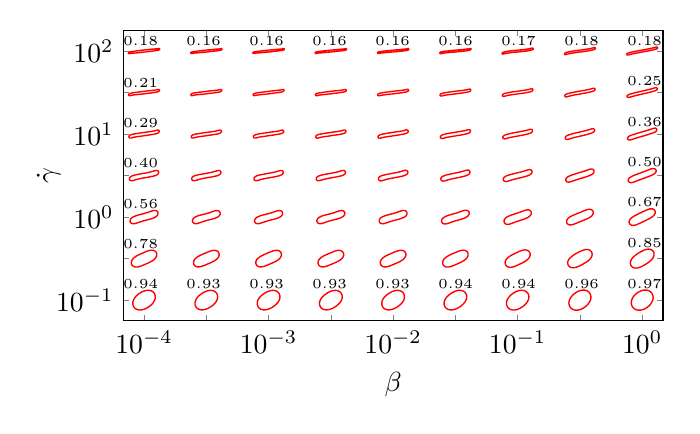 \begin{tikzpicture}[scale=1.0]

\pgfmathsetlengthmacro\MajorTickLength{
      \pgfkeysvalueof{/pgfplots/major tick length} * 0.5
    }

  \begin{axis}[
    major tick length=\MajorTickLength,
    compat=newest,
    axis equal image,
    xmin = 12,
    xmax = 64,
    ymin = 0,
    ymax = 28,
    xtick = {14,20,26,32,38,44,50,56,62},
    xticklabels = {$10^{-4}$,,$10^{-3}$,,$10^{-2}$,,
                    $10^{-1}$,,$10^{0}$},
    xlabel = {$\beta$},
    ytick = {2,6,10,14,18,22,26},
    yticklabels = {$10^{-1}$,,$10^{0}$,,$10^{1}$,,$10^2$},
    ylabel = {$\dot{\gamma}$},
    ylabel near ticks,
    ylabel shift = {-0.3cm},
  ]

%% beta = 1e-5,shear rate = 1e-1
%\addplot[red,line width=0.5pt] coordinates{
%(1.308e+00,2.483e+00)
%(1.292e+00,2.467e+00)
%(1.275e+00,2.45e+00)
%(1.259e+00,2.433e+00)
%(1.241e+00,2.414e+00)
%(1.223e+00,2.394e+00)
%(1.204e+00,2.372e+00)
%(1.185e+00,2.348e+00)
%(1.164e+00,2.322e+00)
%(1.143e+00,2.294e+00)
%(1.121e+00,2.264e+00)
%(1.099e+00,2.231e+00)
%(1.077e+00,2.195e+00)
%(1.055e+00,2.157e+00)
%(1.034e+00,2.116e+00)
%(1.013e+00,2.072e+00)
%(9.936e-01,2.025e+00)
%(9.76e-01,1.975e+00)
%(9.607e-01,1.923e+00)
%(9.482e-01,1.867e+00)
%(9.393e-01,1.81e+00)
%(9.344e-01,1.75e+00)
%(9.343e-01,1.688e+00)
%(9.395e-01,1.626e+00)
%(9.505e-01,1.562e+00)
%(9.677e-01,1.499e+00)
%(9.915e-01,1.437e+00)
%(1.022e+00,1.377e+00)
%(1.059e+00,1.32e+00)
%(1.102e+00,1.267e+00)
%(1.151e+00,1.219e+00)
%(1.206e+00,1.175e+00)
%(1.264e+00,1.138e+00)
%(1.326e+00,1.107e+00)
%(1.391e+00,1.082e+00)
%(1.457e+00,1.063e+00)
%(1.525e+00,1.05e+00)
%(1.592e+00,1.043e+00)
%(1.659e+00,1.04e+00)
%(1.726e+00,1.043e+00)
%(1.791e+00,1.05e+00)
%(1.854e+00,1.06e+00)
%(1.916e+00,1.073e+00)
%(1.975e+00,1.089e+00)
%(2.032e+00,1.107e+00)
%(2.087e+00,1.127e+00)
%(2.14e+00,1.148e+00)
%(2.19e+00,1.17e+00)
%(2.237e+00,1.193e+00)
%(2.282e+00,1.217e+00)
%(2.325e+00,1.24e+00)
%(2.365e+00,1.264e+00)
%(2.402e+00,1.287e+00)
%(2.437e+00,1.31e+00)
%(2.47e+00,1.333e+00)
%(2.5e+00,1.355e+00)
%(2.528e+00,1.376e+00)
%(2.554e+00,1.396e+00)
%(2.578e+00,1.415e+00)
%(2.6e+00,1.434e+00)
%(2.621e+00,1.452e+00)
%(2.64e+00,1.468e+00)
%(2.658e+00,1.485e+00)
%(2.675e+00,1.501e+00)
%(2.692e+00,1.517e+00)
%(2.708e+00,1.533e+00)
%(2.725e+00,1.55e+00)
%(2.741e+00,1.567e+00)
%(2.759e+00,1.586e+00)
%(2.777e+00,1.606e+00)
%(2.796e+00,1.628e+00)
%(2.815e+00,1.652e+00)
%(2.836e+00,1.678e+00)
%(2.857e+00,1.706e+00)
%(2.878e+00,1.736e+00)
%(2.901e+00,1.769e+00)
%(2.923e+00,1.805e+00)
%(2.945e+00,1.843e+00)
%(2.966e+00,1.884e+00)
%(2.987e+00,1.928e+00)
%(3.006e+00,1.975e+00)
%(3.024e+00,2.025e+00)
%(3.039e+00,2.077e+00)
%(3.052e+00,2.133e+00)
%(3.061e+00,2.19e+00)
%(3.066e+00,2.25e+00)
%(3.066e+00,2.312e+00)
%(3.061e+00,2.374e+00)
%(3.05e+00,2.438e+00)
%(3.032e+00,2.501e+00)
%(3.009e+00,2.563e+00)
%(2.978e+00,2.623e+00)
%(2.941e+00,2.68e+00)
%(2.898e+00,2.733e+00)
%(2.849e+00,2.781e+00)
%(2.795e+00,2.825e+00)
%(2.736e+00,2.862e+00)
%(2.674e+00,2.893e+00)
%(2.609e+00,2.918e+00)
%(2.543e+00,2.937e+00)
%(2.475e+00,2.95e+00)
%(2.408e+00,2.957e+00)
%(2.341e+00,2.959e+00)
%(2.274e+00,2.957e+00)
%(2.209e+00,2.95e+00)
%(2.146e+00,2.94e+00)
%(2.084e+00,2.927e+00)
%(2.025e+00,2.911e+00)
%(1.968e+00,2.893e+00)
%(1.913e+00,2.873e+00)
%(1.86e+00,2.852e+00)
%(1.81e+00,2.83e+00)
%(1.763e+00,2.807e+00)
%(1.718e+00,2.783e+00)
%(1.675e+00,2.76e+00)
%(1.635e+00,2.736e+00)
%(1.598e+00,2.713e+00)
%(1.563e+00,2.69e+00)
%(1.53e+00,2.667e+00)
%(1.5e+00,2.645e+00)
%(1.472e+00,2.624e+00)
%(1.446e+00,2.604e+00)
%(1.422e+00,2.585e+00)
%(1.399e+00,2.566e+00)
%(1.379e+00,2.549e+00)
%(1.36e+00,2.531e+00)
%(1.342e+00,2.515e+00)
%(1.325e+00,2.499e+00)
%(1.308e+00,2.483e+00)
%};
%
%% beta = 1e-5,shear rate = 1e-0.5
%\addplot[red,line width=0.5pt] coordinates{
%(2.547e+00,6.809e+00)
%(2.525e+00,6.805e+00)
%(2.502e+00,6.801e+00)
%(2.478e+00,6.795e+00)
%(2.453e+00,6.789e+00)
%(2.427e+00,6.782e+00)
%(2.399e+00,6.775e+00)
%(2.37e+00,6.766e+00)
%(2.339e+00,6.756e+00)
%(2.305e+00,6.745e+00)
%(2.27e+00,6.733e+00)
%(2.233e+00,6.72e+00)
%(2.194e+00,6.705e+00)
%(2.153e+00,6.689e+00)
%(2.11e+00,6.672e+00)
%(2.065e+00,6.654e+00)
%(2.018e+00,6.634e+00)
%(1.97e+00,6.614e+00)
%(1.92e+00,6.592e+00)
%(1.868e+00,6.569e+00)
%(1.815e+00,6.545e+00)
%(1.761e+00,6.52e+00)
%(1.705e+00,6.494e+00)
%(1.648e+00,6.467e+00)
%(1.591e+00,6.439e+00)
%(1.533e+00,6.41e+00)
%(1.474e+00,6.379e+00)
%(1.415e+00,6.347e+00)
%(1.356e+00,6.313e+00)
%(1.297e+00,6.278e+00)
%(1.239e+00,6.241e+00)
%(1.182e+00,6.202e+00)
%(1.127e+00,6.161e+00)
%(1.073e+00,6.117e+00)
%(1.022e+00,6.07e+00)
%(9.744e-01,6.021e+00)
%(9.305e-01,5.968e+00)
%(8.912e-01,5.913e+00)
%(8.575e-01,5.855e+00)
%(8.302e-01,5.795e+00)
%(8.1e-01,5.733e+00)
%(7.977e-01,5.67e+00)
%(7.937e-01,5.607e+00)
%(7.981e-01,5.546e+00)
%(8.106e-01,5.488e+00)
%(8.308e-01,5.433e+00)
%(8.575e-01,5.384e+00)
%(8.897e-01,5.34e+00)
%(9.26e-01,5.301e+00)
%(9.651e-01,5.269e+00)
%(1.006e+00,5.243e+00)
%(1.047e+00,5.222e+00)
%(1.088e+00,5.206e+00)
%(1.128e+00,5.194e+00)
%(1.167e+00,5.186e+00)
%(1.204e+00,5.18e+00)
%(1.238e+00,5.177e+00)
%(1.271e+00,5.175e+00)
%(1.302e+00,5.175e+00)
%(1.331e+00,5.176e+00)
%(1.358e+00,5.178e+00)
%(1.383e+00,5.181e+00)
%(1.407e+00,5.183e+00)
%(1.43e+00,5.187e+00)
%(1.453e+00,5.191e+00)
%(1.475e+00,5.195e+00)
%(1.498e+00,5.199e+00)
%(1.522e+00,5.205e+00)
%(1.547e+00,5.211e+00)
%(1.573e+00,5.218e+00)
%(1.601e+00,5.225e+00)
%(1.63e+00,5.234e+00)
%(1.661e+00,5.244e+00)
%(1.695e+00,5.255e+00)
%(1.73e+00,5.267e+00)
%(1.767e+00,5.28e+00)
%(1.806e+00,5.295e+00)
%(1.847e+00,5.311e+00)
%(1.89e+00,5.328e+00)
%(1.935e+00,5.346e+00)
%(1.982e+00,5.366e+00)
%(2.03e+00,5.386e+00)
%(2.08e+00,5.408e+00)
%(2.132e+00,5.431e+00)
%(2.185e+00,5.455e+00)
%(2.239e+00,5.48e+00)
%(2.295e+00,5.506e+00)
%(2.352e+00,5.533e+00)
%(2.409e+00,5.561e+00)
%(2.467e+00,5.59e+00)
%(2.526e+00,5.621e+00)
%(2.585e+00,5.653e+00)
%(2.644e+00,5.687e+00)
%(2.703e+00,5.722e+00)
%(2.761e+00,5.759e+00)
%(2.818e+00,5.798e+00)
%(2.873e+00,5.839e+00)
%(2.927e+00,5.883e+00)
%(2.978e+00,5.93e+00)
%(3.026e+00,5.979e+00)
%(3.07e+00,6.032e+00)
%(3.109e+00,6.087e+00)
%(3.143e+00,6.145e+00)
%(3.17e+00,6.205e+00)
%(3.19e+00,6.267e+00)
%(3.202e+00,6.33e+00)
%(3.206e+00,6.393e+00)
%(3.202e+00,6.454e+00)
%(3.189e+00,6.512e+00)
%(3.169e+00,6.567e+00)
%(3.143e+00,6.616e+00)
%(3.11e+00,6.66e+00)
%(3.074e+00,6.699e+00)
%(3.035e+00,6.731e+00)
%(2.994e+00,6.757e+00)
%(2.953e+00,6.778e+00)
%(2.912e+00,6.794e+00)
%(2.872e+00,6.806e+00)
%(2.833e+00,6.814e+00)
%(2.796e+00,6.82e+00)
%(2.761e+00,6.823e+00)
%(2.729e+00,6.825e+00)
%(2.698e+00,6.825e+00)
%(2.669e+00,6.824e+00)
%(2.642e+00,6.822e+00)
%(2.617e+00,6.819e+00)
%(2.593e+00,6.817e+00)
%(2.57e+00,6.813e+00)
%(2.547e+00,6.809e+00)
%};
%
%% beta = 1e-5,shear rate = 1e0
%\addplot[red,line width=0.5pt] coordinates{
%(7.425e-01,9.832e+00)
%(7.297e-01,9.813e+00)
%(7.177e-01,9.793e+00)
%(7.065e-01,9.772e+00)
%(6.963e-01,9.749e+00)
%(6.872e-01,9.723e+00)
%(6.798e-01,9.696e+00)
%(6.747e-01,9.666e+00)
%(6.726e-01,9.633e+00)
%(6.745e-01,9.598e+00)
%(6.813e-01,9.562e+00)
%(6.94e-01,9.524e+00)
%(7.133e-01,9.488e+00)
%(7.398e-01,9.453e+00)
%(7.733e-01,9.421e+00)
%(8.135e-01,9.394e+00)
%(8.594e-01,9.374e+00)
%(9.098e-01,9.36e+00)
%(9.636e-01,9.352e+00)
%(1.02e+00,9.351e+00)
%(1.078e+00,9.356e+00)
%(1.136e+00,9.366e+00)
%(1.196e+00,9.379e+00)
%(1.256e+00,9.396e+00)
%(1.317e+00,9.415e+00)
%(1.379e+00,9.435e+00)
%(1.441e+00,9.457e+00)
%(1.504e+00,9.478e+00)
%(1.568e+00,9.5e+00)
%(1.633e+00,9.522e+00)
%(1.698e+00,9.544e+00)
%(1.764e+00,9.565e+00)
%(1.829e+00,9.585e+00)
%(1.895e+00,9.605e+00)
%(1.962e+00,9.625e+00)
%(2.027e+00,9.644e+00)
%(2.093e+00,9.663e+00)
%(2.158e+00,9.681e+00)
%(2.222e+00,9.699e+00)
%(2.286e+00,9.717e+00)
%(2.349e+00,9.734e+00)
%(2.41e+00,9.751e+00)
%(2.47e+00,9.768e+00)
%(2.529e+00,9.786e+00)
%(2.586e+00,9.803e+00)
%(2.641e+00,9.82e+00)
%(2.695e+00,9.837e+00)
%(2.746e+00,9.854e+00)
%(2.796e+00,9.872e+00)
%(2.843e+00,9.89e+00)
%(2.887e+00,9.908e+00)
%(2.93e+00,9.927e+00)
%(2.969e+00,9.945e+00)
%(3.007e+00,9.964e+00)
%(3.041e+00,9.983e+00)
%(3.073e+00,1.0e+01)
%(3.102e+00,1.002e+01)
%(3.129e+00,1.004e+01)
%(3.153e+00,1.006e+01)
%(3.175e+00,1.008e+01)
%(3.195e+00,1.01e+01)
%(3.213e+00,1.011e+01)
%(3.229e+00,1.013e+01)
%(3.244e+00,1.015e+01)
%(3.257e+00,1.017e+01)
%(3.27e+00,1.019e+01)
%(3.282e+00,1.021e+01)
%(3.293e+00,1.023e+01)
%(3.304e+00,1.025e+01)
%(3.313e+00,1.028e+01)
%(3.32e+00,1.03e+01)
%(3.325e+00,1.033e+01)
%(3.327e+00,1.037e+01)
%(3.325e+00,1.04e+01)
%(3.319e+00,1.044e+01)
%(3.306e+00,1.048e+01)
%(3.287e+00,1.051e+01)
%(3.26e+00,1.055e+01)
%(3.227e+00,1.058e+01)
%(3.187e+00,1.061e+01)
%(3.141e+00,1.063e+01)
%(3.09e+00,1.064e+01)
%(3.036e+00,1.065e+01)
%(2.98e+00,1.065e+01)
%(2.922e+00,1.064e+01)
%(2.864e+00,1.063e+01)
%(2.804e+00,1.062e+01)
%(2.744e+00,1.06e+01)
%(2.683e+00,1.058e+01)
%(2.621e+00,1.056e+01)
%(2.559e+00,1.054e+01)
%(2.496e+00,1.052e+01)
%(2.432e+00,1.05e+01)
%(2.367e+00,1.048e+01)
%(2.302e+00,1.046e+01)
%(2.236e+00,1.044e+01)
%(2.171e+00,1.042e+01)
%(2.104e+00,1.039e+01)
%(2.038e+00,1.038e+01)
%(1.973e+00,1.036e+01)
%(1.907e+00,1.034e+01)
%(1.842e+00,1.032e+01)
%(1.778e+00,1.03e+01)
%(1.714e+00,1.028e+01)
%(1.651e+00,1.027e+01)
%(1.59e+00,1.025e+01)
%(1.53e+00,1.023e+01)
%(1.471e+00,1.021e+01)
%(1.414e+00,1.02e+01)
%(1.359e+00,1.018e+01)
%(1.305e+00,1.016e+01)
%(1.254e+00,1.015e+01)
%(1.204e+00,1.013e+01)
%(1.157e+00,1.011e+01)
%(1.113e+00,1.009e+01)
%(1.07e+00,1.007e+01)
%(1.031e+00,1.006e+01)
%(9.934e-01,1.004e+01)
%(9.589e-01,1.002e+01)
%(9.271e-01,9.998e+00)
%(8.979e-01,9.979e+00)
%(8.712e-01,9.96e+00)
%(8.47e-01,9.941e+00)
%(8.251e-01,9.922e+00)
%(8.053e-01,9.904e+00)
%(7.874e-01,9.886e+00)
%(7.711e-01,9.868e+00)
%(7.562e-01,9.851e+00)
%(7.425e-01,9.832e+00)
%};
%
%% beta = 1e-5,shear rate = 1e0.5
%\addplot[red,line width=0.5pt] coordinates{
%(1.309e+00,1.361e+01)
%(1.331e+00,1.362e+01)
%(1.353e+00,1.363e+01)
%(1.377e+00,1.363e+01)
%(1.401e+00,1.364e+01)
%(1.427e+00,1.364e+01)
%(1.455e+00,1.365e+01)
%(1.485e+00,1.366e+01)
%(1.517e+00,1.367e+01)
%(1.551e+00,1.367e+01)
%(1.587e+00,1.368e+01)
%(1.626e+00,1.369e+01)
%(1.666e+00,1.37e+01)
%(1.709e+00,1.371e+01)
%(1.754e+00,1.371e+01)
%(1.802e+00,1.372e+01)
%(1.851e+00,1.373e+01)
%(1.903e+00,1.374e+01)
%(1.956e+00,1.375e+01)
%(2.011e+00,1.377e+01)
%(2.068e+00,1.378e+01)
%(2.126e+00,1.379e+01)
%(2.186e+00,1.38e+01)
%(2.248e+00,1.381e+01)
%(2.31e+00,1.382e+01)
%(2.374e+00,1.383e+01)
%(2.438e+00,1.385e+01)
%(2.504e+00,1.386e+01)
%(2.57e+00,1.387e+01)
%(2.636e+00,1.389e+01)
%(2.703e+00,1.39e+01)
%(2.77e+00,1.392e+01)
%(2.837e+00,1.393e+01)
%(2.904e+00,1.395e+01)
%(2.97e+00,1.397e+01)
%(3.036e+00,1.399e+01)
%(3.1e+00,1.401e+01)
%(3.162e+00,1.404e+01)
%(3.221e+00,1.407e+01)
%(3.276e+00,1.411e+01)
%(3.325e+00,1.415e+01)
%(3.365e+00,1.42e+01)
%(3.392e+00,1.425e+01)
%(3.402e+00,1.431e+01)
%(3.394e+00,1.437e+01)
%(3.368e+00,1.442e+01)
%(3.328e+00,1.446e+01)
%(3.281e+00,1.449e+01)
%(3.23e+00,1.45e+01)
%(3.18e+00,1.451e+01)
%(3.132e+00,1.45e+01)
%(3.086e+00,1.45e+01)
%(3.043e+00,1.449e+01)
%(3.003e+00,1.448e+01)
%(2.965e+00,1.447e+01)
%(2.93e+00,1.446e+01)
%(2.897e+00,1.445e+01)
%(2.865e+00,1.444e+01)
%(2.836e+00,1.443e+01)
%(2.809e+00,1.442e+01)
%(2.783e+00,1.441e+01)
%(2.759e+00,1.441e+01)
%(2.735e+00,1.44e+01)
%(2.713e+00,1.439e+01)
%(2.691e+00,1.439e+01)
%(2.669e+00,1.438e+01)
%(2.647e+00,1.438e+01)
%(2.623e+00,1.437e+01)
%(2.599e+00,1.436e+01)
%(2.572e+00,1.436e+01)
%(2.545e+00,1.435e+01)
%(2.515e+00,1.434e+01)
%(2.483e+00,1.433e+01)
%(2.449e+00,1.433e+01)
%(2.413e+00,1.432e+01)
%(2.374e+00,1.431e+01)
%(2.334e+00,1.43e+01)
%(2.291e+00,1.429e+01)
%(2.246e+00,1.429e+01)
%(2.198e+00,1.428e+01)
%(2.149e+00,1.427e+01)
%(2.098e+00,1.426e+01)
%(2.044e+00,1.425e+01)
%(1.989e+00,1.423e+01)
%(1.932e+00,1.422e+01)
%(1.874e+00,1.421e+01)
%(1.814e+00,1.42e+01)
%(1.752e+00,1.419e+01)
%(1.69e+00,1.418e+01)
%(1.626e+00,1.417e+01)
%(1.562e+00,1.415e+01)
%(1.496e+00,1.414e+01)
%(1.43e+00,1.413e+01)
%(1.364e+00,1.411e+01)
%(1.297e+00,1.41e+01)
%(1.23e+00,1.408e+01)
%(1.163e+00,1.407e+01)
%(1.096e+00,1.405e+01)
%(1.03e+00,1.403e+01)
%(9.643e-01,1.401e+01)
%(9.002e-01,1.399e+01)
%(8.38e-01,1.396e+01)
%(7.787e-01,1.393e+01)
%(7.237e-01,1.389e+01)
%(6.749e-01,1.385e+01)
%(6.352e-01,1.38e+01)
%(6.083e-01,1.375e+01)
%(5.979e-01,1.369e+01)
%(6.061e-01,1.363e+01)
%(6.321e-01,1.357e+01)
%(6.718e-01,1.354e+01)
%(7.194e-01,1.351e+01)
%(7.699e-01,1.35e+01)
%(8.2e-01,1.349e+01)
%(8.681e-01,1.349e+01)
%(9.137e-01,1.35e+01)
%(9.566e-01,1.351e+01)
%(9.968e-01,1.352e+01)
%(1.035e+00,1.353e+01)
%(1.07e+00,1.354e+01)
%(1.103e+00,1.355e+01)
%(1.135e+00,1.356e+01)
%(1.164e+00,1.357e+01)
%(1.191e+00,1.358e+01)
%(1.217e+00,1.359e+01)
%(1.242e+00,1.359e+01)
%(1.265e+00,1.36e+01)
%(1.287e+00,1.361e+01)
%(1.309e+00,1.361e+01)
%};
%
%% beta = 1e-5,shear rate = 1e1
%\addplot[red,line width=0.5pt] coordinates{
%(2.388e+00,1.788e+01)
%(2.41e+00,1.788e+01)
%(2.433e+00,1.788e+01)
%(2.457e+00,1.789e+01)
%(2.482e+00,1.79e+01)
%(2.508e+00,1.79e+01)
%(2.536e+00,1.79e+01)
%(2.566e+00,1.791e+01)
%(2.598e+00,1.792e+01)
%(2.632e+00,1.792e+01)
%(2.669e+00,1.793e+01)
%(2.707e+00,1.794e+01)
%(2.748e+00,1.795e+01)
%(2.791e+00,1.796e+01)
%(2.836e+00,1.797e+01)
%(2.883e+00,1.798e+01)
%(2.932e+00,1.799e+01)
%(2.983e+00,1.8e+01)
%(3.035e+00,1.801e+01)
%(3.09e+00,1.803e+01)
%(3.145e+00,1.804e+01)
%(3.202e+00,1.806e+01)
%(3.259e+00,1.808e+01)
%(3.315e+00,1.811e+01)
%(3.368e+00,1.815e+01)
%(3.413e+00,1.819e+01)
%(3.441e+00,1.825e+01)
%(3.442e+00,1.832e+01)
%(3.409e+00,1.838e+01)
%(3.351e+00,1.841e+01)
%(3.284e+00,1.842e+01)
%(3.215e+00,1.841e+01)
%(3.148e+00,1.84e+01)
%(3.081e+00,1.838e+01)
%(3.014e+00,1.837e+01)
%(2.947e+00,1.835e+01)
%(2.881e+00,1.834e+01)
%(2.814e+00,1.833e+01)
%(2.748e+00,1.832e+01)
%(2.683e+00,1.831e+01)
%(2.619e+00,1.829e+01)
%(2.557e+00,1.829e+01)
%(2.495e+00,1.828e+01)
%(2.435e+00,1.827e+01)
%(2.376e+00,1.826e+01)
%(2.319e+00,1.825e+01)
%(2.264e+00,1.824e+01)
%(2.21e+00,1.823e+01)
%(2.158e+00,1.822e+01)
%(2.109e+00,1.821e+01)
%(2.061e+00,1.821e+01)
%(2.016e+00,1.82e+01)
%(1.973e+00,1.819e+01)
%(1.932e+00,1.818e+01)
%(1.893e+00,1.818e+01)
%(1.857e+00,1.817e+01)
%(1.822e+00,1.816e+01)
%(1.79e+00,1.816e+01)
%(1.76e+00,1.815e+01)
%(1.732e+00,1.815e+01)
%(1.706e+00,1.814e+01)
%(1.681e+00,1.814e+01)
%(1.657e+00,1.813e+01)
%(1.634e+00,1.813e+01)
%(1.612e+00,1.812e+01)
%(1.589e+00,1.812e+01)
%(1.567e+00,1.812e+01)
%(1.543e+00,1.811e+01)
%(1.518e+00,1.81e+01)
%(1.492e+00,1.81e+01)
%(1.464e+00,1.81e+01)
%(1.434e+00,1.809e+01)
%(1.402e+00,1.808e+01)
%(1.368e+00,1.808e+01)
%(1.331e+00,1.807e+01)
%(1.293e+00,1.806e+01)
%(1.252e+00,1.805e+01)
%(1.209e+00,1.804e+01)
%(1.164e+00,1.803e+01)
%(1.117e+00,1.802e+01)
%(1.068e+00,1.801e+01)
%(1.017e+00,1.8e+01)
%(9.647e-01,1.799e+01)
%(9.104e-01,1.797e+01)
%(8.548e-01,1.796e+01)
%(7.982e-01,1.794e+01)
%(7.413e-01,1.792e+01)
%(6.853e-01,1.789e+01)
%(6.325e-01,1.785e+01)
%(5.875e-01,1.781e+01)
%(5.589e-01,1.775e+01)
%(5.581e-01,1.768e+01)
%(5.91e-01,1.762e+01)
%(6.489e-01,1.759e+01)
%(7.164e-01,1.758e+01)
%(7.848e-01,1.758e+01)
%(8.523e-01,1.76e+01)
%(9.192e-01,1.762e+01)
%(9.86e-01,1.763e+01)
%(1.053e+00,1.765e+01)
%(1.119e+00,1.766e+01)
%(1.186e+00,1.767e+01)
%(1.252e+00,1.768e+01)
%(1.317e+00,1.769e+01)
%(1.381e+00,1.77e+01)
%(1.443e+00,1.772e+01)
%(1.505e+00,1.772e+01)
%(1.565e+00,1.773e+01)
%(1.624e+00,1.774e+01)
%(1.681e+00,1.775e+01)
%(1.736e+00,1.776e+01)
%(1.79e+00,1.777e+01)
%(1.842e+00,1.778e+01)
%(1.891e+00,1.779e+01)
%(1.939e+00,1.78e+01)
%(1.984e+00,1.78e+01)
%(2.027e+00,1.781e+01)
%(2.068e+00,1.782e+01)
%(2.107e+00,1.782e+01)
%(2.143e+00,1.783e+01)
%(2.178e+00,1.784e+01)
%(2.21e+00,1.784e+01)
%(2.24e+00,1.785e+01)
%(2.268e+00,1.785e+01)
%(2.294e+00,1.786e+01)
%(2.319e+00,1.786e+01)
%(2.343e+00,1.787e+01)
%(2.366e+00,1.787e+01)
%(2.388e+00,1.788e+01)
%};
%
%% beta = 1e-5,shear rate = 1e1.5
%\addplot[red,line width=0.5pt] coordinates{
%(3.352e+00,2.211e+01)
%(3.373e+00,2.211e+01)
%(3.394e+00,2.212e+01)
%(3.414e+00,2.214e+01)
%(3.435e+00,2.215e+01)
%(3.454e+00,2.217e+01)
%(3.47e+00,2.219e+01)
%(3.481e+00,2.222e+01)
%(3.482e+00,2.225e+01)
%(3.47e+00,2.229e+01)
%(3.445e+00,2.231e+01)
%(3.408e+00,2.233e+01)
%(3.367e+00,2.233e+01)
%(3.324e+00,2.233e+01)
%(3.278e+00,2.232e+01)
%(3.231e+00,2.231e+01)
%(3.182e+00,2.23e+01)
%(3.13e+00,2.229e+01)
%(3.077e+00,2.228e+01)
%(3.021e+00,2.228e+01)
%(2.964e+00,2.227e+01)
%(2.904e+00,2.226e+01)
%(2.844e+00,2.225e+01)
%(2.782e+00,2.225e+01)
%(2.719e+00,2.224e+01)
%(2.654e+00,2.223e+01)
%(2.589e+00,2.222e+01)
%(2.523e+00,2.222e+01)
%(2.456e+00,2.221e+01)
%(2.388e+00,2.22e+01)
%(2.32e+00,2.219e+01)
%(2.252e+00,2.218e+01)
%(2.184e+00,2.217e+01)
%(2.116e+00,2.216e+01)
%(2.048e+00,2.215e+01)
%(1.98e+00,2.214e+01)
%(1.913e+00,2.213e+01)
%(1.846e+00,2.212e+01)
%(1.78e+00,2.211e+01)
%(1.715e+00,2.21e+01)
%(1.651e+00,2.209e+01)
%(1.588e+00,2.208e+01)
%(1.526e+00,2.207e+01)
%(1.466e+00,2.206e+01)
%(1.407e+00,2.205e+01)
%(1.35e+00,2.204e+01)
%(1.295e+00,2.203e+01)
%(1.242e+00,2.202e+01)
%(1.19e+00,2.201e+01)
%(1.141e+00,2.201e+01)
%(1.093e+00,2.2e+01)
%(1.048e+00,2.199e+01)
%(1.005e+00,2.198e+01)
%(9.639e-01,2.197e+01)
%(9.253e-01,2.196e+01)
%(8.89e-01,2.196e+01)
%(8.549e-01,2.195e+01)
%(8.229e-01,2.194e+01)
%(7.931e-01,2.194e+01)
%(7.653e-01,2.193e+01)
%(7.393e-01,2.192e+01)
%(7.148e-01,2.192e+01)
%(6.917e-01,2.191e+01)
%(6.697e-01,2.19e+01)
%(6.483e-01,2.189e+01)
%(6.273e-01,2.189e+01)
%(6.064e-01,2.188e+01)
%(5.857e-01,2.186e+01)
%(5.653e-01,2.185e+01)
%(5.461e-01,2.183e+01)
%(5.297e-01,2.181e+01)
%(5.188e-01,2.178e+01)
%(5.175e-01,2.175e+01)
%(5.295e-01,2.171e+01)
%(5.555e-01,2.169e+01)
%(5.916e-01,2.167e+01)
%(6.329e-01,2.167e+01)
%(6.765e-01,2.167e+01)
%(7.217e-01,2.168e+01)
%(7.689e-01,2.169e+01)
%(8.182e-01,2.17e+01)
%(8.697e-01,2.171e+01)
%(9.234e-01,2.172e+01)
%(9.79e-01,2.172e+01)
%(1.036e+00,2.173e+01)
%(1.096e+00,2.174e+01)
%(1.156e+00,2.175e+01)
%(1.218e+00,2.175e+01)
%(1.282e+00,2.176e+01)
%(1.346e+00,2.177e+01)
%(1.411e+00,2.178e+01)
%(1.478e+00,2.178e+01)
%(1.544e+00,2.179e+01)
%(1.612e+00,2.18e+01)
%(1.68e+00,2.181e+01)
%(1.748e+00,2.182e+01)
%(1.816e+00,2.183e+01)
%(1.884e+00,2.184e+01)
%(1.952e+00,2.185e+01)
%(2.02e+00,2.186e+01)
%(2.087e+00,2.187e+01)
%(2.154e+00,2.188e+01)
%(2.22e+00,2.189e+01)
%(2.285e+00,2.19e+01)
%(2.349e+00,2.191e+01)
%(2.412e+00,2.192e+01)
%(2.474e+00,2.193e+01)
%(2.534e+00,2.194e+01)
%(2.593e+00,2.195e+01)
%(2.65e+00,2.196e+01)
%(2.705e+00,2.197e+01)
%(2.759e+00,2.198e+01)
%(2.81e+00,2.199e+01)
%(2.86e+00,2.199e+01)
%(2.907e+00,2.2e+01)
%(2.952e+00,2.201e+01)
%(2.995e+00,2.202e+01)
%(3.036e+00,2.203e+01)
%(3.075e+00,2.204e+01)
%(3.111e+00,2.204e+01)
%(3.145e+00,2.205e+01)
%(3.177e+00,2.206e+01)
%(3.207e+00,2.206e+01)
%(3.235e+00,2.207e+01)
%(3.261e+00,2.208e+01)
%(3.285e+00,2.208e+01)
%(3.308e+00,2.209e+01)
%(3.33e+00,2.21e+01)
%(3.352e+00,2.211e+01)
%};
%
%% beta = 1e-5,shear rate = 1e2
%\addplot[red,line width=0.5pt] coordinates{
%(1.106e+00,2.599e+01)
%(1.084e+00,2.598e+01)
%(1.061e+00,2.598e+01)
%(1.038e+00,2.597e+01)
%(1.013e+00,2.597e+01)
%(9.874e-01,2.596e+01)
%(9.595e-01,2.596e+01)
%(9.3e-01,2.595e+01)
%(8.983e-01,2.594e+01)
%(8.646e-01,2.593e+01)
%(8.288e-01,2.592e+01)
%(7.91e-01,2.591e+01)
%(7.509e-01,2.59e+01)
%(7.091e-01,2.589e+01)
%(6.654e-01,2.588e+01)
%(6.208e-01,2.586e+01)
%(5.763e-01,2.584e+01)
%(5.37e-01,2.58e+01)
%(5.155e-01,2.575e+01)
%(5.337e-01,2.57e+01)
%(5.847e-01,2.568e+01)
%(6.436e-01,2.567e+01)
%(7.044e-01,2.568e+01)
%(7.663e-01,2.568e+01)
%(8.297e-01,2.569e+01)
%(8.94e-01,2.569e+01)
%(9.593e-01,2.57e+01)
%(1.025e+00,2.57e+01)
%(1.092e+00,2.571e+01)
%(1.159e+00,2.572e+01)
%(1.227e+00,2.572e+01)
%(1.295e+00,2.573e+01)
%(1.363e+00,2.574e+01)
%(1.431e+00,2.575e+01)
%(1.498e+00,2.576e+01)
%(1.566e+00,2.577e+01)
%(1.633e+00,2.578e+01)
%(1.699e+00,2.579e+01)
%(1.765e+00,2.58e+01)
%(1.829e+00,2.581e+01)
%(1.893e+00,2.582e+01)
%(1.956e+00,2.583e+01)
%(2.017e+00,2.584e+01)
%(2.077e+00,2.585e+01)
%(2.135e+00,2.586e+01)
%(2.192e+00,2.587e+01)
%(2.247e+00,2.588e+01)
%(2.3e+00,2.589e+01)
%(2.351e+00,2.59e+01)
%(2.401e+00,2.591e+01)
%(2.448e+00,2.592e+01)
%(2.493e+00,2.593e+01)
%(2.536e+00,2.594e+01)
%(2.576e+00,2.595e+01)
%(2.615e+00,2.595e+01)
%(2.651e+00,2.596e+01)
%(2.685e+00,2.597e+01)
%(2.717e+00,2.597e+01)
%(2.747e+00,2.598e+01)
%(2.775e+00,2.599e+01)
%(2.801e+00,2.599e+01)
%(2.825e+00,2.6e+01)
%(2.849e+00,2.6e+01)
%(2.872e+00,2.601e+01)
%(2.894e+00,2.601e+01)
%(2.916e+00,2.602e+01)
%(2.938e+00,2.602e+01)
%(2.962e+00,2.603e+01)
%(2.987e+00,2.603e+01)
%(3.013e+00,2.604e+01)
%(3.041e+00,2.604e+01)
%(3.07e+00,2.605e+01)
%(3.102e+00,2.606e+01)
%(3.135e+00,2.607e+01)
%(3.171e+00,2.607e+01)
%(3.209e+00,2.608e+01)
%(3.249e+00,2.61e+01)
%(3.291e+00,2.611e+01)
%(3.335e+00,2.612e+01)
%(3.379e+00,2.614e+01)
%(3.424e+00,2.616e+01)
%(3.463e+00,2.62e+01)
%(3.485e+00,2.625e+01)
%(3.466e+00,2.63e+01)
%(3.415e+00,2.632e+01)
%(3.356e+00,2.632e+01)
%(3.296e+00,2.632e+01)
%(3.234e+00,2.632e+01)
%(3.17e+00,2.631e+01)
%(3.106e+00,2.631e+01)
%(3.041e+00,2.63e+01)
%(2.975e+00,2.63e+01)
%(2.908e+00,2.629e+01)
%(2.841e+00,2.628e+01)
%(2.773e+00,2.627e+01)
%(2.705e+00,2.627e+01)
%(2.637e+00,2.626e+01)
%(2.569e+00,2.625e+01)
%(2.502e+00,2.624e+01)
%(2.434e+00,2.623e+01)
%(2.367e+00,2.622e+01)
%(2.301e+00,2.621e+01)
%(2.235e+00,2.62e+01)
%(2.171e+00,2.619e+01)
%(2.107e+00,2.618e+01)
%(2.045e+00,2.617e+01)
%(1.983e+00,2.616e+01)
%(1.923e+00,2.615e+01)
%(1.865e+00,2.614e+01)
%(1.808e+00,2.613e+01)
%(1.753e+00,2.612e+01)
%(1.7e+00,2.611e+01)
%(1.649e+00,2.61e+01)
%(1.599e+00,2.609e+01)
%(1.552e+00,2.608e+01)
%(1.507e+00,2.607e+01)
%(1.464e+00,2.606e+01)
%(1.424e+00,2.605e+01)
%(1.385e+00,2.605e+01)
%(1.349e+00,2.604e+01)
%(1.315e+00,2.603e+01)
%(1.283e+00,2.603e+01)
%(1.253e+00,2.602e+01)
%(1.226e+00,2.602e+01)
%(1.199e+00,2.601e+01)
%(1.175e+00,2.6e+01)
%(1.151e+00,2.6e+01)
%(1.129e+00,2.599e+01)
%(1.106e+00,2.599e+01)
%};
%
%% beta = 1e-4.5,shear rate = 1e-1
%\addplot[red,line width=0.5pt] coordinates{
%(7.84e+00,2.876e+00)
%(7.819e+00,2.868e+00)
%(7.798e+00,2.858e+00)
%(7.776e+00,2.848e+00)
%(7.752e+00,2.837e+00)
%(7.728e+00,2.825e+00)
%(7.703e+00,2.812e+00)
%(7.676e+00,2.797e+00)
%(7.647e+00,2.78e+00)
%(7.617e+00,2.762e+00)
%(7.585e+00,2.743e+00)
%(7.552e+00,2.721e+00)
%(7.518e+00,2.697e+00)
%(7.482e+00,2.67e+00)
%(7.446e+00,2.642e+00)
%(7.408e+00,2.611e+00)
%(7.37e+00,2.577e+00)
%(7.332e+00,2.541e+00)
%(7.293e+00,2.502e+00)
%(7.255e+00,2.461e+00)
%(7.216e+00,2.417e+00)
%(7.179e+00,2.369e+00)
%(7.143e+00,2.319e+00)
%(7.109e+00,2.267e+00)
%(7.077e+00,2.211e+00)
%(7.047e+00,2.153e+00)
%(7.02e+00,2.092e+00)
%(6.997e+00,2.029e+00)
%(6.978e+00,1.964e+00)
%(6.963e+00,1.897e+00)
%(6.954e+00,1.828e+00)
%(6.95e+00,1.759e+00)
%(6.952e+00,1.69e+00)
%(6.961e+00,1.621e+00)
%(6.975e+00,1.553e+00)
%(6.996e+00,1.487e+00)
%(7.024e+00,1.424e+00)
%(7.057e+00,1.365e+00)
%(7.095e+00,1.309e+00)
%(7.138e+00,1.259e+00)
%(7.185e+00,1.213e+00)
%(7.235e+00,1.173e+00)
%(7.288e+00,1.139e+00)
%(7.342e+00,1.109e+00)
%(7.397e+00,1.085e+00)
%(7.452e+00,1.066e+00)
%(7.506e+00,1.051e+00)
%(7.56e+00,1.041e+00)
%(7.612e+00,1.034e+00)
%(7.663e+00,1.03e+00)
%(7.712e+00,1.029e+00)
%(7.758e+00,1.03e+00)
%(7.802e+00,1.033e+00)
%(7.844e+00,1.038e+00)
%(7.883e+00,1.044e+00)
%(7.92e+00,1.05e+00)
%(7.954e+00,1.058e+00)
%(7.986e+00,1.066e+00)
%(8.016e+00,1.074e+00)
%(8.044e+00,1.082e+00)
%(8.069e+00,1.09e+00)
%(8.094e+00,1.099e+00)
%(8.116e+00,1.107e+00)
%(8.138e+00,1.115e+00)
%(8.16e+00,1.124e+00)
%(8.181e+00,1.133e+00)
%(8.202e+00,1.142e+00)
%(8.225e+00,1.152e+00)
%(8.248e+00,1.163e+00)
%(8.272e+00,1.175e+00)
%(8.297e+00,1.188e+00)
%(8.325e+00,1.203e+00)
%(8.353e+00,1.22e+00)
%(8.383e+00,1.238e+00)
%(8.415e+00,1.258e+00)
%(8.448e+00,1.279e+00)
%(8.482e+00,1.303e+00)
%(8.518e+00,1.33e+00)
%(8.555e+00,1.358e+00)
%(8.592e+00,1.389e+00)
%(8.63e+00,1.423e+00)
%(8.668e+00,1.459e+00)
%(8.707e+00,1.498e+00)
%(8.745e+00,1.539e+00)
%(8.784e+00,1.583e+00)
%(8.821e+00,1.631e+00)
%(8.857e+00,1.681e+00)
%(8.891e+00,1.733e+00)
%(8.923e+00,1.789e+00)
%(8.953e+00,1.847e+00)
%(8.98e+00,1.908e+00)
%(9.003e+00,1.971e+00)
%(9.022e+00,2.036e+00)
%(9.037e+00,2.103e+00)
%(9.046e+00,2.172e+00)
%(9.05e+00,2.241e+00)
%(9.048e+00,2.311e+00)
%(9.039e+00,2.379e+00)
%(9.025e+00,2.447e+00)
%(9.004e+00,2.513e+00)
%(8.976e+00,2.576e+00)
%(8.943e+00,2.635e+00)
%(8.905e+00,2.691e+00)
%(8.862e+00,2.741e+00)
%(8.815e+00,2.787e+00)
%(8.765e+00,2.827e+00)
%(8.712e+00,2.861e+00)
%(8.658e+00,2.89e+00)
%(8.603e+00,2.915e+00)
%(8.548e+00,2.934e+00)
%(8.493e+00,2.949e+00)
%(8.44e+00,2.959e+00)
%(8.387e+00,2.966e+00)
%(8.337e+00,2.97e+00)
%(8.288e+00,2.971e+00)
%(8.242e+00,2.97e+00)
%(8.198e+00,2.967e+00)
%(8.156e+00,2.962e+00)
%(8.117e+00,2.956e+00)
%(8.08e+00,2.95e+00)
%(8.046e+00,2.942e+00)
%(8.014e+00,2.934e+00)
%(7.984e+00,2.926e+00)
%(7.956e+00,2.918e+00)
%(7.931e+00,2.91e+00)
%(7.907e+00,2.901e+00)
%(7.884e+00,2.893e+00)
%(7.862e+00,2.885e+00)
%(7.84e+00,2.876e+00)
%};
%
%% beta = 1e-4.5,shear rate = 1e-0.5
%\addplot[red,line width=0.5pt] coordinates{
%(6.858e+00,5.839e+00)
%(6.849e+00,5.818e+00)
%(6.84e+00,5.796e+00)
%(6.832e+00,5.773e+00)
%(6.825e+00,5.749e+00)
%(6.818e+00,5.723e+00)
%(6.812e+00,5.694e+00)
%(6.808e+00,5.664e+00)
%(6.806e+00,5.631e+00)
%(6.805e+00,5.596e+00)
%(6.808e+00,5.559e+00)
%(6.814e+00,5.519e+00)
%(6.824e+00,5.479e+00)
%(6.839e+00,5.437e+00)
%(6.859e+00,5.395e+00)
%(6.885e+00,5.354e+00)
%(6.917e+00,5.315e+00)
%(6.954e+00,5.278e+00)
%(6.998e+00,5.245e+00)
%(7.047e+00,5.216e+00)
%(7.1e+00,5.193e+00)
%(7.158e+00,5.176e+00)
%(7.218e+00,5.164e+00)
%(7.281e+00,5.158e+00)
%(7.345e+00,5.157e+00)
%(7.41e+00,5.161e+00)
%(7.476e+00,5.17e+00)
%(7.542e+00,5.183e+00)
%(7.608e+00,5.199e+00)
%(7.674e+00,5.217e+00)
%(7.74e+00,5.239e+00)
%(7.805e+00,5.261e+00)
%(7.87e+00,5.286e+00)
%(7.935e+00,5.312e+00)
%(7.999e+00,5.338e+00)
%(8.062e+00,5.366e+00)
%(8.125e+00,5.394e+00)
%(8.187e+00,5.422e+00)
%(8.247e+00,5.451e+00)
%(8.307e+00,5.48e+00)
%(8.366e+00,5.51e+00)
%(8.422e+00,5.539e+00)
%(8.478e+00,5.569e+00)
%(8.532e+00,5.599e+00)
%(8.584e+00,5.629e+00)
%(8.634e+00,5.659e+00)
%(8.681e+00,5.689e+00)
%(8.727e+00,5.72e+00)
%(8.77e+00,5.75e+00)
%(8.811e+00,5.78e+00)
%(8.85e+00,5.81e+00)
%(8.885e+00,5.84e+00)
%(8.918e+00,5.869e+00)
%(8.949e+00,5.898e+00)
%(8.977e+00,5.926e+00)
%(9.002e+00,5.953e+00)
%(9.025e+00,5.98e+00)
%(9.046e+00,6.005e+00)
%(9.065e+00,6.03e+00)
%(9.081e+00,6.053e+00)
%(9.096e+00,6.076e+00)
%(9.109e+00,6.098e+00)
%(9.121e+00,6.119e+00)
%(9.132e+00,6.14e+00)
%(9.142e+00,6.161e+00)
%(9.151e+00,6.182e+00)
%(9.16e+00,6.204e+00)
%(9.168e+00,6.227e+00)
%(9.175e+00,6.251e+00)
%(9.182e+00,6.277e+00)
%(9.188e+00,6.306e+00)
%(9.192e+00,6.336e+00)
%(9.194e+00,6.369e+00)
%(9.195e+00,6.404e+00)
%(9.192e+00,6.441e+00)
%(9.186e+00,6.481e+00)
%(9.176e+00,6.521e+00)
%(9.161e+00,6.563e+00)
%(9.141e+00,6.605e+00)
%(9.115e+00,6.646e+00)
%(9.084e+00,6.685e+00)
%(9.046e+00,6.722e+00)
%(9.002e+00,6.755e+00)
%(8.953e+00,6.784e+00)
%(8.9e+00,6.807e+00)
%(8.842e+00,6.824e+00)
%(8.782e+00,6.836e+00)
%(8.719e+00,6.842e+00)
%(8.655e+00,6.843e+00)
%(8.59e+00,6.839e+00)
%(8.524e+00,6.83e+00)
%(8.458e+00,6.817e+00)
%(8.392e+00,6.801e+00)
%(8.326e+00,6.783e+00)
%(8.26e+00,6.761e+00)
%(8.195e+00,6.739e+00)
%(8.13e+00,6.714e+00)
%(8.065e+00,6.688e+00)
%(8.001e+00,6.662e+00)
%(7.938e+00,6.634e+00)
%(7.875e+00,6.606e+00)
%(7.813e+00,6.578e+00)
%(7.753e+00,6.549e+00)
%(7.693e+00,6.52e+00)
%(7.635e+00,6.49e+00)
%(7.577e+00,6.461e+00)
%(7.522e+00,6.431e+00)
%(7.468e+00,6.401e+00)
%(7.416e+00,6.371e+00)
%(7.366e+00,6.341e+00)
%(7.319e+00,6.311e+00)
%(7.273e+00,6.28e+00)
%(7.23e+00,6.25e+00)
%(7.189e+00,6.22e+00)
%(7.151e+00,6.19e+00)
%(7.115e+00,6.16e+00)
%(7.082e+00,6.131e+00)
%(7.051e+00,6.102e+00)
%(7.023e+00,6.074e+00)
%(6.998e+00,6.047e+00)
%(6.975e+00,6.02e+00)
%(6.954e+00,5.995e+00)
%(6.935e+00,5.97e+00)
%(6.919e+00,5.947e+00)
%(6.904e+00,5.924e+00)
%(6.891e+00,5.902e+00)
%(6.879e+00,5.881e+00)
%(6.868e+00,5.86e+00)
%(6.858e+00,5.839e+00)
%};
%
%% beta = 1e-4.5,shear rate = 1e0
%\addplot[red,line width=0.5pt] coordinates{
%(8.423e+00,1.052e+01)
%(8.401e+00,1.051e+01)
%(8.379e+00,1.05e+01)
%(8.356e+00,1.049e+01)
%(8.332e+00,1.049e+01)
%(8.306e+00,1.048e+01)
%(8.279e+00,1.047e+01)
%(8.249e+00,1.046e+01)
%(8.218e+00,1.045e+01)
%(8.185e+00,1.044e+01)
%(8.149e+00,1.043e+01)
%(8.111e+00,1.042e+01)
%(8.071e+00,1.04e+01)
%(8.029e+00,1.039e+01)
%(7.985e+00,1.038e+01)
%(7.938e+00,1.036e+01)
%(7.889e+00,1.035e+01)
%(7.839e+00,1.034e+01)
%(7.787e+00,1.032e+01)
%(7.732e+00,1.03e+01)
%(7.676e+00,1.029e+01)
%(7.619e+00,1.027e+01)
%(7.56e+00,1.025e+01)
%(7.5e+00,1.023e+01)
%(7.439e+00,1.022e+01)
%(7.377e+00,1.02e+01)
%(7.314e+00,1.017e+01)
%(7.251e+00,1.015e+01)
%(7.188e+00,1.013e+01)
%(7.124e+00,1.01e+01)
%(7.061e+00,1.007e+01)
%(7.0e+00,1.004e+01)
%(6.94e+00,1.0e+01)
%(6.882e+00,9.966e+00)
%(6.829e+00,9.923e+00)
%(6.779e+00,9.875e+00)
%(6.737e+00,9.821e+00)
%(6.704e+00,9.762e+00)
%(6.681e+00,9.699e+00)
%(6.672e+00,9.633e+00)
%(6.677e+00,9.568e+00)
%(6.697e+00,9.507e+00)
%(6.73e+00,9.454e+00)
%(6.773e+00,9.411e+00)
%(6.823e+00,9.378e+00)
%(6.877e+00,9.356e+00)
%(6.932e+00,9.343e+00)
%(6.986e+00,9.338e+00)
%(7.039e+00,9.338e+00)
%(7.089e+00,9.343e+00)
%(7.137e+00,9.351e+00)
%(7.183e+00,9.36e+00)
%(7.226e+00,9.371e+00)
%(7.266e+00,9.382e+00)
%(7.304e+00,9.393e+00)
%(7.34e+00,9.404e+00)
%(7.373e+00,9.415e+00)
%(7.404e+00,9.425e+00)
%(7.433e+00,9.435e+00)
%(7.46e+00,9.444e+00)
%(7.486e+00,9.453e+00)
%(7.51e+00,9.461e+00)
%(7.533e+00,9.469e+00)
%(7.555e+00,9.476e+00)
%(7.577e+00,9.483e+00)
%(7.599e+00,9.491e+00)
%(7.621e+00,9.498e+00)
%(7.644e+00,9.506e+00)
%(7.668e+00,9.514e+00)
%(7.694e+00,9.522e+00)
%(7.721e+00,9.531e+00)
%(7.751e+00,9.541e+00)
%(7.782e+00,9.551e+00)
%(7.815e+00,9.561e+00)
%(7.851e+00,9.572e+00)
%(7.889e+00,9.584e+00)
%(7.929e+00,9.597e+00)
%(7.971e+00,9.609e+00)
%(8.015e+00,9.623e+00)
%(8.062e+00,9.636e+00)
%(8.111e+00,9.651e+00)
%(8.161e+00,9.665e+00)
%(8.213e+00,9.681e+00)
%(8.268e+00,9.697e+00)
%(8.324e+00,9.713e+00)
%(8.381e+00,9.73e+00)
%(8.44e+00,9.748e+00)
%(8.5e+00,9.766e+00)
%(8.561e+00,9.785e+00)
%(8.623e+00,9.805e+00)
%(8.686e+00,9.827e+00)
%(8.749e+00,9.849e+00)
%(8.812e+00,9.874e+00)
%(8.876e+00,9.9e+00)
%(8.938e+00,9.928e+00)
%(9.0e+00,9.96e+00)
%(9.06e+00,9.995e+00)
%(9.118e+00,1.003e+01)
%(9.171e+00,1.008e+01)
%(9.22e+00,1.012e+01)
%(9.263e+00,1.018e+01)
%(9.296e+00,1.024e+01)
%(9.319e+00,1.03e+01)
%(9.328e+00,1.037e+01)
%(9.323e+00,1.043e+01)
%(9.303e+00,1.049e+01)
%(9.27e+00,1.055e+01)
%(9.227e+00,1.059e+01)
%(9.177e+00,1.062e+01)
%(9.123e+00,1.064e+01)
%(9.068e+00,1.066e+01)
%(9.014e+00,1.066e+01)
%(8.961e+00,1.066e+01)
%(8.911e+00,1.066e+01)
%(8.863e+00,1.065e+01)
%(8.817e+00,1.064e+01)
%(8.774e+00,1.063e+01)
%(8.734e+00,1.062e+01)
%(8.696e+00,1.061e+01)
%(8.661e+00,1.06e+01)
%(8.627e+00,1.058e+01)
%(8.596e+00,1.058e+01)
%(8.567e+00,1.056e+01)
%(8.54e+00,1.056e+01)
%(8.514e+00,1.055e+01)
%(8.49e+00,1.054e+01)
%(8.467e+00,1.053e+01)
%(8.445e+00,1.052e+01)
%(8.423e+00,1.052e+01)
%};
%
%% beta = 1e-4.5,shear rate = 1e0.5
%\addplot[red,line width=0.5pt] coordinates{
%(8.94e+00,1.446e+01)
%(8.918e+00,1.445e+01)
%(8.896e+00,1.444e+01)
%(8.873e+00,1.444e+01)
%(8.849e+00,1.443e+01)
%(8.823e+00,1.442e+01)
%(8.795e+00,1.441e+01)
%(8.766e+00,1.44e+01)
%(8.734e+00,1.439e+01)
%(8.701e+00,1.438e+01)
%(8.665e+00,1.438e+01)
%(8.627e+00,1.437e+01)
%(8.586e+00,1.435e+01)
%(8.543e+00,1.434e+01)
%(8.498e+00,1.433e+01)
%(8.451e+00,1.432e+01)
%(8.402e+00,1.431e+01)
%(8.35e+00,1.43e+01)
%(8.297e+00,1.429e+01)
%(8.242e+00,1.428e+01)
%(8.184e+00,1.427e+01)
%(8.126e+00,1.426e+01)
%(8.066e+00,1.425e+01)
%(8.004e+00,1.423e+01)
%(7.941e+00,1.422e+01)
%(7.877e+00,1.421e+01)
%(7.812e+00,1.42e+01)
%(7.747e+00,1.419e+01)
%(7.68e+00,1.417e+01)
%(7.613e+00,1.416e+01)
%(7.545e+00,1.415e+01)
%(7.478e+00,1.413e+01)
%(7.41e+00,1.412e+01)
%(7.342e+00,1.411e+01)
%(7.275e+00,1.409e+01)
%(7.208e+00,1.408e+01)
%(7.141e+00,1.406e+01)
%(7.076e+00,1.404e+01)
%(7.011e+00,1.403e+01)
%(6.948e+00,1.401e+01)
%(6.887e+00,1.398e+01)
%(6.828e+00,1.396e+01)
%(6.772e+00,1.393e+01)
%(6.721e+00,1.39e+01)
%(6.675e+00,1.386e+01)
%(6.637e+00,1.381e+01)
%(6.609e+00,1.377e+01)
%(6.593e+00,1.371e+01)
%(6.592e+00,1.366e+01)
%(6.605e+00,1.361e+01)
%(6.629e+00,1.357e+01)
%(6.662e+00,1.354e+01)
%(6.7e+00,1.352e+01)
%(6.74e+00,1.35e+01)
%(6.779e+00,1.35e+01)
%(6.816e+00,1.349e+01)
%(6.851e+00,1.35e+01)
%(6.883e+00,1.35e+01)
%(6.913e+00,1.351e+01)
%(6.941e+00,1.351e+01)
%(6.968e+00,1.352e+01)
%(6.992e+00,1.353e+01)
%(7.015e+00,1.353e+01)
%(7.038e+00,1.354e+01)
%(7.06e+00,1.354e+01)
%(7.082e+00,1.355e+01)
%(7.104e+00,1.356e+01)
%(7.127e+00,1.357e+01)
%(7.151e+00,1.357e+01)
%(7.177e+00,1.358e+01)
%(7.205e+00,1.359e+01)
%(7.234e+00,1.36e+01)
%(7.266e+00,1.361e+01)
%(7.299e+00,1.362e+01)
%(7.335e+00,1.363e+01)
%(7.373e+00,1.363e+01)
%(7.414e+00,1.365e+01)
%(7.457e+00,1.366e+01)
%(7.502e+00,1.367e+01)
%(7.549e+00,1.368e+01)
%(7.598e+00,1.369e+01)
%(7.65e+00,1.37e+01)
%(7.703e+00,1.371e+01)
%(7.758e+00,1.372e+01)
%(7.816e+00,1.373e+01)
%(7.874e+00,1.374e+01)
%(7.934e+00,1.375e+01)
%(7.996e+00,1.377e+01)
%(8.059e+00,1.378e+01)
%(8.123e+00,1.379e+01)
%(8.188e+00,1.38e+01)
%(8.254e+00,1.381e+01)
%(8.32e+00,1.383e+01)
%(8.387e+00,1.384e+01)
%(8.455e+00,1.385e+01)
%(8.522e+00,1.387e+01)
%(8.59e+00,1.388e+01)
%(8.658e+00,1.389e+01)
%(8.725e+00,1.391e+01)
%(8.792e+00,1.392e+01)
%(8.859e+00,1.394e+01)
%(8.924e+00,1.396e+01)
%(8.989e+00,1.397e+01)
%(9.052e+00,1.399e+01)
%(9.113e+00,1.402e+01)
%(9.172e+00,1.404e+01)
%(9.228e+00,1.407e+01)
%(9.279e+00,1.41e+01)
%(9.325e+00,1.414e+01)
%(9.363e+00,1.419e+01)
%(9.391e+00,1.423e+01)
%(9.406e+00,1.429e+01)
%(9.408e+00,1.434e+01)
%(9.395e+00,1.439e+01)
%(9.371e+00,1.443e+01)
%(9.338e+00,1.446e+01)
%(9.3e+00,1.448e+01)
%(9.26e+00,1.45e+01)
%(9.222e+00,1.45e+01)
%(9.184e+00,1.45e+01)
%(9.149e+00,1.45e+01)
%(9.117e+00,1.45e+01)
%(9.087e+00,1.45e+01)
%(9.059e+00,1.449e+01)
%(9.032e+00,1.448e+01)
%(9.008e+00,1.448e+01)
%(8.985e+00,1.447e+01)
%(8.962e+00,1.446e+01)
%(8.94e+00,1.446e+01)
%};
%
%% beta = 1e-4.5,shear rate = 1e1
%\addplot[red,line width=0.5pt] coordinates{
%(7.355e+00,1.775e+01)
%(7.378e+00,1.775e+01)
%(7.401e+00,1.775e+01)
%(7.425e+00,1.776e+01)
%(7.45e+00,1.776e+01)
%(7.477e+00,1.776e+01)
%(7.505e+00,1.777e+01)
%(7.535e+00,1.777e+01)
%(7.568e+00,1.778e+01)
%(7.602e+00,1.778e+01)
%(7.639e+00,1.779e+01)
%(7.678e+00,1.779e+01)
%(7.72e+00,1.78e+01)
%(7.763e+00,1.78e+01)
%(7.809e+00,1.781e+01)
%(7.856e+00,1.782e+01)
%(7.906e+00,1.782e+01)
%(7.958e+00,1.783e+01)
%(8.012e+00,1.784e+01)
%(8.068e+00,1.785e+01)
%(8.125e+00,1.786e+01)
%(8.184e+00,1.786e+01)
%(8.244e+00,1.787e+01)
%(8.306e+00,1.788e+01)
%(8.369e+00,1.789e+01)
%(8.433e+00,1.79e+01)
%(8.498e+00,1.791e+01)
%(8.564e+00,1.792e+01)
%(8.631e+00,1.794e+01)
%(8.698e+00,1.795e+01)
%(8.766e+00,1.796e+01)
%(8.833e+00,1.797e+01)
%(8.901e+00,1.798e+01)
%(8.969e+00,1.799e+01)
%(9.037e+00,1.801e+01)
%(9.104e+00,1.802e+01)
%(9.17e+00,1.804e+01)
%(9.235e+00,1.806e+01)
%(9.297e+00,1.808e+01)
%(9.356e+00,1.811e+01)
%(9.406e+00,1.815e+01)
%(9.444e+00,1.82e+01)
%(9.458e+00,1.826e+01)
%(9.443e+00,1.832e+01)
%(9.402e+00,1.836e+01)
%(9.348e+00,1.838e+01)
%(9.293e+00,1.839e+01)
%(9.239e+00,1.838e+01)
%(9.188e+00,1.837e+01)
%(9.139e+00,1.836e+01)
%(9.093e+00,1.834e+01)
%(9.048e+00,1.833e+01)
%(9.006e+00,1.832e+01)
%(8.965e+00,1.831e+01)
%(8.927e+00,1.83e+01)
%(8.89e+00,1.829e+01)
%(8.856e+00,1.829e+01)
%(8.824e+00,1.828e+01)
%(8.794e+00,1.828e+01)
%(8.766e+00,1.827e+01)
%(8.739e+00,1.827e+01)
%(8.714e+00,1.826e+01)
%(8.69e+00,1.826e+01)
%(8.667e+00,1.826e+01)
%(8.645e+00,1.825e+01)
%(8.622e+00,1.825e+01)
%(8.599e+00,1.825e+01)
%(8.575e+00,1.824e+01)
%(8.55e+00,1.824e+01)
%(8.523e+00,1.824e+01)
%(8.495e+00,1.823e+01)
%(8.464e+00,1.823e+01)
%(8.432e+00,1.822e+01)
%(8.398e+00,1.822e+01)
%(8.361e+00,1.821e+01)
%(8.322e+00,1.821e+01)
%(8.28e+00,1.82e+01)
%(8.237e+00,1.82e+01)
%(8.191e+00,1.819e+01)
%(8.144e+00,1.818e+01)
%(8.094e+00,1.818e+01)
%(8.042e+00,1.817e+01)
%(7.988e+00,1.816e+01)
%(7.932e+00,1.815e+01)
%(7.875e+00,1.815e+01)
%(7.816e+00,1.814e+01)
%(7.756e+00,1.813e+01)
%(7.694e+00,1.812e+01)
%(7.631e+00,1.811e+01)
%(7.567e+00,1.81e+01)
%(7.502e+00,1.809e+01)
%(7.436e+00,1.808e+01)
%(7.369e+00,1.806e+01)
%(7.302e+00,1.805e+01)
%(7.234e+00,1.804e+01)
%(7.167e+00,1.803e+01)
%(7.099e+00,1.802e+01)
%(7.031e+00,1.801e+01)
%(6.963e+00,1.799e+01)
%(6.896e+00,1.798e+01)
%(6.83e+00,1.796e+01)
%(6.765e+00,1.794e+01)
%(6.703e+00,1.792e+01)
%(6.644e+00,1.789e+01)
%(6.593e+00,1.785e+01)
%(6.556e+00,1.78e+01)
%(6.542e+00,1.774e+01)
%(6.557e+00,1.768e+01)
%(6.598e+00,1.764e+01)
%(6.652e+00,1.762e+01)
%(6.707e+00,1.761e+01)
%(6.761e+00,1.762e+01)
%(6.812e+00,1.763e+01)
%(6.861e+00,1.764e+01)
%(6.907e+00,1.766e+01)
%(6.952e+00,1.767e+01)
%(6.994e+00,1.768e+01)
%(7.035e+00,1.769e+01)
%(7.073e+00,1.77e+01)
%(7.11e+00,1.771e+01)
%(7.144e+00,1.771e+01)
%(7.176e+00,1.772e+01)
%(7.206e+00,1.772e+01)
%(7.234e+00,1.773e+01)
%(7.261e+00,1.773e+01)
%(7.286e+00,1.774e+01)
%(7.31e+00,1.774e+01)
%(7.333e+00,1.774e+01)
%(7.355e+00,1.775e+01)
%};
%
%% beta = 1e-4.5,shear rate = 1e1.5
%\addplot[red,line width=0.5pt] coordinates{
%(6.705e+00,2.193e+01)
%(6.683e+00,2.192e+01)
%(6.66e+00,2.192e+01)
%(6.638e+00,2.191e+01)
%(6.614e+00,2.19e+01)
%(6.59e+00,2.189e+01)
%(6.566e+00,2.187e+01)
%(6.543e+00,2.185e+01)
%(6.523e+00,2.183e+01)
%(6.512e+00,2.179e+01)
%(6.513e+00,2.176e+01)
%(6.533e+00,2.172e+01)
%(6.568e+00,2.17e+01)
%(6.611e+00,2.17e+01)
%(6.656e+00,2.17e+01)
%(6.704e+00,2.171e+01)
%(6.752e+00,2.172e+01)
%(6.803e+00,2.173e+01)
%(6.856e+00,2.174e+01)
%(6.912e+00,2.175e+01)
%(6.969e+00,2.176e+01)
%(7.028e+00,2.177e+01)
%(7.089e+00,2.178e+01)
%(7.151e+00,2.178e+01)
%(7.214e+00,2.179e+01)
%(7.279e+00,2.179e+01)
%(7.344e+00,2.18e+01)
%(7.41e+00,2.181e+01)
%(7.478e+00,2.182e+01)
%(7.545e+00,2.182e+01)
%(7.613e+00,2.183e+01)
%(7.681e+00,2.184e+01)
%(7.75e+00,2.185e+01)
%(7.818e+00,2.186e+01)
%(7.887e+00,2.186e+01)
%(7.955e+00,2.187e+01)
%(8.022e+00,2.188e+01)
%(8.089e+00,2.189e+01)
%(8.155e+00,2.19e+01)
%(8.22e+00,2.191e+01)
%(8.285e+00,2.191e+01)
%(8.348e+00,2.192e+01)
%(8.41e+00,2.193e+01)
%(8.47e+00,2.194e+01)
%(8.529e+00,2.195e+01)
%(8.586e+00,2.196e+01)
%(8.642e+00,2.196e+01)
%(8.696e+00,2.197e+01)
%(8.748e+00,2.198e+01)
%(8.797e+00,2.199e+01)
%(8.845e+00,2.199e+01)
%(8.891e+00,2.2e+01)
%(8.934e+00,2.201e+01)
%(8.975e+00,2.201e+01)
%(9.014e+00,2.202e+01)
%(9.05e+00,2.202e+01)
%(9.085e+00,2.203e+01)
%(9.117e+00,2.204e+01)
%(9.147e+00,2.204e+01)
%(9.175e+00,2.204e+01)
%(9.202e+00,2.205e+01)
%(9.227e+00,2.205e+01)
%(9.25e+00,2.206e+01)
%(9.273e+00,2.207e+01)
%(9.295e+00,2.207e+01)
%(9.317e+00,2.208e+01)
%(9.339e+00,2.208e+01)
%(9.362e+00,2.209e+01)
%(9.386e+00,2.21e+01)
%(9.41e+00,2.211e+01)
%(9.434e+00,2.213e+01)
%(9.457e+00,2.215e+01)
%(9.477e+00,2.217e+01)
%(9.488e+00,2.22e+01)
%(9.487e+00,2.224e+01)
%(9.467e+00,2.228e+01)
%(9.432e+00,2.23e+01)
%(9.389e+00,2.231e+01)
%(9.344e+00,2.23e+01)
%(9.296e+00,2.229e+01)
%(9.248e+00,2.228e+01)
%(9.197e+00,2.227e+01)
%(9.144e+00,2.226e+01)
%(9.088e+00,2.225e+01)
%(9.031e+00,2.224e+01)
%(8.972e+00,2.223e+01)
%(8.911e+00,2.223e+01)
%(8.849e+00,2.222e+01)
%(8.786e+00,2.221e+01)
%(8.721e+00,2.221e+01)
%(8.656e+00,2.22e+01)
%(8.589e+00,2.219e+01)
%(8.522e+00,2.218e+01)
%(8.455e+00,2.218e+01)
%(8.387e+00,2.217e+01)
%(8.319e+00,2.216e+01)
%(8.25e+00,2.215e+01)
%(8.182e+00,2.215e+01)
%(8.113e+00,2.214e+01)
%(8.045e+00,2.213e+01)
%(7.978e+00,2.212e+01)
%(7.911e+00,2.211e+01)
%(7.845e+00,2.21e+01)
%(7.779e+00,2.209e+01)
%(7.715e+00,2.209e+01)
%(7.652e+00,2.208e+01)
%(7.59e+00,2.207e+01)
%(7.53e+00,2.206e+01)
%(7.471e+00,2.205e+01)
%(7.413e+00,2.204e+01)
%(7.358e+00,2.204e+01)
%(7.304e+00,2.203e+01)
%(7.252e+00,2.202e+01)
%(7.203e+00,2.201e+01)
%(7.155e+00,2.201e+01)
%(7.109e+00,2.2e+01)
%(7.066e+00,2.199e+01)
%(7.025e+00,2.199e+01)
%(6.986e+00,2.198e+01)
%(6.949e+00,2.198e+01)
%(6.915e+00,2.197e+01)
%(6.883e+00,2.196e+01)
%(6.853e+00,2.196e+01)
%(6.825e+00,2.196e+01)
%(6.798e+00,2.195e+01)
%(6.773e+00,2.195e+01)
%(6.75e+00,2.194e+01)
%(6.727e+00,2.193e+01)
%(6.705e+00,2.193e+01)
%};
%
%% beta = 1e-4.5,shear rate = 1e2
%\addplot[red,line width=0.5pt] coordinates{
%(7.778e+00,2.585e+01)
%(7.801e+00,2.585e+01)
%(7.824e+00,2.586e+01)
%(7.848e+00,2.586e+01)
%(7.873e+00,2.586e+01)
%(7.899e+00,2.587e+01)
%(7.928e+00,2.587e+01)
%(7.958e+00,2.587e+01)
%(7.991e+00,2.588e+01)
%(8.025e+00,2.588e+01)
%(8.062e+00,2.589e+01)
%(8.101e+00,2.589e+01)
%(8.143e+00,2.59e+01)
%(8.186e+00,2.591e+01)
%(8.232e+00,2.591e+01)
%(8.28e+00,2.592e+01)
%(8.329e+00,2.592e+01)
%(8.382e+00,2.593e+01)
%(8.435e+00,2.594e+01)
%(8.491e+00,2.595e+01)
%(8.548e+00,2.596e+01)
%(8.607e+00,2.597e+01)
%(8.668e+00,2.598e+01)
%(8.73e+00,2.599e+01)
%(8.792e+00,2.599e+01)
%(8.857e+00,2.601e+01)
%(8.922e+00,2.602e+01)
%(8.988e+00,2.603e+01)
%(9.054e+00,2.604e+01)
%(9.121e+00,2.605e+01)
%(9.188e+00,2.606e+01)
%(9.256e+00,2.608e+01)
%(9.323e+00,2.609e+01)
%(9.39e+00,2.611e+01)
%(9.452e+00,2.614e+01)
%(9.502e+00,2.619e+01)
%(9.497e+00,2.625e+01)
%(9.437e+00,2.628e+01)
%(9.371e+00,2.627e+01)
%(9.306e+00,2.626e+01)
%(9.242e+00,2.626e+01)
%(9.178e+00,2.625e+01)
%(9.116e+00,2.625e+01)
%(9.054e+00,2.624e+01)
%(8.995e+00,2.624e+01)
%(8.937e+00,2.623e+01)
%(8.881e+00,2.623e+01)
%(8.827e+00,2.622e+01)
%(8.775e+00,2.622e+01)
%(8.725e+00,2.621e+01)
%(8.677e+00,2.62e+01)
%(8.631e+00,2.62e+01)
%(8.587e+00,2.619e+01)
%(8.546e+00,2.619e+01)
%(8.507e+00,2.619e+01)
%(8.47e+00,2.618e+01)
%(8.435e+00,2.618e+01)
%(8.403e+00,2.617e+01)
%(8.372e+00,2.617e+01)
%(8.344e+00,2.616e+01)
%(8.317e+00,2.616e+01)
%(8.292e+00,2.616e+01)
%(8.268e+00,2.615e+01)
%(8.245e+00,2.615e+01)
%(8.222e+00,2.615e+01)
%(8.199e+00,2.615e+01)
%(8.176e+00,2.614e+01)
%(8.152e+00,2.614e+01)
%(8.127e+00,2.614e+01)
%(8.101e+00,2.613e+01)
%(8.072e+00,2.613e+01)
%(8.042e+00,2.613e+01)
%(8.009e+00,2.612e+01)
%(7.975e+00,2.612e+01)
%(7.938e+00,2.611e+01)
%(7.899e+00,2.611e+01)
%(7.857e+00,2.61e+01)
%(7.814e+00,2.61e+01)
%(7.768e+00,2.609e+01)
%(7.72e+00,2.608e+01)
%(7.67e+00,2.607e+01)
%(7.619e+00,2.607e+01)
%(7.565e+00,2.606e+01)
%(7.509e+00,2.605e+01)
%(7.452e+00,2.604e+01)
%(7.393e+00,2.603e+01)
%(7.332e+00,2.602e+01)
%(7.27e+00,2.602e+01)
%(7.208e+00,2.6e+01)
%(7.143e+00,2.599e+01)
%(7.078e+00,2.598e+01)
%(7.012e+00,2.597e+01)
%(6.946e+00,2.596e+01)
%(6.879e+00,2.595e+01)
%(6.812e+00,2.594e+01)
%(6.744e+00,2.592e+01)
%(6.677e+00,2.591e+01)
%(6.61e+00,2.589e+01)
%(6.548e+00,2.586e+01)
%(6.498e+00,2.582e+01)
%(6.503e+00,2.575e+01)
%(6.563e+00,2.572e+01)
%(6.629e+00,2.573e+01)
%(6.694e+00,2.574e+01)
%(6.758e+00,2.574e+01)
%(6.822e+00,2.575e+01)
%(6.884e+00,2.575e+01)
%(6.946e+00,2.576e+01)
%(7.005e+00,2.576e+01)
%(7.063e+00,2.577e+01)
%(7.119e+00,2.577e+01)
%(7.173e+00,2.578e+01)
%(7.225e+00,2.579e+01)
%(7.275e+00,2.579e+01)
%(7.323e+00,2.58e+01)
%(7.369e+00,2.58e+01)
%(7.413e+00,2.581e+01)
%(7.454e+00,2.581e+01)
%(7.493e+00,2.582e+01)
%(7.53e+00,2.582e+01)
%(7.565e+00,2.582e+01)
%(7.597e+00,2.583e+01)
%(7.628e+00,2.583e+01)
%(7.656e+00,2.583e+01)
%(7.683e+00,2.584e+01)
%(7.708e+00,2.584e+01)
%(7.732e+00,2.584e+01)
%(7.755e+00,2.585e+01)
%(7.778e+00,2.585e+01)
%};

% beta = 1e-4,shear rate = 1e-1
\addplot[red,line width=0.5pt] coordinates{
(1.302e+01,1.351e+00)
(1.303e+01,1.332e+00)
(1.304e+01,1.313e+00)
(1.306e+01,1.294e+00)
(1.307e+01,1.274e+00)
(1.309e+01,1.255e+00)
(1.311e+01,1.234e+00)
(1.313e+01,1.214e+00)
(1.316e+01,1.193e+00)
(1.319e+01,1.173e+00)
(1.322e+01,1.153e+00)
(1.325e+01,1.133e+00)
(1.329e+01,1.115e+00)
(1.333e+01,1.099e+00)
(1.338e+01,1.084e+00)
(1.343e+01,1.072e+00)
(1.347e+01,1.063e+00)
(1.353e+01,1.056e+00)
(1.358e+01,1.053e+00)
(1.364e+01,1.052e+00)
(1.37e+01,1.056e+00)
(1.376e+01,1.063e+00)
(1.382e+01,1.073e+00)
(1.388e+01,1.087e+00)
(1.394e+01,1.104e+00)
(1.4e+01,1.124e+00)
(1.407e+01,1.147e+00)
(1.413e+01,1.173e+00)
(1.419e+01,1.201e+00)
(1.425e+01,1.232e+00)
(1.431e+01,1.266e+00)
(1.437e+01,1.301e+00)
(1.443e+01,1.339e+00)
(1.449e+01,1.378e+00)
(1.454e+01,1.419e+00)
(1.46e+01,1.462e+00)
(1.465e+01,1.506e+00)
(1.47e+01,1.552e+00)
(1.475e+01,1.599e+00)
(1.479e+01,1.648e+00)
(1.484e+01,1.697e+00)
(1.487e+01,1.748e+00)
(1.491e+01,1.799e+00)
(1.494e+01,1.851e+00)
(1.497e+01,1.903e+00)
(1.5e+01,1.955e+00)
(1.502e+01,2.007e+00)
(1.504e+01,2.058e+00)
(1.506e+01,2.109e+00)
(1.507e+01,2.158e+00)
(1.508e+01,2.206e+00)
(1.508e+01,2.253e+00)
(1.508e+01,2.297e+00)
(1.508e+01,2.339e+00)
(1.508e+01,2.378e+00)
(1.507e+01,2.415e+00)
(1.507e+01,2.45e+00)
(1.506e+01,2.482e+00)
(1.505e+01,2.511e+00)
(1.504e+01,2.538e+00)
(1.503e+01,2.563e+00)
(1.502e+01,2.587e+00)
(1.501e+01,2.608e+00)
(1.5e+01,2.629e+00)
(1.498e+01,2.649e+00)
(1.497e+01,2.668e+00)
(1.496e+01,2.687e+00)
(1.494e+01,2.706e+00)
(1.493e+01,2.725e+00)
(1.491e+01,2.745e+00)
(1.489e+01,2.766e+00)
(1.486e+01,2.786e+00)
(1.484e+01,2.807e+00)
(1.481e+01,2.827e+00)
(1.478e+01,2.847e+00)
(1.474e+01,2.867e+00)
(1.471e+01,2.885e+00)
(1.467e+01,2.901e+00)
(1.462e+01,2.916e+00)
(1.458e+01,2.928e+00)
(1.452e+01,2.937e+00)
(1.447e+01,2.944e+00)
(1.442e+01,2.947e+00)
(1.436e+01,2.947e+00)
(1.43e+01,2.944e+00)
(1.424e+01,2.937e+00)
(1.418e+01,2.927e+00)
(1.412e+01,2.913e+00)
(1.406e+01,2.896e+00)
(1.4e+01,2.876e+00)
(1.393e+01,2.853e+00)
(1.387e+01,2.827e+00)
(1.381e+01,2.799e+00)
(1.375e+01,2.768e+00)
(1.369e+01,2.734e+00)
(1.363e+01,2.699e+00)
(1.357e+01,2.662e+00)
(1.351e+01,2.622e+00)
(1.346e+01,2.581e+00)
(1.34e+01,2.538e+00)
(1.335e+01,2.494e+00)
(1.33e+01,2.448e+00)
(1.325e+01,2.401e+00)
(1.321e+01,2.352e+00)
(1.317e+01,2.303e+00)
(1.313e+01,2.252e+00)
(1.309e+01,2.201e+00)
(1.306e+01,2.149e+00)
(1.303e+01,2.097e+00)
(1.3e+01,2.045e+00)
(1.298e+01,1.993e+00)
(1.296e+01,1.942e+00)
(1.294e+01,1.891e+00)
(1.293e+01,1.842e+00)
(1.292e+01,1.794e+00)
(1.292e+01,1.747e+00)
(1.292e+01,1.703e+00)
(1.292e+01,1.661e+00)
(1.292e+01,1.622e+00)
(1.293e+01,1.585e+00)
(1.293e+01,1.55e+00)
(1.294e+01,1.518e+00)
(1.295e+01,1.489e+00)
(1.296e+01,1.462e+00)
(1.297e+01,1.437e+00)
(1.298e+01,1.413e+00)
(1.299e+01,1.392e+00)
(1.3e+01,1.371e+00)
(1.302e+01,1.351e+00)
};

% beta = 1e-4,shear rate = 1e-0.5
\addplot[red,line width=0.5pt] coordinates{
(1.39e+01,5.364e+00)
(1.392e+01,5.373e+00)
(1.394e+01,5.382e+00)
(1.397e+01,5.391e+00)
(1.399e+01,5.401e+00)
(1.401e+01,5.412e+00)
(1.404e+01,5.423e+00)
(1.407e+01,5.435e+00)
(1.41e+01,5.448e+00)
(1.413e+01,5.462e+00)
(1.417e+01,5.477e+00)
(1.42e+01,5.493e+00)
(1.424e+01,5.51e+00)
(1.428e+01,5.528e+00)
(1.433e+01,5.547e+00)
(1.437e+01,5.567e+00)
(1.442e+01,5.588e+00)
(1.446e+01,5.611e+00)
(1.451e+01,5.635e+00)
(1.456e+01,5.66e+00)
(1.461e+01,5.687e+00)
(1.467e+01,5.715e+00)
(1.472e+01,5.746e+00)
(1.478e+01,5.778e+00)
(1.483e+01,5.813e+00)
(1.488e+01,5.851e+00)
(1.494e+01,5.891e+00)
(1.499e+01,5.935e+00)
(1.504e+01,5.982e+00)
(1.508e+01,6.033e+00)
(1.512e+01,6.088e+00)
(1.516e+01,6.147e+00)
(1.519e+01,6.21e+00)
(1.521e+01,6.276e+00)
(1.522e+01,6.344e+00)
(1.522e+01,6.413e+00)
(1.522e+01,6.481e+00)
(1.52e+01,6.546e+00)
(1.517e+01,6.606e+00)
(1.513e+01,6.659e+00)
(1.508e+01,6.704e+00)
(1.503e+01,6.741e+00)
(1.497e+01,6.769e+00)
(1.491e+01,6.789e+00)
(1.485e+01,6.802e+00)
(1.48e+01,6.809e+00)
(1.474e+01,6.81e+00)
(1.468e+01,6.808e+00)
(1.463e+01,6.802e+00)
(1.458e+01,6.794e+00)
(1.453e+01,6.784e+00)
(1.449e+01,6.773e+00)
(1.445e+01,6.761e+00)
(1.441e+01,6.75e+00)
(1.437e+01,6.737e+00)
(1.433e+01,6.725e+00)
(1.43e+01,6.714e+00)
(1.427e+01,6.702e+00)
(1.424e+01,6.692e+00)
(1.421e+01,6.681e+00)
(1.419e+01,6.672e+00)
(1.416e+01,6.662e+00)
(1.414e+01,6.653e+00)
(1.412e+01,6.644e+00)
(1.41e+01,6.636e+00)
(1.408e+01,6.627e+00)
(1.406e+01,6.618e+00)
(1.403e+01,6.609e+00)
(1.401e+01,6.599e+00)
(1.399e+01,6.588e+00)
(1.396e+01,6.577e+00)
(1.393e+01,6.565e+00)
(1.39e+01,6.552e+00)
(1.387e+01,6.538e+00)
(1.383e+01,6.523e+00)
(1.38e+01,6.507e+00)
(1.376e+01,6.49e+00)
(1.372e+01,6.472e+00)
(1.367e+01,6.453e+00)
(1.363e+01,6.433e+00)
(1.359e+01,6.412e+00)
(1.354e+01,6.389e+00)
(1.349e+01,6.365e+00)
(1.344e+01,6.34e+00)
(1.339e+01,6.313e+00)
(1.333e+01,6.285e+00)
(1.328e+01,6.254e+00)
(1.323e+01,6.222e+00)
(1.317e+01,6.187e+00)
(1.312e+01,6.149e+00)
(1.306e+01,6.109e+00)
(1.301e+01,6.065e+00)
(1.296e+01,6.018e+00)
(1.292e+01,5.967e+00)
(1.288e+01,5.912e+00)
(1.284e+01,5.853e+00)
(1.281e+01,5.79e+00)
(1.279e+01,5.724e+00)
(1.278e+01,5.656e+00)
(1.278e+01,5.587e+00)
(1.278e+01,5.519e+00)
(1.28e+01,5.454e+00)
(1.283e+01,5.394e+00)
(1.287e+01,5.341e+00)
(1.292e+01,5.296e+00)
(1.297e+01,5.259e+00)
(1.303e+01,5.231e+00)
(1.309e+01,5.211e+00)
(1.315e+01,5.198e+00)
(1.32e+01,5.191e+00)
(1.326e+01,5.19e+00)
(1.332e+01,5.192e+00)
(1.337e+01,5.198e+00)
(1.342e+01,5.206e+00)
(1.347e+01,5.216e+00)
(1.351e+01,5.227e+00)
(1.355e+01,5.239e+00)
(1.359e+01,5.25e+00)
(1.363e+01,5.263e+00)
(1.367e+01,5.275e+00)
(1.37e+01,5.286e+00)
(1.373e+01,5.298e+00)
(1.376e+01,5.308e+00)
(1.379e+01,5.319e+00)
(1.381e+01,5.328e+00)
(1.384e+01,5.338e+00)
(1.386e+01,5.347e+00)
(1.388e+01,5.356e+00)
(1.39e+01,5.364e+00)
};

% beta = 1e-4,shear rate = 1e0
\addplot[red,line width=0.5pt] coordinates{
(1.3e+01,1.004e+01)
(1.298e+01,1.003e+01)
(1.296e+01,1.002e+01)
(1.293e+01,1.001e+01)
(1.291e+01,9.997e+00)
(1.289e+01,9.982e+00)
(1.286e+01,9.966e+00)
(1.284e+01,9.948e+00)
(1.282e+01,9.928e+00)
(1.279e+01,9.904e+00)
(1.276e+01,9.878e+00)
(1.274e+01,9.848e+00)
(1.271e+01,9.813e+00)
(1.269e+01,9.775e+00)
(1.267e+01,9.732e+00)
(1.266e+01,9.685e+00)
(1.266e+01,9.635e+00)
(1.266e+01,9.582e+00)
(1.268e+01,9.53e+00)
(1.27e+01,9.481e+00)
(1.274e+01,9.438e+00)
(1.279e+01,9.403e+00)
(1.285e+01,9.379e+00)
(1.291e+01,9.364e+00)
(1.298e+01,9.36e+00)
(1.304e+01,9.364e+00)
(1.311e+01,9.374e+00)
(1.317e+01,9.389e+00)
(1.324e+01,9.407e+00)
(1.33e+01,9.428e+00)
(1.337e+01,9.45e+00)
(1.343e+01,9.473e+00)
(1.35e+01,9.496e+00)
(1.356e+01,9.519e+00)
(1.363e+01,9.541e+00)
(1.37e+01,9.562e+00)
(1.376e+01,9.583e+00)
(1.383e+01,9.603e+00)
(1.389e+01,9.622e+00)
(1.395e+01,9.64e+00)
(1.402e+01,9.658e+00)
(1.408e+01,9.675e+00)
(1.414e+01,9.691e+00)
(1.42e+01,9.707e+00)
(1.426e+01,9.722e+00)
(1.431e+01,9.737e+00)
(1.437e+01,9.751e+00)
(1.442e+01,9.765e+00)
(1.447e+01,9.778e+00)
(1.452e+01,9.791e+00)
(1.457e+01,9.804e+00)
(1.461e+01,9.817e+00)
(1.466e+01,9.829e+00)
(1.47e+01,9.841e+00)
(1.473e+01,9.853e+00)
(1.477e+01,9.865e+00)
(1.48e+01,9.876e+00)
(1.483e+01,9.887e+00)
(1.486e+01,9.898e+00)
(1.489e+01,9.908e+00)
(1.492e+01,9.918e+00)
(1.494e+01,9.928e+00)
(1.496e+01,9.938e+00)
(1.498e+01,9.947e+00)
(1.5e+01,9.957e+00)
(1.502e+01,9.968e+00)
(1.504e+01,9.979e+00)
(1.507e+01,9.99e+00)
(1.509e+01,1.0e+01)
(1.511e+01,1.002e+01)
(1.514e+01,1.003e+01)
(1.516e+01,1.005e+01)
(1.518e+01,1.007e+01)
(1.521e+01,1.01e+01)
(1.524e+01,1.012e+01)
(1.526e+01,1.015e+01)
(1.529e+01,1.019e+01)
(1.531e+01,1.022e+01)
(1.533e+01,1.027e+01)
(1.534e+01,1.032e+01)
(1.534e+01,1.036e+01)
(1.534e+01,1.042e+01)
(1.532e+01,1.047e+01)
(1.53e+01,1.052e+01)
(1.526e+01,1.056e+01)
(1.521e+01,1.06e+01)
(1.515e+01,1.062e+01)
(1.509e+01,1.063e+01)
(1.502e+01,1.064e+01)
(1.496e+01,1.064e+01)
(1.489e+01,1.063e+01)
(1.483e+01,1.061e+01)
(1.476e+01,1.059e+01)
(1.47e+01,1.057e+01)
(1.463e+01,1.055e+01)
(1.457e+01,1.053e+01)
(1.45e+01,1.05e+01)
(1.444e+01,1.048e+01)
(1.437e+01,1.046e+01)
(1.43e+01,1.044e+01)
(1.424e+01,1.042e+01)
(1.417e+01,1.04e+01)
(1.411e+01,1.038e+01)
(1.405e+01,1.036e+01)
(1.398e+01,1.034e+01)
(1.392e+01,1.032e+01)
(1.386e+01,1.031e+01)
(1.38e+01,1.029e+01)
(1.374e+01,1.028e+01)
(1.369e+01,1.026e+01)
(1.363e+01,1.025e+01)
(1.358e+01,1.024e+01)
(1.353e+01,1.022e+01)
(1.348e+01,1.021e+01)
(1.343e+01,1.02e+01)
(1.339e+01,1.018e+01)
(1.334e+01,1.017e+01)
(1.33e+01,1.016e+01)
(1.327e+01,1.015e+01)
(1.323e+01,1.014e+01)
(1.32e+01,1.012e+01)
(1.317e+01,1.011e+01)
(1.314e+01,1.01e+01)
(1.311e+01,1.009e+01)
(1.308e+01,1.008e+01)
(1.306e+01,1.007e+01)
(1.304e+01,1.006e+01)
(1.302e+01,1.005e+01)
(1.3e+01,1.004e+01)
};

% beta = 1e-4,shear rate = 1e0.5
\addplot[red,line width=0.5pt] coordinates{
(1.298e+01,1.402e+01)
(1.296e+01,1.401e+01)
(1.294e+01,1.401e+01)
(1.292e+01,1.4e+01)
(1.289e+01,1.399e+01)
(1.287e+01,1.398e+01)
(1.284e+01,1.397e+01)
(1.281e+01,1.395e+01)
(1.278e+01,1.394e+01)
(1.275e+01,1.392e+01)
(1.272e+01,1.39e+01)
(1.269e+01,1.388e+01)
(1.266e+01,1.385e+01)
(1.263e+01,1.381e+01)
(1.261e+01,1.377e+01)
(1.26e+01,1.373e+01)
(1.259e+01,1.368e+01)
(1.26e+01,1.363e+01)
(1.263e+01,1.358e+01)
(1.267e+01,1.354e+01)
(1.272e+01,1.352e+01)
(1.278e+01,1.351e+01)
(1.284e+01,1.351e+01)
(1.29e+01,1.351e+01)
(1.297e+01,1.353e+01)
(1.303e+01,1.355e+01)
(1.309e+01,1.357e+01)
(1.315e+01,1.359e+01)
(1.322e+01,1.361e+01)
(1.329e+01,1.363e+01)
(1.335e+01,1.364e+01)
(1.342e+01,1.366e+01)
(1.349e+01,1.368e+01)
(1.355e+01,1.369e+01)
(1.362e+01,1.371e+01)
(1.369e+01,1.372e+01)
(1.375e+01,1.373e+01)
(1.382e+01,1.375e+01)
(1.389e+01,1.376e+01)
(1.395e+01,1.377e+01)
(1.401e+01,1.378e+01)
(1.408e+01,1.379e+01)
(1.414e+01,1.38e+01)
(1.42e+01,1.381e+01)
(1.426e+01,1.382e+01)
(1.431e+01,1.383e+01)
(1.437e+01,1.384e+01)
(1.442e+01,1.385e+01)
(1.448e+01,1.386e+01)
(1.452e+01,1.387e+01)
(1.457e+01,1.388e+01)
(1.462e+01,1.389e+01)
(1.466e+01,1.39e+01)
(1.47e+01,1.391e+01)
(1.474e+01,1.391e+01)
(1.478e+01,1.392e+01)
(1.481e+01,1.393e+01)
(1.484e+01,1.394e+01)
(1.487e+01,1.394e+01)
(1.49e+01,1.395e+01)
(1.492e+01,1.396e+01)
(1.495e+01,1.396e+01)
(1.497e+01,1.397e+01)
(1.5e+01,1.397e+01)
(1.502e+01,1.398e+01)
(1.504e+01,1.399e+01)
(1.506e+01,1.399e+01)
(1.508e+01,1.4e+01)
(1.511e+01,1.401e+01)
(1.513e+01,1.402e+01)
(1.516e+01,1.403e+01)
(1.519e+01,1.405e+01)
(1.522e+01,1.406e+01)
(1.525e+01,1.408e+01)
(1.528e+01,1.41e+01)
(1.531e+01,1.412e+01)
(1.534e+01,1.415e+01)
(1.537e+01,1.419e+01)
(1.539e+01,1.423e+01)
(1.54e+01,1.427e+01)
(1.541e+01,1.432e+01)
(1.54e+01,1.437e+01)
(1.537e+01,1.442e+01)
(1.533e+01,1.446e+01)
(1.528e+01,1.448e+01)
(1.522e+01,1.449e+01)
(1.516e+01,1.449e+01)
(1.51e+01,1.448e+01)
(1.503e+01,1.447e+01)
(1.497e+01,1.445e+01)
(1.491e+01,1.443e+01)
(1.484e+01,1.441e+01)
(1.478e+01,1.439e+01)
(1.472e+01,1.437e+01)
(1.465e+01,1.436e+01)
(1.458e+01,1.434e+01)
(1.452e+01,1.432e+01)
(1.445e+01,1.431e+01)
(1.438e+01,1.429e+01)
(1.431e+01,1.428e+01)
(1.425e+01,1.427e+01)
(1.418e+01,1.425e+01)
(1.411e+01,1.424e+01)
(1.405e+01,1.423e+01)
(1.399e+01,1.422e+01)
(1.392e+01,1.421e+01)
(1.386e+01,1.42e+01)
(1.38e+01,1.419e+01)
(1.374e+01,1.418e+01)
(1.369e+01,1.417e+01)
(1.363e+01,1.416e+01)
(1.358e+01,1.415e+01)
(1.353e+01,1.414e+01)
(1.348e+01,1.413e+01)
(1.343e+01,1.412e+01)
(1.338e+01,1.411e+01)
(1.334e+01,1.41e+01)
(1.33e+01,1.409e+01)
(1.326e+01,1.409e+01)
(1.322e+01,1.408e+01)
(1.319e+01,1.407e+01)
(1.316e+01,1.406e+01)
(1.313e+01,1.406e+01)
(1.31e+01,1.405e+01)
(1.308e+01,1.404e+01)
(1.305e+01,1.404e+01)
(1.303e+01,1.403e+01)
(1.3e+01,1.403e+01)
(1.298e+01,1.402e+01)
};

% beta = 1e-4,shear rate = 1e1
\addplot[red,line width=0.5pt] coordinates{
(1.46e+01,1.793e+01)
(1.462e+01,1.793e+01)
(1.464e+01,1.794e+01)
(1.467e+01,1.794e+01)
(1.469e+01,1.794e+01)
(1.472e+01,1.795e+01)
(1.475e+01,1.795e+01)
(1.478e+01,1.796e+01)
(1.481e+01,1.796e+01)
(1.484e+01,1.797e+01)
(1.488e+01,1.798e+01)
(1.492e+01,1.798e+01)
(1.496e+01,1.799e+01)
(1.5e+01,1.8e+01)
(1.505e+01,1.801e+01)
(1.509e+01,1.802e+01)
(1.514e+01,1.803e+01)
(1.519e+01,1.804e+01)
(1.525e+01,1.806e+01)
(1.53e+01,1.808e+01)
(1.535e+01,1.81e+01)
(1.54e+01,1.814e+01)
(1.544e+01,1.819e+01)
(1.546e+01,1.825e+01)
(1.545e+01,1.831e+01)
(1.541e+01,1.836e+01)
(1.534e+01,1.838e+01)
(1.528e+01,1.838e+01)
(1.521e+01,1.837e+01)
(1.515e+01,1.835e+01)
(1.508e+01,1.833e+01)
(1.502e+01,1.832e+01)
(1.495e+01,1.83e+01)
(1.488e+01,1.829e+01)
(1.481e+01,1.827e+01)
(1.474e+01,1.826e+01)
(1.468e+01,1.825e+01)
(1.461e+01,1.824e+01)
(1.454e+01,1.823e+01)
(1.448e+01,1.823e+01)
(1.442e+01,1.822e+01)
(1.435e+01,1.821e+01)
(1.429e+01,1.82e+01)
(1.423e+01,1.819e+01)
(1.417e+01,1.818e+01)
(1.411e+01,1.818e+01)
(1.406e+01,1.817e+01)
(1.4e+01,1.816e+01)
(1.395e+01,1.815e+01)
(1.39e+01,1.815e+01)
(1.385e+01,1.814e+01)
(1.381e+01,1.813e+01)
(1.377e+01,1.813e+01)
(1.373e+01,1.812e+01)
(1.369e+01,1.811e+01)
(1.365e+01,1.811e+01)
(1.361e+01,1.81e+01)
(1.358e+01,1.81e+01)
(1.355e+01,1.809e+01)
(1.352e+01,1.809e+01)
(1.35e+01,1.808e+01)
(1.347e+01,1.808e+01)
(1.345e+01,1.808e+01)
(1.343e+01,1.807e+01)
(1.34e+01,1.807e+01)
(1.338e+01,1.807e+01)
(1.336e+01,1.806e+01)
(1.333e+01,1.806e+01)
(1.331e+01,1.806e+01)
(1.328e+01,1.805e+01)
(1.325e+01,1.805e+01)
(1.322e+01,1.804e+01)
(1.319e+01,1.804e+01)
(1.316e+01,1.803e+01)
(1.312e+01,1.802e+01)
(1.308e+01,1.802e+01)
(1.304e+01,1.801e+01)
(1.3e+01,1.8e+01)
(1.295e+01,1.799e+01)
(1.291e+01,1.798e+01)
(1.286e+01,1.797e+01)
(1.281e+01,1.796e+01)
(1.275e+01,1.794e+01)
(1.27e+01,1.792e+01)
(1.265e+01,1.79e+01)
(1.26e+01,1.786e+01)
(1.256e+01,1.781e+01)
(1.254e+01,1.776e+01)
(1.255e+01,1.769e+01)
(1.259e+01,1.764e+01)
(1.266e+01,1.762e+01)
(1.272e+01,1.762e+01)
(1.279e+01,1.763e+01)
(1.285e+01,1.765e+01)
(1.292e+01,1.766e+01)
(1.298e+01,1.768e+01)
(1.305e+01,1.77e+01)
(1.312e+01,1.771e+01)
(1.319e+01,1.773e+01)
(1.325e+01,1.774e+01)
(1.332e+01,1.775e+01)
(1.339e+01,1.776e+01)
(1.345e+01,1.777e+01)
(1.352e+01,1.778e+01)
(1.359e+01,1.778e+01)
(1.365e+01,1.779e+01)
(1.371e+01,1.78e+01)
(1.377e+01,1.781e+01)
(1.383e+01,1.782e+01)
(1.389e+01,1.782e+01)
(1.394e+01,1.783e+01)
(1.4e+01,1.784e+01)
(1.405e+01,1.785e+01)
(1.41e+01,1.785e+01)
(1.415e+01,1.786e+01)
(1.419e+01,1.787e+01)
(1.423e+01,1.787e+01)
(1.427e+01,1.788e+01)
(1.431e+01,1.789e+01)
(1.435e+01,1.789e+01)
(1.438e+01,1.79e+01)
(1.442e+01,1.79e+01)
(1.445e+01,1.791e+01)
(1.448e+01,1.791e+01)
(1.45e+01,1.792e+01)
(1.453e+01,1.792e+01)
(1.455e+01,1.792e+01)
(1.457e+01,1.793e+01)
(1.46e+01,1.793e+01)
};

% beta = 1e-4,shear rate = 1e1.5
\addplot[red,line width=0.5pt] coordinates{
(1.404e+01,2.212e+01)
(1.402e+01,2.212e+01)
(1.4e+01,2.212e+01)
(1.397e+01,2.212e+01)
(1.395e+01,2.211e+01)
(1.392e+01,2.211e+01)
(1.389e+01,2.211e+01)
(1.386e+01,2.21e+01)
(1.383e+01,2.21e+01)
(1.38e+01,2.209e+01)
(1.376e+01,2.209e+01)
(1.372e+01,2.208e+01)
(1.368e+01,2.208e+01)
(1.364e+01,2.207e+01)
(1.359e+01,2.207e+01)
(1.354e+01,2.206e+01)
(1.349e+01,2.205e+01)
(1.344e+01,2.205e+01)
(1.339e+01,2.204e+01)
(1.333e+01,2.203e+01)
(1.327e+01,2.203e+01)
(1.322e+01,2.202e+01)
(1.315e+01,2.201e+01)
(1.309e+01,2.2e+01)
(1.303e+01,2.199e+01)
(1.297e+01,2.198e+01)
(1.29e+01,2.197e+01)
(1.284e+01,2.196e+01)
(1.277e+01,2.195e+01)
(1.27e+01,2.193e+01)
(1.264e+01,2.191e+01)
(1.258e+01,2.188e+01)
(1.253e+01,2.184e+01)
(1.251e+01,2.177e+01)
(1.255e+01,2.171e+01)
(1.261e+01,2.17e+01)
(1.268e+01,2.171e+01)
(1.275e+01,2.172e+01)
(1.281e+01,2.174e+01)
(1.288e+01,2.175e+01)
(1.294e+01,2.176e+01)
(1.3e+01,2.177e+01)
(1.306e+01,2.178e+01)
(1.313e+01,2.179e+01)
(1.319e+01,2.179e+01)
(1.324e+01,2.18e+01)
(1.33e+01,2.18e+01)
(1.335e+01,2.181e+01)
(1.34e+01,2.181e+01)
(1.345e+01,2.182e+01)
(1.35e+01,2.182e+01)
(1.355e+01,2.183e+01)
(1.359e+01,2.183e+01)
(1.363e+01,2.184e+01)
(1.367e+01,2.184e+01)
(1.371e+01,2.185e+01)
(1.374e+01,2.185e+01)
(1.378e+01,2.185e+01)
(1.381e+01,2.186e+01)
(1.383e+01,2.186e+01)
(1.386e+01,2.186e+01)
(1.389e+01,2.187e+01)
(1.391e+01,2.187e+01)
(1.393e+01,2.187e+01)
(1.396e+01,2.188e+01)
(1.398e+01,2.188e+01)
(1.4e+01,2.188e+01)
(1.403e+01,2.188e+01)
(1.405e+01,2.189e+01)
(1.408e+01,2.189e+01)
(1.411e+01,2.189e+01)
(1.414e+01,2.19e+01)
(1.417e+01,2.19e+01)
(1.42e+01,2.191e+01)
(1.424e+01,2.191e+01)
(1.428e+01,2.192e+01)
(1.432e+01,2.192e+01)
(1.436e+01,2.193e+01)
(1.441e+01,2.193e+01)
(1.446e+01,2.194e+01)
(1.451e+01,2.195e+01)
(1.456e+01,2.195e+01)
(1.461e+01,2.196e+01)
(1.467e+01,2.197e+01)
(1.472e+01,2.197e+01)
(1.478e+01,2.198e+01)
(1.484e+01,2.199e+01)
(1.491e+01,2.2e+01)
(1.497e+01,2.201e+01)
(1.503e+01,2.202e+01)
(1.51e+01,2.203e+01)
(1.516e+01,2.204e+01)
(1.523e+01,2.205e+01)
(1.53e+01,2.207e+01)
(1.536e+01,2.209e+01)
(1.542e+01,2.212e+01)
(1.547e+01,2.216e+01)
(1.549e+01,2.223e+01)
(1.545e+01,2.228e+01)
(1.539e+01,2.23e+01)
(1.532e+01,2.229e+01)
(1.525e+01,2.228e+01)
(1.519e+01,2.226e+01)
(1.512e+01,2.225e+01)
(1.506e+01,2.224e+01)
(1.5e+01,2.223e+01)
(1.494e+01,2.222e+01)
(1.487e+01,2.221e+01)
(1.482e+01,2.221e+01)
(1.476e+01,2.22e+01)
(1.47e+01,2.22e+01)
(1.465e+01,2.219e+01)
(1.46e+01,2.219e+01)
(1.455e+01,2.218e+01)
(1.45e+01,2.218e+01)
(1.445e+01,2.217e+01)
(1.441e+01,2.217e+01)
(1.437e+01,2.216e+01)
(1.433e+01,2.216e+01)
(1.429e+01,2.215e+01)
(1.426e+01,2.215e+01)
(1.422e+01,2.215e+01)
(1.419e+01,2.214e+01)
(1.417e+01,2.214e+01)
(1.414e+01,2.214e+01)
(1.411e+01,2.213e+01)
(1.409e+01,2.213e+01)
(1.407e+01,2.213e+01)
(1.404e+01,2.212e+01)
};

% beta = 1e-4,shear rate = 1e2
\addplot[red,line width=0.5pt] coordinates{
(1.46e+01,2.617e+01)
(1.457e+01,2.616e+01)
(1.455e+01,2.616e+01)
(1.453e+01,2.616e+01)
(1.45e+01,2.616e+01)
(1.447e+01,2.615e+01)
(1.444e+01,2.615e+01)
(1.442e+01,2.615e+01)
(1.438e+01,2.614e+01)
(1.435e+01,2.614e+01)
(1.431e+01,2.614e+01)
(1.427e+01,2.613e+01)
(1.423e+01,2.613e+01)
(1.419e+01,2.612e+01)
(1.414e+01,2.612e+01)
(1.409e+01,2.611e+01)
(1.404e+01,2.611e+01)
(1.399e+01,2.61e+01)
(1.394e+01,2.609e+01)
(1.388e+01,2.609e+01)
(1.382e+01,2.608e+01)
(1.376e+01,2.607e+01)
(1.37e+01,2.607e+01)
(1.364e+01,2.606e+01)
(1.358e+01,2.605e+01)
(1.351e+01,2.604e+01)
(1.345e+01,2.603e+01)
(1.338e+01,2.603e+01)
(1.332e+01,2.602e+01)
(1.325e+01,2.601e+01)
(1.318e+01,2.6e+01)
(1.311e+01,2.599e+01)
(1.304e+01,2.598e+01)
(1.298e+01,2.597e+01)
(1.291e+01,2.596e+01)
(1.284e+01,2.595e+01)
(1.277e+01,2.594e+01)
(1.271e+01,2.593e+01)
(1.264e+01,2.591e+01)
(1.258e+01,2.59e+01)
(1.252e+01,2.587e+01)
(1.249e+01,2.581e+01)
(1.251e+01,2.576e+01)
(1.257e+01,2.575e+01)
(1.263e+01,2.576e+01)
(1.269e+01,2.577e+01)
(1.274e+01,2.578e+01)
(1.28e+01,2.578e+01)
(1.285e+01,2.579e+01)
(1.29e+01,2.579e+01)
(1.295e+01,2.579e+01)
(1.3e+01,2.58e+01)
(1.304e+01,2.58e+01)
(1.308e+01,2.58e+01)
(1.312e+01,2.581e+01)
(1.316e+01,2.581e+01)
(1.319e+01,2.581e+01)
(1.322e+01,2.582e+01)
(1.325e+01,2.582e+01)
(1.328e+01,2.582e+01)
(1.331e+01,2.583e+01)
(1.333e+01,2.583e+01)
(1.336e+01,2.583e+01)
(1.338e+01,2.583e+01)
(1.34e+01,2.583e+01)
(1.343e+01,2.584e+01)
(1.345e+01,2.584e+01)
(1.347e+01,2.584e+01)
(1.35e+01,2.584e+01)
(1.353e+01,2.585e+01)
(1.355e+01,2.585e+01)
(1.359e+01,2.585e+01)
(1.362e+01,2.586e+01)
(1.365e+01,2.586e+01)
(1.369e+01,2.586e+01)
(1.373e+01,2.587e+01)
(1.377e+01,2.587e+01)
(1.381e+01,2.588e+01)
(1.386e+01,2.588e+01)
(1.391e+01,2.589e+01)
(1.396e+01,2.589e+01)
(1.401e+01,2.59e+01)
(1.406e+01,2.591e+01)
(1.412e+01,2.591e+01)
(1.418e+01,2.592e+01)
(1.424e+01,2.593e+01)
(1.43e+01,2.593e+01)
(1.436e+01,2.594e+01)
(1.442e+01,2.595e+01)
(1.449e+01,2.596e+01)
(1.455e+01,2.597e+01)
(1.462e+01,2.597e+01)
(1.468e+01,2.598e+01)
(1.475e+01,2.599e+01)
(1.482e+01,2.6e+01)
(1.489e+01,2.601e+01)
(1.496e+01,2.602e+01)
(1.502e+01,2.603e+01)
(1.509e+01,2.604e+01)
(1.516e+01,2.605e+01)
(1.523e+01,2.606e+01)
(1.529e+01,2.607e+01)
(1.536e+01,2.608e+01)
(1.542e+01,2.61e+01)
(1.548e+01,2.613e+01)
(1.551e+01,2.619e+01)
(1.549e+01,2.624e+01)
(1.543e+01,2.625e+01)
(1.537e+01,2.624e+01)
(1.531e+01,2.623e+01)
(1.526e+01,2.622e+01)
(1.52e+01,2.622e+01)
(1.515e+01,2.621e+01)
(1.51e+01,2.621e+01)
(1.505e+01,2.621e+01)
(1.5e+01,2.62e+01)
(1.496e+01,2.62e+01)
(1.492e+01,2.62e+01)
(1.488e+01,2.619e+01)
(1.484e+01,2.619e+01)
(1.481e+01,2.619e+01)
(1.478e+01,2.618e+01)
(1.475e+01,2.618e+01)
(1.472e+01,2.618e+01)
(1.469e+01,2.618e+01)
(1.467e+01,2.617e+01)
(1.464e+01,2.617e+01)
(1.462e+01,2.617e+01)
(1.46e+01,2.617e+01)
};

% beta = 1e-3.5,shear rate = 1e-1
\addplot[red,line width=0.5pt] coordinates{
(1.986e+01,2.799e+00)
(1.984e+01,2.789e+00)
(1.982e+01,2.779e+00)
(1.98e+01,2.768e+00)
(1.977e+01,2.757e+00)
(1.975e+01,2.744e+00)
(1.972e+01,2.73e+00)
(1.97e+01,2.715e+00)
(1.967e+01,2.699e+00)
(1.964e+01,2.68e+00)
(1.961e+01,2.661e+00)
(1.957e+01,2.639e+00)
(1.954e+01,2.616e+00)
(1.95e+01,2.591e+00)
(1.946e+01,2.563e+00)
(1.942e+01,2.534e+00)
(1.938e+01,2.502e+00)
(1.935e+01,2.468e+00)
(1.93e+01,2.432e+00)
(1.926e+01,2.393e+00)
(1.922e+01,2.352e+00)
(1.918e+01,2.308e+00)
(1.914e+01,2.261e+00)
(1.91e+01,2.211e+00)
(1.907e+01,2.159e+00)
(1.903e+01,2.103e+00)
(1.9e+01,2.045e+00)
(1.897e+01,1.984e+00)
(1.895e+01,1.92e+00)
(1.893e+01,1.854e+00)
(1.891e+01,1.786e+00)
(1.891e+01,1.717e+00)
(1.891e+01,1.648e+00)
(1.891e+01,1.579e+00)
(1.893e+01,1.511e+00)
(1.895e+01,1.446e+00)
(1.898e+01,1.383e+00)
(1.902e+01,1.326e+00)
(1.906e+01,1.273e+00)
(1.911e+01,1.226e+00)
(1.916e+01,1.186e+00)
(1.921e+01,1.151e+00)
(1.927e+01,1.123e+00)
(1.933e+01,1.101e+00)
(1.938e+01,1.084e+00)
(1.944e+01,1.072e+00)
(1.95e+01,1.065e+00)
(1.955e+01,1.061e+00)
(1.96e+01,1.061e+00)
(1.965e+01,1.063e+00)
(1.97e+01,1.068e+00)
(1.975e+01,1.075e+00)
(1.979e+01,1.083e+00)
(1.983e+01,1.091e+00)
(1.987e+01,1.101e+00)
(1.991e+01,1.111e+00)
(1.994e+01,1.122e+00)
(1.997e+01,1.132e+00)
(2.0e+01,1.143e+00)
(2.003e+01,1.153e+00)
(2.005e+01,1.163e+00)
(2.008e+01,1.172e+00)
(2.01e+01,1.182e+00)
(2.012e+01,1.191e+00)
(2.014e+01,1.201e+00)
(2.016e+01,1.211e+00)
(2.018e+01,1.221e+00)
(2.021e+01,1.232e+00)
(2.023e+01,1.243e+00)
(2.025e+01,1.256e+00)
(2.028e+01,1.27e+00)
(2.03e+01,1.285e+00)
(2.033e+01,1.302e+00)
(2.036e+01,1.32e+00)
(2.039e+01,1.339e+00)
(2.043e+01,1.361e+00)
(2.046e+01,1.384e+00)
(2.05e+01,1.409e+00)
(2.054e+01,1.437e+00)
(2.058e+01,1.466e+00)
(2.062e+01,1.498e+00)
(2.066e+01,1.532e+00)
(2.07e+01,1.568e+00)
(2.074e+01,1.607e+00)
(2.078e+01,1.648e+00)
(2.082e+01,1.692e+00)
(2.086e+01,1.739e+00)
(2.09e+01,1.789e+00)
(2.094e+01,1.841e+00)
(2.097e+01,1.897e+00)
(2.1e+01,1.955e+00)
(2.103e+01,2.016e+00)
(2.105e+01,2.08e+00)
(2.107e+01,2.146e+00)
(2.108e+01,2.214e+00)
(2.109e+01,2.283e+00)
(2.109e+01,2.352e+00)
(2.108e+01,2.421e+00)
(2.107e+01,2.489e+00)
(2.105e+01,2.554e+00)
(2.102e+01,2.616e+00)
(2.098e+01,2.674e+00)
(2.094e+01,2.727e+00)
(2.089e+01,2.773e+00)
(2.084e+01,2.814e+00)
(2.079e+01,2.849e+00)
(2.073e+01,2.877e+00)
(2.067e+01,2.899e+00)
(2.062e+01,2.916e+00)
(2.056e+01,2.928e+00)
(2.05e+01,2.936e+00)
(2.045e+01,2.939e+00)
(2.04e+01,2.939e+00)
(2.035e+01,2.937e+00)
(2.03e+01,2.932e+00)
(2.025e+01,2.925e+00)
(2.021e+01,2.917e+00)
(2.017e+01,2.909e+00)
(2.013e+01,2.899e+00)
(2.009e+01,2.889e+00)
(2.006e+01,2.878e+00)
(2.003e+01,2.868e+00)
(2.0e+01,2.857e+00)
(1.997e+01,2.847e+00)
(1.995e+01,2.837e+00)
(1.992e+01,2.828e+00)
(1.99e+01,2.818e+00)
(1.988e+01,2.809e+00)
(1.986e+01,2.799e+00)
};

% beta = 1e-3.5,shear rate = 1e-0.5
\addplot[red,line width=0.5pt] coordinates{
(1.88e+01,5.791e+00)
(1.879e+01,5.769e+00)
(1.879e+01,5.747e+00)
(1.878e+01,5.724e+00)
(1.877e+01,5.699e+00)
(1.877e+01,5.672e+00)
(1.877e+01,5.644e+00)
(1.877e+01,5.613e+00)
(1.877e+01,5.58e+00)
(1.877e+01,5.545e+00)
(1.878e+01,5.508e+00)
(1.879e+01,5.47e+00)
(1.881e+01,5.432e+00)
(1.883e+01,5.394e+00)
(1.885e+01,5.356e+00)
(1.889e+01,5.321e+00)
(1.893e+01,5.289e+00)
(1.897e+01,5.261e+00)
(1.902e+01,5.238e+00)
(1.908e+01,5.22e+00)
(1.913e+01,5.208e+00)
(1.919e+01,5.202e+00)
(1.925e+01,5.201e+00)
(1.932e+01,5.206e+00)
(1.938e+01,5.215e+00)
(1.944e+01,5.228e+00)
(1.951e+01,5.244e+00)
(1.957e+01,5.263e+00)
(1.964e+01,5.285e+00)
(1.97e+01,5.308e+00)
(1.977e+01,5.333e+00)
(1.983e+01,5.358e+00)
(1.99e+01,5.384e+00)
(1.996e+01,5.411e+00)
(2.002e+01,5.437e+00)
(2.009e+01,5.464e+00)
(2.015e+01,5.491e+00)
(2.021e+01,5.518e+00)
(2.028e+01,5.544e+00)
(2.034e+01,5.571e+00)
(2.04e+01,5.597e+00)
(2.046e+01,5.623e+00)
(2.051e+01,5.65e+00)
(2.057e+01,5.676e+00)
(2.062e+01,5.703e+00)
(2.067e+01,5.73e+00)
(2.072e+01,5.756e+00)
(2.077e+01,5.784e+00)
(2.082e+01,5.811e+00)
(2.086e+01,5.838e+00)
(2.09e+01,5.866e+00)
(2.094e+01,5.894e+00)
(2.097e+01,5.921e+00)
(2.1e+01,5.949e+00)
(2.103e+01,5.976e+00)
(2.106e+01,6.002e+00)
(2.108e+01,6.028e+00)
(2.11e+01,6.053e+00)
(2.112e+01,6.078e+00)
(2.114e+01,6.101e+00)
(2.115e+01,6.124e+00)
(2.117e+01,6.146e+00)
(2.118e+01,6.167e+00)
(2.119e+01,6.188e+00)
(2.12e+01,6.209e+00)
(2.12e+01,6.231e+00)
(2.121e+01,6.253e+00)
(2.122e+01,6.276e+00)
(2.123e+01,6.301e+00)
(2.123e+01,6.328e+00)
(2.123e+01,6.356e+00)
(2.123e+01,6.387e+00)
(2.123e+01,6.42e+00)
(2.123e+01,6.455e+00)
(2.122e+01,6.492e+00)
(2.121e+01,6.53e+00)
(2.119e+01,6.568e+00)
(2.117e+01,6.606e+00)
(2.115e+01,6.644e+00)
(2.111e+01,6.679e+00)
(2.107e+01,6.711e+00)
(2.103e+01,6.739e+00)
(2.098e+01,6.762e+00)
(2.092e+01,6.78e+00)
(2.087e+01,6.792e+00)
(2.081e+01,6.798e+00)
(2.075e+01,6.799e+00)
(2.068e+01,6.794e+00)
(2.062e+01,6.785e+00)
(2.055e+01,6.772e+00)
(2.049e+01,6.756e+00)
(2.043e+01,6.737e+00)
(2.036e+01,6.715e+00)
(2.03e+01,6.692e+00)
(2.023e+01,6.667e+00)
(2.017e+01,6.642e+00)
(2.01e+01,6.616e+00)
(2.004e+01,6.589e+00)
(1.998e+01,6.563e+00)
(1.991e+01,6.536e+00)
(1.985e+01,6.509e+00)
(1.979e+01,6.482e+00)
(1.972e+01,6.456e+00)
(1.966e+01,6.429e+00)
(1.96e+01,6.403e+00)
(1.954e+01,6.377e+00)
(1.949e+01,6.35e+00)
(1.943e+01,6.324e+00)
(1.938e+01,6.297e+00)
(1.933e+01,6.27e+00)
(1.928e+01,6.244e+00)
(1.923e+01,6.216e+00)
(1.918e+01,6.189e+00)
(1.914e+01,6.162e+00)
(1.91e+01,6.134e+00)
(1.906e+01,6.106e+00)
(1.903e+01,6.079e+00)
(1.9e+01,6.051e+00)
(1.897e+01,6.024e+00)
(1.894e+01,5.998e+00)
(1.892e+01,5.972e+00)
(1.89e+01,5.947e+00)
(1.888e+01,5.922e+00)
(1.886e+01,5.899e+00)
(1.885e+01,5.876e+00)
(1.883e+01,5.854e+00)
(1.882e+01,5.833e+00)
(1.881e+01,5.812e+00)
(1.88e+01,5.791e+00)
};

% beta = 1e-3.5,shear rate = 1e0
\addplot[red,line width=0.5pt] coordinates{
(2.005e+01,1.035e+01)
(2.003e+01,1.034e+01)
(2.001e+01,1.034e+01)
(1.998e+01,1.033e+01)
(1.996e+01,1.033e+01)
(1.993e+01,1.032e+01)
(1.99e+01,1.031e+01)
(1.988e+01,1.03e+01)
(1.984e+01,1.03e+01)
(1.981e+01,1.029e+01)
(1.977e+01,1.028e+01)
(1.974e+01,1.027e+01)
(1.969e+01,1.026e+01)
(1.965e+01,1.025e+01)
(1.961e+01,1.024e+01)
(1.956e+01,1.022e+01)
(1.951e+01,1.021e+01)
(1.946e+01,1.02e+01)
(1.941e+01,1.018e+01)
(1.935e+01,1.017e+01)
(1.93e+01,1.015e+01)
(1.924e+01,1.014e+01)
(1.918e+01,1.012e+01)
(1.912e+01,1.01e+01)
(1.906e+01,1.007e+01)
(1.9e+01,1.004e+01)
(1.895e+01,1.002e+01)
(1.889e+01,9.981e+00)
(1.883e+01,9.942e+00)
(1.878e+01,9.897e+00)
(1.874e+01,9.845e+00)
(1.87e+01,9.788e+00)
(1.867e+01,9.724e+00)
(1.866e+01,9.656e+00)
(1.867e+01,9.587e+00)
(1.869e+01,9.522e+00)
(1.873e+01,9.466e+00)
(1.878e+01,9.422e+00)
(1.884e+01,9.392e+00)
(1.89e+01,9.374e+00)
(1.897e+01,9.368e+00)
(1.903e+01,9.371e+00)
(1.909e+01,9.379e+00)
(1.915e+01,9.392e+00)
(1.921e+01,9.408e+00)
(1.926e+01,9.425e+00)
(1.932e+01,9.443e+00)
(1.937e+01,9.461e+00)
(1.942e+01,9.478e+00)
(1.947e+01,9.495e+00)
(1.951e+01,9.511e+00)
(1.956e+01,9.526e+00)
(1.96e+01,9.541e+00)
(1.964e+01,9.554e+00)
(1.967e+01,9.566e+00)
(1.971e+01,9.578e+00)
(1.974e+01,9.588e+00)
(1.977e+01,9.598e+00)
(1.98e+01,9.607e+00)
(1.983e+01,9.615e+00)
(1.986e+01,9.623e+00)
(1.988e+01,9.63e+00)
(1.99e+01,9.637e+00)
(1.993e+01,9.643e+00)
(1.995e+01,9.649e+00)
(1.997e+01,9.655e+00)
(1.999e+01,9.662e+00)
(2.002e+01,9.668e+00)
(2.004e+01,9.674e+00)
(2.007e+01,9.681e+00)
(2.01e+01,9.689e+00)
(2.013e+01,9.696e+00)
(2.016e+01,9.705e+00)
(2.019e+01,9.713e+00)
(2.023e+01,9.722e+00)
(2.026e+01,9.732e+00)
(2.031e+01,9.742e+00)
(2.035e+01,9.753e+00)
(2.039e+01,9.764e+00)
(2.044e+01,9.776e+00)
(2.049e+01,9.789e+00)
(2.054e+01,9.802e+00)
(2.059e+01,9.816e+00)
(2.065e+01,9.831e+00)
(2.07e+01,9.847e+00)
(2.076e+01,9.865e+00)
(2.082e+01,9.884e+00)
(2.088e+01,9.905e+00)
(2.094e+01,9.929e+00)
(2.1e+01,9.955e+00)
(2.105e+01,9.985e+00)
(2.111e+01,1.002e+01)
(2.117e+01,1.006e+01)
(2.122e+01,1.01e+01)
(2.126e+01,1.015e+01)
(2.13e+01,1.021e+01)
(2.133e+01,1.028e+01)
(2.134e+01,1.034e+01)
(2.134e+01,1.041e+01)
(2.131e+01,1.048e+01)
(2.127e+01,1.053e+01)
(2.122e+01,1.058e+01)
(2.116e+01,1.061e+01)
(2.11e+01,1.063e+01)
(2.103e+01,1.063e+01)
(2.097e+01,1.063e+01)
(2.091e+01,1.062e+01)
(2.085e+01,1.061e+01)
(2.079e+01,1.059e+01)
(2.074e+01,1.058e+01)
(2.068e+01,1.056e+01)
(2.063e+01,1.054e+01)
(2.058e+01,1.052e+01)
(2.053e+01,1.05e+01)
(2.049e+01,1.049e+01)
(2.044e+01,1.047e+01)
(2.04e+01,1.046e+01)
(2.036e+01,1.045e+01)
(2.033e+01,1.043e+01)
(2.029e+01,1.042e+01)
(2.026e+01,1.041e+01)
(2.023e+01,1.04e+01)
(2.02e+01,1.039e+01)
(2.017e+01,1.038e+01)
(2.014e+01,1.038e+01)
(2.012e+01,1.037e+01)
(2.01e+01,1.036e+01)
(2.007e+01,1.036e+01)
(2.005e+01,1.035e+01)
};

% beta = 1e-3.5,shear rate = 1e0.5
\addplot[red,line width=0.5pt] coordinates{
(1.898e+01,1.402e+01)
(1.895e+01,1.401e+01)
(1.893e+01,1.4e+01)
(1.891e+01,1.4e+01)
(1.889e+01,1.399e+01)
(1.886e+01,1.398e+01)
(1.883e+01,1.397e+01)
(1.881e+01,1.395e+01)
(1.878e+01,1.394e+01)
(1.875e+01,1.392e+01)
(1.872e+01,1.39e+01)
(1.869e+01,1.388e+01)
(1.866e+01,1.385e+01)
(1.863e+01,1.381e+01)
(1.861e+01,1.377e+01)
(1.859e+01,1.373e+01)
(1.859e+01,1.368e+01)
(1.861e+01,1.363e+01)
(1.863e+01,1.358e+01)
(1.868e+01,1.354e+01)
(1.873e+01,1.352e+01)
(1.879e+01,1.351e+01)
(1.885e+01,1.351e+01)
(1.891e+01,1.352e+01)
(1.897e+01,1.353e+01)
(1.903e+01,1.355e+01)
(1.91e+01,1.357e+01)
(1.916e+01,1.359e+01)
(1.923e+01,1.361e+01)
(1.929e+01,1.363e+01)
(1.936e+01,1.365e+01)
(1.942e+01,1.367e+01)
(1.949e+01,1.368e+01)
(1.956e+01,1.37e+01)
(1.962e+01,1.371e+01)
(1.969e+01,1.373e+01)
(1.976e+01,1.374e+01)
(1.982e+01,1.375e+01)
(1.989e+01,1.376e+01)
(1.996e+01,1.377e+01)
(2.002e+01,1.379e+01)
(2.008e+01,1.38e+01)
(2.014e+01,1.381e+01)
(2.02e+01,1.382e+01)
(2.026e+01,1.383e+01)
(2.032e+01,1.384e+01)
(2.038e+01,1.385e+01)
(2.043e+01,1.386e+01)
(2.048e+01,1.387e+01)
(2.053e+01,1.387e+01)
(2.058e+01,1.388e+01)
(2.062e+01,1.389e+01)
(2.067e+01,1.39e+01)
(2.071e+01,1.391e+01)
(2.075e+01,1.392e+01)
(2.078e+01,1.392e+01)
(2.082e+01,1.393e+01)
(2.085e+01,1.394e+01)
(2.088e+01,1.395e+01)
(2.091e+01,1.395e+01)
(2.093e+01,1.396e+01)
(2.095e+01,1.396e+01)
(2.098e+01,1.397e+01)
(2.1e+01,1.398e+01)
(2.102e+01,1.398e+01)
(2.104e+01,1.399e+01)
(2.107e+01,1.4e+01)
(2.109e+01,1.4e+01)
(2.111e+01,1.401e+01)
(2.114e+01,1.402e+01)
(2.116e+01,1.403e+01)
(2.119e+01,1.405e+01)
(2.122e+01,1.406e+01)
(2.125e+01,1.408e+01)
(2.128e+01,1.41e+01)
(2.131e+01,1.412e+01)
(2.134e+01,1.415e+01)
(2.137e+01,1.419e+01)
(2.139e+01,1.423e+01)
(2.14e+01,1.427e+01)
(2.141e+01,1.432e+01)
(2.139e+01,1.438e+01)
(2.137e+01,1.442e+01)
(2.132e+01,1.446e+01)
(2.127e+01,1.448e+01)
(2.121e+01,1.449e+01)
(2.115e+01,1.449e+01)
(2.109e+01,1.448e+01)
(2.103e+01,1.446e+01)
(2.097e+01,1.445e+01)
(2.09e+01,1.443e+01)
(2.084e+01,1.441e+01)
(2.078e+01,1.439e+01)
(2.071e+01,1.437e+01)
(2.064e+01,1.435e+01)
(2.058e+01,1.433e+01)
(2.051e+01,1.432e+01)
(2.044e+01,1.43e+01)
(2.038e+01,1.429e+01)
(2.031e+01,1.427e+01)
(2.024e+01,1.426e+01)
(2.018e+01,1.425e+01)
(2.011e+01,1.424e+01)
(2.004e+01,1.423e+01)
(1.998e+01,1.421e+01)
(1.992e+01,1.42e+01)
(1.986e+01,1.419e+01)
(1.98e+01,1.418e+01)
(1.974e+01,1.417e+01)
(1.968e+01,1.416e+01)
(1.962e+01,1.415e+01)
(1.957e+01,1.414e+01)
(1.952e+01,1.413e+01)
(1.947e+01,1.413e+01)
(1.942e+01,1.412e+01)
(1.938e+01,1.411e+01)
(1.933e+01,1.41e+01)
(1.929e+01,1.409e+01)
(1.925e+01,1.408e+01)
(1.922e+01,1.408e+01)
(1.919e+01,1.407e+01)
(1.915e+01,1.406e+01)
(1.912e+01,1.405e+01)
(1.909e+01,1.405e+01)
(1.907e+01,1.404e+01)
(1.905e+01,1.404e+01)
(1.902e+01,1.403e+01)
(1.9e+01,1.402e+01)
(1.898e+01,1.402e+01)
};

% beta = 1e-3.5,shear rate = 1e1
\addplot[red,line width=0.5pt] coordinates{
(2.082e+01,1.797e+01)
(2.084e+01,1.797e+01)
(2.087e+01,1.798e+01)
(2.089e+01,1.798e+01)
(2.091e+01,1.798e+01)
(2.094e+01,1.799e+01)
(2.097e+01,1.799e+01)
(2.1e+01,1.8e+01)
(2.103e+01,1.8e+01)
(2.106e+01,1.801e+01)
(2.11e+01,1.802e+01)
(2.114e+01,1.803e+01)
(2.118e+01,1.804e+01)
(2.122e+01,1.805e+01)
(2.127e+01,1.806e+01)
(2.131e+01,1.808e+01)
(2.135e+01,1.811e+01)
(2.14e+01,1.814e+01)
(2.143e+01,1.818e+01)
(2.145e+01,1.823e+01)
(2.145e+01,1.829e+01)
(2.143e+01,1.834e+01)
(2.138e+01,1.837e+01)
(2.131e+01,1.838e+01)
(2.125e+01,1.838e+01)
(2.119e+01,1.836e+01)
(2.112e+01,1.835e+01)
(2.106e+01,1.833e+01)
(2.099e+01,1.831e+01)
(2.093e+01,1.829e+01)
(2.086e+01,1.828e+01)
(2.079e+01,1.827e+01)
(2.073e+01,1.826e+01)
(2.066e+01,1.825e+01)
(2.059e+01,1.824e+01)
(2.052e+01,1.823e+01)
(2.045e+01,1.822e+01)
(2.039e+01,1.821e+01)
(2.032e+01,1.82e+01)
(2.026e+01,1.819e+01)
(2.019e+01,1.818e+01)
(2.013e+01,1.818e+01)
(2.007e+01,1.817e+01)
(2.001e+01,1.816e+01)
(1.995e+01,1.815e+01)
(1.989e+01,1.814e+01)
(1.984e+01,1.813e+01)
(1.978e+01,1.813e+01)
(1.973e+01,1.812e+01)
(1.968e+01,1.811e+01)
(1.963e+01,1.81e+01)
(1.959e+01,1.81e+01)
(1.954e+01,1.809e+01)
(1.95e+01,1.808e+01)
(1.946e+01,1.808e+01)
(1.943e+01,1.807e+01)
(1.939e+01,1.807e+01)
(1.936e+01,1.806e+01)
(1.933e+01,1.806e+01)
(1.93e+01,1.805e+01)
(1.927e+01,1.805e+01)
(1.925e+01,1.804e+01)
(1.923e+01,1.804e+01)
(1.92e+01,1.804e+01)
(1.918e+01,1.803e+01)
(1.916e+01,1.803e+01)
(1.913e+01,1.802e+01)
(1.911e+01,1.802e+01)
(1.909e+01,1.802e+01)
(1.906e+01,1.801e+01)
(1.903e+01,1.801e+01)
(1.9e+01,1.8e+01)
(1.897e+01,1.8e+01)
(1.894e+01,1.799e+01)
(1.89e+01,1.798e+01)
(1.886e+01,1.797e+01)
(1.882e+01,1.796e+01)
(1.878e+01,1.795e+01)
(1.873e+01,1.794e+01)
(1.869e+01,1.792e+01)
(1.865e+01,1.789e+01)
(1.86e+01,1.786e+01)
(1.857e+01,1.782e+01)
(1.855e+01,1.777e+01)
(1.855e+01,1.771e+01)
(1.857e+01,1.766e+01)
(1.863e+01,1.763e+01)
(1.869e+01,1.762e+01)
(1.875e+01,1.762e+01)
(1.881e+01,1.764e+01)
(1.888e+01,1.766e+01)
(1.894e+01,1.767e+01)
(1.901e+01,1.769e+01)
(1.907e+01,1.771e+01)
(1.914e+01,1.772e+01)
(1.921e+01,1.773e+01)
(1.927e+01,1.774e+01)
(1.934e+01,1.775e+01)
(1.941e+01,1.776e+01)
(1.948e+01,1.777e+01)
(1.955e+01,1.778e+01)
(1.961e+01,1.779e+01)
(1.968e+01,1.78e+01)
(1.974e+01,1.781e+01)
(1.981e+01,1.782e+01)
(1.987e+01,1.782e+01)
(1.993e+01,1.783e+01)
(1.999e+01,1.784e+01)
(2.005e+01,1.785e+01)
(2.011e+01,1.786e+01)
(2.017e+01,1.787e+01)
(2.022e+01,1.787e+01)
(2.027e+01,1.788e+01)
(2.032e+01,1.789e+01)
(2.037e+01,1.79e+01)
(2.041e+01,1.79e+01)
(2.046e+01,1.791e+01)
(2.05e+01,1.792e+01)
(2.054e+01,1.792e+01)
(2.057e+01,1.793e+01)
(2.061e+01,1.793e+01)
(2.064e+01,1.794e+01)
(2.067e+01,1.794e+01)
(2.07e+01,1.795e+01)
(2.072e+01,1.795e+01)
(2.075e+01,1.796e+01)
(2.077e+01,1.796e+01)
(2.08e+01,1.796e+01)
(2.082e+01,1.797e+01)
};

% beta = 1e-3.5,shear rate = 1e1.5
\addplot[red,line width=0.5pt] coordinates{
(2.056e+01,2.218e+01)
(2.054e+01,2.218e+01)
(2.052e+01,2.218e+01)
(2.049e+01,2.217e+01)
(2.047e+01,2.217e+01)
(2.044e+01,2.217e+01)
(2.041e+01,2.216e+01)
(2.038e+01,2.216e+01)
(2.035e+01,2.216e+01)
(2.032e+01,2.215e+01)
(2.028e+01,2.215e+01)
(2.024e+01,2.215e+01)
(2.02e+01,2.214e+01)
(2.016e+01,2.214e+01)
(2.011e+01,2.213e+01)
(2.006e+01,2.212e+01)
(2.001e+01,2.212e+01)
(1.996e+01,2.211e+01)
(1.991e+01,2.211e+01)
(1.985e+01,2.21e+01)
(1.979e+01,2.209e+01)
(1.973e+01,2.208e+01)
(1.967e+01,2.208e+01)
(1.961e+01,2.207e+01)
(1.955e+01,2.206e+01)
(1.948e+01,2.205e+01)
(1.942e+01,2.204e+01)
(1.935e+01,2.204e+01)
(1.929e+01,2.203e+01)
(1.922e+01,2.202e+01)
(1.915e+01,2.201e+01)
(1.908e+01,2.2e+01)
(1.901e+01,2.199e+01)
(1.895e+01,2.198e+01)
(1.888e+01,2.197e+01)
(1.881e+01,2.196e+01)
(1.875e+01,2.194e+01)
(1.868e+01,2.193e+01)
(1.862e+01,2.191e+01)
(1.856e+01,2.187e+01)
(1.852e+01,2.182e+01)
(1.851e+01,2.176e+01)
(1.855e+01,2.171e+01)
(1.861e+01,2.17e+01)
(1.867e+01,2.171e+01)
(1.873e+01,2.172e+01)
(1.878e+01,2.174e+01)
(1.883e+01,2.175e+01)
(1.888e+01,2.176e+01)
(1.893e+01,2.177e+01)
(1.898e+01,2.177e+01)
(1.903e+01,2.178e+01)
(1.907e+01,2.178e+01)
(1.911e+01,2.179e+01)
(1.915e+01,2.179e+01)
(1.919e+01,2.179e+01)
(1.922e+01,2.18e+01)
(1.925e+01,2.18e+01)
(1.929e+01,2.18e+01)
(1.931e+01,2.181e+01)
(1.934e+01,2.181e+01)
(1.937e+01,2.181e+01)
(1.939e+01,2.181e+01)
(1.941e+01,2.182e+01)
(1.944e+01,2.182e+01)
(1.946e+01,2.182e+01)
(1.948e+01,2.182e+01)
(1.951e+01,2.183e+01)
(1.953e+01,2.183e+01)
(1.956e+01,2.183e+01)
(1.959e+01,2.183e+01)
(1.962e+01,2.184e+01)
(1.965e+01,2.184e+01)
(1.968e+01,2.185e+01)
(1.972e+01,2.185e+01)
(1.976e+01,2.185e+01)
(1.98e+01,2.186e+01)
(1.984e+01,2.186e+01)
(1.989e+01,2.187e+01)
(1.994e+01,2.188e+01)
(1.999e+01,2.188e+01)
(2.004e+01,2.189e+01)
(2.009e+01,2.189e+01)
(2.015e+01,2.19e+01)
(2.021e+01,2.191e+01)
(2.027e+01,2.192e+01)
(2.033e+01,2.192e+01)
(2.039e+01,2.193e+01)
(2.045e+01,2.194e+01)
(2.051e+01,2.195e+01)
(2.058e+01,2.196e+01)
(2.065e+01,2.196e+01)
(2.071e+01,2.197e+01)
(2.078e+01,2.198e+01)
(2.085e+01,2.199e+01)
(2.092e+01,2.2e+01)
(2.099e+01,2.201e+01)
(2.105e+01,2.202e+01)
(2.112e+01,2.203e+01)
(2.119e+01,2.204e+01)
(2.126e+01,2.206e+01)
(2.132e+01,2.207e+01)
(2.138e+01,2.209e+01)
(2.144e+01,2.213e+01)
(2.148e+01,2.218e+01)
(2.149e+01,2.224e+01)
(2.145e+01,2.228e+01)
(2.139e+01,2.23e+01)
(2.133e+01,2.229e+01)
(2.127e+01,2.228e+01)
(2.122e+01,2.227e+01)
(2.117e+01,2.225e+01)
(2.112e+01,2.224e+01)
(2.107e+01,2.223e+01)
(2.102e+01,2.223e+01)
(2.097e+01,2.222e+01)
(2.093e+01,2.222e+01)
(2.089e+01,2.221e+01)
(2.085e+01,2.221e+01)
(2.081e+01,2.221e+01)
(2.078e+01,2.22e+01)
(2.075e+01,2.22e+01)
(2.071e+01,2.22e+01)
(2.069e+01,2.219e+01)
(2.066e+01,2.219e+01)
(2.063e+01,2.219e+01)
(2.061e+01,2.219e+01)
(2.059e+01,2.218e+01)
(2.056e+01,2.218e+01)
};

% beta = 1e-3.5,shear rate = 1e2
\addplot[red,line width=0.5pt] coordinates{
(2.116e+01,2.604e+01)
(2.118e+01,2.605e+01)
(2.12e+01,2.605e+01)
(2.123e+01,2.606e+01)
(2.125e+01,2.606e+01)
(2.128e+01,2.606e+01)
(2.131e+01,2.607e+01)
(2.134e+01,2.607e+01)
(2.137e+01,2.608e+01)
(2.14e+01,2.609e+01)
(2.144e+01,2.61e+01)
(2.147e+01,2.612e+01)
(2.15e+01,2.614e+01)
(2.151e+01,2.619e+01)
(2.149e+01,2.623e+01)
(2.145e+01,2.624e+01)
(2.14e+01,2.623e+01)
(2.135e+01,2.622e+01)
(2.13e+01,2.621e+01)
(2.124e+01,2.62e+01)
(2.118e+01,2.62e+01)
(2.112e+01,2.619e+01)
(2.106e+01,2.619e+01)
(2.1e+01,2.619e+01)
(2.094e+01,2.618e+01)
(2.087e+01,2.618e+01)
(2.08e+01,2.617e+01)
(2.074e+01,2.616e+01)
(2.067e+01,2.616e+01)
(2.06e+01,2.615e+01)
(2.054e+01,2.615e+01)
(2.047e+01,2.614e+01)
(2.04e+01,2.613e+01)
(2.033e+01,2.612e+01)
(2.026e+01,2.612e+01)
(2.019e+01,2.611e+01)
(2.013e+01,2.611e+01)
(2.006e+01,2.61e+01)
(1.999e+01,2.609e+01)
(1.992e+01,2.608e+01)
(1.986e+01,2.608e+01)
(1.98e+01,2.607e+01)
(1.974e+01,2.606e+01)
(1.968e+01,2.606e+01)
(1.962e+01,2.605e+01)
(1.956e+01,2.604e+01)
(1.95e+01,2.604e+01)
(1.945e+01,2.603e+01)
(1.94e+01,2.603e+01)
(1.935e+01,2.602e+01)
(1.93e+01,2.601e+01)
(1.925e+01,2.601e+01)
(1.921e+01,2.6e+01)
(1.917e+01,2.6e+01)
(1.913e+01,2.599e+01)
(1.909e+01,2.599e+01)
(1.906e+01,2.598e+01)
(1.902e+01,2.598e+01)
(1.899e+01,2.598e+01)
(1.897e+01,2.597e+01)
(1.894e+01,2.597e+01)
(1.891e+01,2.596e+01)
(1.889e+01,2.596e+01)
(1.887e+01,2.596e+01)
(1.884e+01,2.596e+01)
(1.882e+01,2.595e+01)
(1.88e+01,2.595e+01)
(1.877e+01,2.595e+01)
(1.875e+01,2.594e+01)
(1.872e+01,2.594e+01)
(1.869e+01,2.593e+01)
(1.866e+01,2.593e+01)
(1.863e+01,2.592e+01)
(1.86e+01,2.591e+01)
(1.856e+01,2.59e+01)
(1.853e+01,2.588e+01)
(1.85e+01,2.586e+01)
(1.849e+01,2.582e+01)
(1.851e+01,2.578e+01)
(1.855e+01,2.576e+01)
(1.86e+01,2.576e+01)
(1.865e+01,2.578e+01)
(1.871e+01,2.579e+01)
(1.876e+01,2.579e+01)
(1.882e+01,2.58e+01)
(1.888e+01,2.581e+01)
(1.894e+01,2.581e+01)
(1.9e+01,2.582e+01)
(1.907e+01,2.582e+01)
(1.913e+01,2.583e+01)
(1.919e+01,2.583e+01)
(1.926e+01,2.584e+01)
(1.933e+01,2.584e+01)
(1.94e+01,2.585e+01)
(1.946e+01,2.586e+01)
(1.953e+01,2.586e+01)
(1.96e+01,2.587e+01)
(1.967e+01,2.587e+01)
(1.974e+01,2.588e+01)
(1.981e+01,2.589e+01)
(1.988e+01,2.59e+01)
(1.994e+01,2.59e+01)
(2.001e+01,2.591e+01)
(2.007e+01,2.592e+01)
(2.014e+01,2.592e+01)
(2.02e+01,2.593e+01)
(2.026e+01,2.594e+01)
(2.033e+01,2.594e+01)
(2.038e+01,2.595e+01)
(2.044e+01,2.596e+01)
(2.05e+01,2.596e+01)
(2.055e+01,2.597e+01)
(2.06e+01,2.598e+01)
(2.065e+01,2.598e+01)
(2.07e+01,2.599e+01)
(2.075e+01,2.599e+01)
(2.079e+01,2.6e+01)
(2.083e+01,2.6e+01)
(2.087e+01,2.601e+01)
(2.091e+01,2.601e+01)
(2.094e+01,2.602e+01)
(2.098e+01,2.602e+01)
(2.101e+01,2.602e+01)
(2.103e+01,2.603e+01)
(2.106e+01,2.603e+01)
(2.109e+01,2.603e+01)
(2.111e+01,2.604e+01)
(2.113e+01,2.604e+01)
(2.116e+01,2.604e+01)
};

% beta = 1e-3,shear rate = 1e-1
\addplot[red,line width=0.5pt] coordinates{
(2.682e+01,1.691e+00)
(2.683e+01,1.708e+00)
(2.685e+01,1.726e+00)
(2.686e+01,1.745e+00)
(2.688e+01,1.765e+00)
(2.69e+01,1.786e+00)
(2.691e+01,1.81e+00)
(2.693e+01,1.835e+00)
(2.695e+01,1.863e+00)
(2.697e+01,1.893e+00)
(2.699e+01,1.925e+00)
(2.7e+01,1.96e+00)
(2.702e+01,1.998e+00)
(2.704e+01,2.039e+00)
(2.705e+01,2.083e+00)
(2.707e+01,2.129e+00)
(2.708e+01,2.179e+00)
(2.709e+01,2.231e+00)
(2.709e+01,2.285e+00)
(2.709e+01,2.342e+00)
(2.709e+01,2.4e+00)
(2.708e+01,2.459e+00)
(2.706e+01,2.518e+00)
(2.704e+01,2.577e+00)
(2.701e+01,2.634e+00)
(2.697e+01,2.688e+00)
(2.693e+01,2.739e+00)
(2.688e+01,2.785e+00)
(2.683e+01,2.825e+00)
(2.677e+01,2.86e+00)
(2.67e+01,2.889e+00)
(2.664e+01,2.91e+00)
(2.657e+01,2.926e+00)
(2.65e+01,2.936e+00)
(2.643e+01,2.939e+00)
(2.636e+01,2.938e+00)
(2.63e+01,2.932e+00)
(2.623e+01,2.921e+00)
(2.616e+01,2.907e+00)
(2.61e+01,2.89e+00)
(2.603e+01,2.87e+00)
(2.598e+01,2.849e+00)
(2.592e+01,2.825e+00)
(2.586e+01,2.8e+00)
(2.581e+01,2.774e+00)
(2.575e+01,2.747e+00)
(2.571e+01,2.72e+00)
(2.566e+01,2.693e+00)
(2.561e+01,2.665e+00)
(2.557e+01,2.638e+00)
(2.553e+01,2.611e+00)
(2.549e+01,2.584e+00)
(2.546e+01,2.558e+00)
(2.542e+01,2.532e+00)
(2.539e+01,2.507e+00)
(2.536e+01,2.484e+00)
(2.534e+01,2.461e+00)
(2.531e+01,2.439e+00)
(2.529e+01,2.418e+00)
(2.527e+01,2.398e+00)
(2.525e+01,2.379e+00)
(2.523e+01,2.361e+00)
(2.521e+01,2.344e+00)
(2.52e+01,2.326e+00)
(2.518e+01,2.309e+00)
(2.517e+01,2.292e+00)
(2.515e+01,2.274e+00)
(2.514e+01,2.255e+00)
(2.512e+01,2.235e+00)
(2.51e+01,2.214e+00)
(2.509e+01,2.19e+00)
(2.507e+01,2.165e+00)
(2.505e+01,2.138e+00)
(2.503e+01,2.107e+00)
(2.502e+01,2.075e+00)
(2.5e+01,2.04e+00)
(2.498e+01,2.002e+00)
(2.496e+01,1.961e+00)
(2.495e+01,1.917e+00)
(2.493e+01,1.871e+00)
(2.492e+01,1.821e+00)
(2.491e+01,1.769e+00)
(2.491e+01,1.715e+00)
(2.491e+01,1.658e+00)
(2.491e+01,1.6e+00)
(2.492e+01,1.541e+00)
(2.494e+01,1.482e+00)
(2.496e+01,1.423e+00)
(2.499e+01,1.366e+00)
(2.503e+01,1.312e+00)
(2.507e+01,1.261e+00)
(2.512e+01,1.215e+00)
(2.517e+01,1.175e+00)
(2.523e+01,1.14e+00)
(2.53e+01,1.111e+00)
(2.536e+01,1.089e+00)
(2.543e+01,1.074e+00)
(2.55e+01,1.064e+00)
(2.557e+01,1.061e+00)
(2.564e+01,1.062e+00)
(2.571e+01,1.069e+00)
(2.577e+01,1.079e+00)
(2.584e+01,1.093e+00)
(2.59e+01,1.11e+00)
(2.596e+01,1.13e+00)
(2.603e+01,1.151e+00)
(2.608e+01,1.175e+00)
(2.614e+01,1.2e+00)
(2.619e+01,1.226e+00)
(2.625e+01,1.253e+00)
(2.63e+01,1.28e+00)
(2.634e+01,1.307e+00)
(2.639e+01,1.335e+00)
(2.643e+01,1.362e+00)
(2.647e+01,1.389e+00)
(2.651e+01,1.416e+00)
(2.654e+01,1.442e+00)
(2.658e+01,1.468e+00)
(2.661e+01,1.493e+00)
(2.664e+01,1.516e+00)
(2.666e+01,1.539e+00)
(2.669e+01,1.561e+00)
(2.671e+01,1.582e+00)
(2.673e+01,1.602e+00)
(2.675e+01,1.621e+00)
(2.677e+01,1.639e+00)
(2.679e+01,1.657e+00)
(2.68e+01,1.674e+00)
(2.682e+01,1.691e+00)
};

% beta = 1e-3,shear rate = 1e-0.5
\addplot[red,line width=0.5pt] coordinates{
(2.719e+01,6.184e+00)
(2.72e+01,6.205e+00)
(2.72e+01,6.227e+00)
(2.721e+01,6.25e+00)
(2.722e+01,6.274e+00)
(2.723e+01,6.301e+00)
(2.723e+01,6.329e+00)
(2.723e+01,6.36e+00)
(2.724e+01,6.393e+00)
(2.723e+01,6.428e+00)
(2.723e+01,6.465e+00)
(2.722e+01,6.503e+00)
(2.72e+01,6.543e+00)
(2.719e+01,6.583e+00)
(2.716e+01,6.622e+00)
(2.713e+01,6.66e+00)
(2.709e+01,6.694e+00)
(2.705e+01,6.725e+00)
(2.7e+01,6.752e+00)
(2.695e+01,6.772e+00)
(2.689e+01,6.787e+00)
(2.683e+01,6.796e+00)
(2.677e+01,6.8e+00)
(2.671e+01,6.797e+00)
(2.665e+01,6.79e+00)
(2.658e+01,6.779e+00)
(2.652e+01,6.764e+00)
(2.645e+01,6.745e+00)
(2.639e+01,6.725e+00)
(2.632e+01,6.702e+00)
(2.626e+01,6.678e+00)
(2.619e+01,6.653e+00)
(2.613e+01,6.627e+00)
(2.607e+01,6.6e+00)
(2.6e+01,6.574e+00)
(2.594e+01,6.547e+00)
(2.587e+01,6.52e+00)
(2.581e+01,6.494e+00)
(2.575e+01,6.467e+00)
(2.569e+01,6.441e+00)
(2.563e+01,6.415e+00)
(2.557e+01,6.388e+00)
(2.551e+01,6.362e+00)
(2.546e+01,6.336e+00)
(2.54e+01,6.31e+00)
(2.535e+01,6.283e+00)
(2.53e+01,6.257e+00)
(2.525e+01,6.23e+00)
(2.521e+01,6.204e+00)
(2.517e+01,6.177e+00)
(2.512e+01,6.15e+00)
(2.509e+01,6.123e+00)
(2.505e+01,6.096e+00)
(2.502e+01,6.07e+00)
(2.499e+01,6.043e+00)
(2.496e+01,6.018e+00)
(2.494e+01,5.992e+00)
(2.491e+01,5.968e+00)
(2.49e+01,5.944e+00)
(2.488e+01,5.921e+00)
(2.486e+01,5.899e+00)
(2.485e+01,5.878e+00)
(2.484e+01,5.857e+00)
(2.482e+01,5.836e+00)
(2.481e+01,5.816e+00)
(2.481e+01,5.795e+00)
(2.48e+01,5.773e+00)
(2.479e+01,5.75e+00)
(2.478e+01,5.726e+00)
(2.478e+01,5.699e+00)
(2.477e+01,5.671e+00)
(2.477e+01,5.64e+00)
(2.477e+01,5.607e+00)
(2.477e+01,5.572e+00)
(2.477e+01,5.535e+00)
(2.478e+01,5.497e+00)
(2.479e+01,5.457e+00)
(2.481e+01,5.417e+00)
(2.484e+01,5.378e+00)
(2.487e+01,5.34e+00)
(2.491e+01,5.306e+00)
(2.495e+01,5.275e+00)
(2.5e+01,5.248e+00)
(2.505e+01,5.228e+00)
(2.511e+01,5.213e+00)
(2.517e+01,5.204e+00)
(2.523e+01,5.2e+00)
(2.529e+01,5.203e+00)
(2.535e+01,5.21e+00)
(2.542e+01,5.221e+00)
(2.548e+01,5.236e+00)
(2.555e+01,5.255e+00)
(2.561e+01,5.275e+00)
(2.568e+01,5.298e+00)
(2.574e+01,5.322e+00)
(2.581e+01,5.347e+00)
(2.587e+01,5.373e+00)
(2.594e+01,5.4e+00)
(2.6e+01,5.426e+00)
(2.606e+01,5.453e+00)
(2.613e+01,5.48e+00)
(2.619e+01,5.506e+00)
(2.625e+01,5.533e+00)
(2.631e+01,5.559e+00)
(2.637e+01,5.585e+00)
(2.643e+01,5.612e+00)
(2.649e+01,5.638e+00)
(2.654e+01,5.664e+00)
(2.66e+01,5.69e+00)
(2.665e+01,5.717e+00)
(2.67e+01,5.743e+00)
(2.675e+01,5.77e+00)
(2.679e+01,5.796e+00)
(2.683e+01,5.823e+00)
(2.688e+01,5.85e+00)
(2.691e+01,5.877e+00)
(2.695e+01,5.904e+00)
(2.698e+01,5.93e+00)
(2.701e+01,5.957e+00)
(2.704e+01,5.982e+00)
(2.706e+01,6.008e+00)
(2.708e+01,6.032e+00)
(2.71e+01,6.056e+00)
(2.712e+01,6.079e+00)
(2.714e+01,6.101e+00)
(2.715e+01,6.122e+00)
(2.716e+01,6.143e+00)
(2.717e+01,6.164e+00)
(2.719e+01,6.184e+00)
};

% beta = 1e-3,shear rate = 1e0
\addplot[red,line width=0.5pt] coordinates{
(2.545e+01,1.02e+01)
(2.543e+01,1.019e+01)
(2.541e+01,1.018e+01)
(2.538e+01,1.018e+01)
(2.536e+01,1.017e+01)
(2.533e+01,1.016e+01)
(2.53e+01,1.016e+01)
(2.527e+01,1.015e+01)
(2.524e+01,1.014e+01)
(2.521e+01,1.013e+01)
(2.517e+01,1.011e+01)
(2.514e+01,1.01e+01)
(2.51e+01,1.009e+01)
(2.506e+01,1.007e+01)
(2.501e+01,1.005e+01)
(2.497e+01,1.003e+01)
(2.493e+01,1.001e+01)
(2.488e+01,9.979e+00)
(2.483e+01,9.948e+00)
(2.479e+01,9.912e+00)
(2.475e+01,9.87e+00)
(2.471e+01,9.823e+00)
(2.468e+01,9.769e+00)
(2.466e+01,9.71e+00)
(2.465e+01,9.647e+00)
(2.466e+01,9.582e+00)
(2.468e+01,9.519e+00)
(2.472e+01,9.464e+00)
(2.477e+01,9.42e+00)
(2.483e+01,9.389e+00)
(2.49e+01,9.372e+00)
(2.497e+01,9.366e+00)
(2.504e+01,9.37e+00)
(2.511e+01,9.381e+00)
(2.517e+01,9.398e+00)
(2.524e+01,9.417e+00)
(2.53e+01,9.438e+00)
(2.537e+01,9.461e+00)
(2.543e+01,9.483e+00)
(2.55e+01,9.505e+00)
(2.556e+01,9.527e+00)
(2.562e+01,9.547e+00)
(2.568e+01,9.567e+00)
(2.574e+01,9.586e+00)
(2.579e+01,9.604e+00)
(2.585e+01,9.62e+00)
(2.59e+01,9.636e+00)
(2.596e+01,9.651e+00)
(2.601e+01,9.665e+00)
(2.606e+01,9.678e+00)
(2.61e+01,9.69e+00)
(2.615e+01,9.702e+00)
(2.619e+01,9.713e+00)
(2.623e+01,9.723e+00)
(2.627e+01,9.733e+00)
(2.631e+01,9.742e+00)
(2.634e+01,9.75e+00)
(2.637e+01,9.758e+00)
(2.64e+01,9.766e+00)
(2.643e+01,9.773e+00)
(2.646e+01,9.78e+00)
(2.648e+01,9.786e+00)
(2.651e+01,9.792e+00)
(2.653e+01,9.798e+00)
(2.655e+01,9.804e+00)
(2.657e+01,9.81e+00)
(2.659e+01,9.816e+00)
(2.662e+01,9.822e+00)
(2.664e+01,9.829e+00)
(2.667e+01,9.836e+00)
(2.67e+01,9.845e+00)
(2.673e+01,9.853e+00)
(2.676e+01,9.863e+00)
(2.679e+01,9.874e+00)
(2.683e+01,9.886e+00)
(2.686e+01,9.899e+00)
(2.69e+01,9.914e+00)
(2.694e+01,9.93e+00)
(2.699e+01,9.949e+00)
(2.703e+01,9.97e+00)
(2.708e+01,9.994e+00)
(2.712e+01,1.002e+01)
(2.716e+01,1.005e+01)
(2.721e+01,1.009e+01)
(2.725e+01,1.013e+01)
(2.729e+01,1.018e+01)
(2.732e+01,1.023e+01)
(2.734e+01,1.029e+01)
(2.735e+01,1.035e+01)
(2.734e+01,1.042e+01)
(2.732e+01,1.048e+01)
(2.728e+01,1.054e+01)
(2.723e+01,1.058e+01)
(2.717e+01,1.061e+01)
(2.71e+01,1.063e+01)
(2.703e+01,1.063e+01)
(2.696e+01,1.063e+01)
(2.689e+01,1.062e+01)
(2.683e+01,1.06e+01)
(2.676e+01,1.058e+01)
(2.67e+01,1.056e+01)
(2.663e+01,1.054e+01)
(2.657e+01,1.052e+01)
(2.651e+01,1.05e+01)
(2.644e+01,1.047e+01)
(2.638e+01,1.045e+01)
(2.632e+01,1.043e+01)
(2.626e+01,1.041e+01)
(2.621e+01,1.04e+01)
(2.615e+01,1.038e+01)
(2.61e+01,1.036e+01)
(2.604e+01,1.035e+01)
(2.599e+01,1.034e+01)
(2.594e+01,1.032e+01)
(2.59e+01,1.031e+01)
(2.585e+01,1.03e+01)
(2.581e+01,1.029e+01)
(2.577e+01,1.028e+01)
(2.573e+01,1.027e+01)
(2.569e+01,1.026e+01)
(2.566e+01,1.025e+01)
(2.563e+01,1.024e+01)
(2.56e+01,1.023e+01)
(2.557e+01,1.023e+01)
(2.554e+01,1.022e+01)
(2.552e+01,1.021e+01)
(2.55e+01,1.021e+01)
(2.547e+01,1.02e+01)
(2.545e+01,1.02e+01)
};

% beta = 1e-3,shear rate = 1e0.5
\addplot[red,line width=0.5pt] coordinates{
(2.512e+01,1.405e+01)
(2.51e+01,1.405e+01)
(2.507e+01,1.404e+01)
(2.505e+01,1.404e+01)
(2.502e+01,1.403e+01)
(2.5e+01,1.402e+01)
(2.497e+01,1.402e+01)
(2.494e+01,1.401e+01)
(2.491e+01,1.4e+01)
(2.488e+01,1.399e+01)
(2.484e+01,1.397e+01)
(2.481e+01,1.395e+01)
(2.477e+01,1.394e+01)
(2.473e+01,1.391e+01)
(2.47e+01,1.389e+01)
(2.466e+01,1.385e+01)
(2.463e+01,1.381e+01)
(2.46e+01,1.377e+01)
(2.459e+01,1.371e+01)
(2.459e+01,1.366e+01)
(2.461e+01,1.361e+01)
(2.465e+01,1.356e+01)
(2.47e+01,1.353e+01)
(2.476e+01,1.351e+01)
(2.482e+01,1.351e+01)
(2.489e+01,1.351e+01)
(2.495e+01,1.353e+01)
(2.502e+01,1.355e+01)
(2.508e+01,1.357e+01)
(2.515e+01,1.359e+01)
(2.521e+01,1.361e+01)
(2.528e+01,1.363e+01)
(2.535e+01,1.365e+01)
(2.541e+01,1.366e+01)
(2.548e+01,1.368e+01)
(2.555e+01,1.369e+01)
(2.561e+01,1.371e+01)
(2.568e+01,1.372e+01)
(2.575e+01,1.373e+01)
(2.581e+01,1.375e+01)
(2.587e+01,1.376e+01)
(2.594e+01,1.377e+01)
(2.6e+01,1.378e+01)
(2.606e+01,1.379e+01)
(2.612e+01,1.38e+01)
(2.618e+01,1.381e+01)
(2.623e+01,1.382e+01)
(2.628e+01,1.383e+01)
(2.634e+01,1.384e+01)
(2.639e+01,1.385e+01)
(2.643e+01,1.386e+01)
(2.648e+01,1.387e+01)
(2.652e+01,1.387e+01)
(2.656e+01,1.388e+01)
(2.66e+01,1.389e+01)
(2.664e+01,1.389e+01)
(2.667e+01,1.39e+01)
(2.67e+01,1.391e+01)
(2.673e+01,1.391e+01)
(2.676e+01,1.392e+01)
(2.679e+01,1.393e+01)
(2.681e+01,1.393e+01)
(2.684e+01,1.394e+01)
(2.686e+01,1.394e+01)
(2.688e+01,1.395e+01)
(2.691e+01,1.395e+01)
(2.693e+01,1.396e+01)
(2.695e+01,1.396e+01)
(2.697e+01,1.397e+01)
(2.7e+01,1.398e+01)
(2.703e+01,1.398e+01)
(2.706e+01,1.399e+01)
(2.709e+01,1.4e+01)
(2.712e+01,1.401e+01)
(2.716e+01,1.403e+01)
(2.719e+01,1.405e+01)
(2.723e+01,1.406e+01)
(2.727e+01,1.409e+01)
(2.73e+01,1.411e+01)
(2.734e+01,1.415e+01)
(2.737e+01,1.419e+01)
(2.74e+01,1.423e+01)
(2.741e+01,1.429e+01)
(2.741e+01,1.434e+01)
(2.739e+01,1.44e+01)
(2.735e+01,1.444e+01)
(2.73e+01,1.447e+01)
(2.724e+01,1.449e+01)
(2.717e+01,1.449e+01)
(2.711e+01,1.448e+01)
(2.705e+01,1.447e+01)
(2.698e+01,1.445e+01)
(2.692e+01,1.443e+01)
(2.685e+01,1.441e+01)
(2.679e+01,1.439e+01)
(2.672e+01,1.437e+01)
(2.665e+01,1.435e+01)
(2.659e+01,1.434e+01)
(2.652e+01,1.432e+01)
(2.645e+01,1.431e+01)
(2.639e+01,1.429e+01)
(2.632e+01,1.428e+01)
(2.625e+01,1.427e+01)
(2.619e+01,1.425e+01)
(2.612e+01,1.424e+01)
(2.606e+01,1.423e+01)
(2.6e+01,1.422e+01)
(2.594e+01,1.421e+01)
(2.588e+01,1.42e+01)
(2.583e+01,1.419e+01)
(2.577e+01,1.418e+01)
(2.572e+01,1.417e+01)
(2.566e+01,1.416e+01)
(2.561e+01,1.415e+01)
(2.557e+01,1.414e+01)
(2.552e+01,1.413e+01)
(2.548e+01,1.413e+01)
(2.544e+01,1.412e+01)
(2.54e+01,1.411e+01)
(2.536e+01,1.411e+01)
(2.533e+01,1.41e+01)
(2.53e+01,1.409e+01)
(2.527e+01,1.409e+01)
(2.524e+01,1.408e+01)
(2.521e+01,1.407e+01)
(2.519e+01,1.407e+01)
(2.516e+01,1.406e+01)
(2.514e+01,1.406e+01)
(2.512e+01,1.405e+01)
};

% beta = 1e-3,shear rate = 1e1
\addplot[red,line width=0.5pt] coordinates{
(2.711e+01,1.834e+01)
(2.708e+01,1.833e+01)
(2.706e+01,1.833e+01)
(2.704e+01,1.832e+01)
(2.701e+01,1.832e+01)
(2.699e+01,1.831e+01)
(2.696e+01,1.83e+01)
(2.693e+01,1.83e+01)
(2.69e+01,1.829e+01)
(2.686e+01,1.828e+01)
(2.683e+01,1.828e+01)
(2.679e+01,1.827e+01)
(2.675e+01,1.826e+01)
(2.67e+01,1.825e+01)
(2.666e+01,1.825e+01)
(2.661e+01,1.824e+01)
(2.656e+01,1.823e+01)
(2.651e+01,1.823e+01)
(2.646e+01,1.822e+01)
(2.64e+01,1.821e+01)
(2.634e+01,1.821e+01)
(2.628e+01,1.82e+01)
(2.622e+01,1.819e+01)
(2.616e+01,1.818e+01)
(2.61e+01,1.817e+01)
(2.603e+01,1.816e+01)
(2.597e+01,1.815e+01)
(2.59e+01,1.815e+01)
(2.583e+01,1.813e+01)
(2.577e+01,1.812e+01)
(2.57e+01,1.812e+01)
(2.563e+01,1.81e+01)
(2.556e+01,1.81e+01)
(2.55e+01,1.808e+01)
(2.543e+01,1.807e+01)
(2.536e+01,1.806e+01)
(2.529e+01,1.805e+01)
(2.523e+01,1.804e+01)
(2.516e+01,1.803e+01)
(2.51e+01,1.802e+01)
(2.503e+01,1.801e+01)
(2.497e+01,1.8e+01)
(2.491e+01,1.798e+01)
(2.485e+01,1.797e+01)
(2.479e+01,1.795e+01)
(2.474e+01,1.794e+01)
(2.469e+01,1.791e+01)
(2.464e+01,1.789e+01)
(2.46e+01,1.786e+01)
(2.457e+01,1.782e+01)
(2.455e+01,1.777e+01)
(2.454e+01,1.773e+01)
(2.456e+01,1.768e+01)
(2.458e+01,1.765e+01)
(2.462e+01,1.763e+01)
(2.465e+01,1.762e+01)
(2.469e+01,1.762e+01)
(2.472e+01,1.762e+01)
(2.475e+01,1.762e+01)
(2.478e+01,1.763e+01)
(2.48e+01,1.763e+01)
(2.483e+01,1.764e+01)
(2.485e+01,1.764e+01)
(2.487e+01,1.765e+01)
(2.49e+01,1.766e+01)
(2.492e+01,1.766e+01)
(2.494e+01,1.767e+01)
(2.496e+01,1.768e+01)
(2.499e+01,1.768e+01)
(2.501e+01,1.769e+01)
(2.504e+01,1.77e+01)
(2.507e+01,1.77e+01)
(2.51e+01,1.771e+01)
(2.514e+01,1.772e+01)
(2.517e+01,1.772e+01)
(2.521e+01,1.773e+01)
(2.525e+01,1.774e+01)
(2.53e+01,1.774e+01)
(2.534e+01,1.775e+01)
(2.539e+01,1.776e+01)
(2.544e+01,1.776e+01)
(2.549e+01,1.777e+01)
(2.554e+01,1.778e+01)
(2.56e+01,1.779e+01)
(2.566e+01,1.779e+01)
(2.572e+01,1.78e+01)
(2.578e+01,1.781e+01)
(2.584e+01,1.782e+01)
(2.59e+01,1.783e+01)
(2.597e+01,1.784e+01)
(2.603e+01,1.785e+01)
(2.61e+01,1.786e+01)
(2.616e+01,1.786e+01)
(2.623e+01,1.788e+01)
(2.63e+01,1.788e+01)
(2.637e+01,1.79e+01)
(2.644e+01,1.79e+01)
(2.65e+01,1.792e+01)
(2.657e+01,1.793e+01)
(2.664e+01,1.794e+01)
(2.671e+01,1.795e+01)
(2.677e+01,1.796e+01)
(2.684e+01,1.797e+01)
(2.69e+01,1.798e+01)
(2.697e+01,1.799e+01)
(2.703e+01,1.8e+01)
(2.709e+01,1.802e+01)
(2.715e+01,1.803e+01)
(2.721e+01,1.805e+01)
(2.726e+01,1.806e+01)
(2.732e+01,1.809e+01)
(2.736e+01,1.811e+01)
(2.74e+01,1.815e+01)
(2.744e+01,1.818e+01)
(2.745e+01,1.823e+01)
(2.746e+01,1.827e+01)
(2.744e+01,1.832e+01)
(2.742e+01,1.835e+01)
(2.738e+01,1.837e+01)
(2.735e+01,1.838e+01)
(2.731e+01,1.838e+01)
(2.728e+01,1.838e+01)
(2.725e+01,1.838e+01)
(2.722e+01,1.837e+01)
(2.72e+01,1.837e+01)
(2.717e+01,1.836e+01)
(2.715e+01,1.835e+01)
(2.713e+01,1.835e+01)
(2.711e+01,1.834e+01)
};

% beta = 1e-3,shear rate = 1e1.5
\addplot[red,line width=0.5pt] coordinates{
(2.517e+01,2.179e+01)
(2.519e+01,2.179e+01)
(2.522e+01,2.18e+01)
(2.524e+01,2.18e+01)
(2.526e+01,2.18e+01)
(2.529e+01,2.18e+01)
(2.532e+01,2.181e+01)
(2.535e+01,2.181e+01)
(2.538e+01,2.181e+01)
(2.542e+01,2.182e+01)
(2.545e+01,2.182e+01)
(2.549e+01,2.182e+01)
(2.554e+01,2.183e+01)
(2.558e+01,2.183e+01)
(2.562e+01,2.184e+01)
(2.567e+01,2.184e+01)
(2.572e+01,2.185e+01)
(2.577e+01,2.186e+01)
(2.583e+01,2.186e+01)
(2.588e+01,2.187e+01)
(2.594e+01,2.188e+01)
(2.6e+01,2.188e+01)
(2.606e+01,2.189e+01)
(2.612e+01,2.19e+01)
(2.619e+01,2.19e+01)
(2.625e+01,2.191e+01)
(2.631e+01,2.192e+01)
(2.638e+01,2.193e+01)
(2.645e+01,2.194e+01)
(2.652e+01,2.195e+01)
(2.658e+01,2.196e+01)
(2.665e+01,2.196e+01)
(2.672e+01,2.197e+01)
(2.679e+01,2.198e+01)
(2.686e+01,2.199e+01)
(2.692e+01,2.2e+01)
(2.699e+01,2.201e+01)
(2.706e+01,2.202e+01)
(2.712e+01,2.203e+01)
(2.719e+01,2.204e+01)
(2.725e+01,2.206e+01)
(2.731e+01,2.207e+01)
(2.737e+01,2.209e+01)
(2.743e+01,2.212e+01)
(2.747e+01,2.216e+01)
(2.749e+01,2.221e+01)
(2.747e+01,2.227e+01)
(2.743e+01,2.229e+01)
(2.738e+01,2.23e+01)
(2.733e+01,2.229e+01)
(2.728e+01,2.228e+01)
(2.724e+01,2.227e+01)
(2.719e+01,2.226e+01)
(2.715e+01,2.225e+01)
(2.711e+01,2.224e+01)
(2.708e+01,2.224e+01)
(2.704e+01,2.223e+01)
(2.701e+01,2.223e+01)
(2.698e+01,2.222e+01)
(2.695e+01,2.222e+01)
(2.692e+01,2.222e+01)
(2.69e+01,2.222e+01)
(2.688e+01,2.221e+01)
(2.685e+01,2.221e+01)
(2.683e+01,2.221e+01)
(2.681e+01,2.221e+01)
(2.679e+01,2.22e+01)
(2.676e+01,2.22e+01)
(2.674e+01,2.22e+01)
(2.671e+01,2.22e+01)
(2.668e+01,2.219e+01)
(2.665e+01,2.219e+01)
(2.662e+01,2.219e+01)
(2.658e+01,2.218e+01)
(2.655e+01,2.218e+01)
(2.651e+01,2.218e+01)
(2.647e+01,2.217e+01)
(2.642e+01,2.217e+01)
(2.638e+01,2.216e+01)
(2.633e+01,2.216e+01)
(2.628e+01,2.215e+01)
(2.623e+01,2.215e+01)
(2.617e+01,2.214e+01)
(2.612e+01,2.213e+01)
(2.606e+01,2.212e+01)
(2.6e+01,2.212e+01)
(2.594e+01,2.211e+01)
(2.588e+01,2.21e+01)
(2.581e+01,2.21e+01)
(2.575e+01,2.209e+01)
(2.568e+01,2.208e+01)
(2.562e+01,2.207e+01)
(2.555e+01,2.206e+01)
(2.548e+01,2.205e+01)
(2.542e+01,2.204e+01)
(2.535e+01,2.204e+01)
(2.528e+01,2.203e+01)
(2.521e+01,2.202e+01)
(2.514e+01,2.201e+01)
(2.508e+01,2.2e+01)
(2.501e+01,2.199e+01)
(2.494e+01,2.198e+01)
(2.488e+01,2.197e+01)
(2.481e+01,2.196e+01)
(2.475e+01,2.194e+01)
(2.469e+01,2.193e+01)
(2.463e+01,2.191e+01)
(2.457e+01,2.188e+01)
(2.453e+01,2.184e+01)
(2.451e+01,2.179e+01)
(2.453e+01,2.174e+01)
(2.457e+01,2.171e+01)
(2.462e+01,2.17e+01)
(2.467e+01,2.171e+01)
(2.472e+01,2.172e+01)
(2.476e+01,2.173e+01)
(2.481e+01,2.174e+01)
(2.485e+01,2.175e+01)
(2.489e+01,2.176e+01)
(2.492e+01,2.176e+01)
(2.496e+01,2.177e+01)
(2.499e+01,2.177e+01)
(2.502e+01,2.178e+01)
(2.505e+01,2.178e+01)
(2.507e+01,2.178e+01)
(2.51e+01,2.178e+01)
(2.512e+01,2.179e+01)
(2.515e+01,2.179e+01)
(2.517e+01,2.179e+01)
};

% beta = 1e-3,shear rate = 1e2
\addplot[red,line width=0.5pt] coordinates{
(2.742e+01,2.623e+01)
(2.74e+01,2.623e+01)
(2.737e+01,2.623e+01)
(2.735e+01,2.622e+01)
(2.733e+01,2.621e+01)
(2.73e+01,2.621e+01)
(2.727e+01,2.62e+01)
(2.724e+01,2.62e+01)
(2.721e+01,2.62e+01)
(2.717e+01,2.619e+01)
(2.714e+01,2.619e+01)
(2.71e+01,2.619e+01)
(2.706e+01,2.618e+01)
(2.701e+01,2.618e+01)
(2.697e+01,2.618e+01)
(2.692e+01,2.617e+01)
(2.687e+01,2.617e+01)
(2.682e+01,2.616e+01)
(2.676e+01,2.616e+01)
(2.671e+01,2.616e+01)
(2.665e+01,2.615e+01)
(2.659e+01,2.615e+01)
(2.653e+01,2.614e+01)
(2.647e+01,2.613e+01)
(2.64e+01,2.613e+01)
(2.634e+01,2.612e+01)
(2.627e+01,2.611e+01)
(2.621e+01,2.611e+01)
(2.614e+01,2.61e+01)
(2.607e+01,2.61e+01)
(2.6e+01,2.609e+01)
(2.594e+01,2.608e+01)
(2.587e+01,2.607e+01)
(2.58e+01,2.607e+01)
(2.573e+01,2.606e+01)
(2.566e+01,2.605e+01)
(2.559e+01,2.605e+01)
(2.553e+01,2.604e+01)
(2.546e+01,2.603e+01)
(2.54e+01,2.603e+01)
(2.533e+01,2.602e+01)
(2.527e+01,2.601e+01)
(2.521e+01,2.6e+01)
(2.515e+01,2.6e+01)
(2.509e+01,2.599e+01)
(2.503e+01,2.598e+01)
(2.497e+01,2.598e+01)
(2.492e+01,2.597e+01)
(2.487e+01,2.596e+01)
(2.482e+01,2.595e+01)
(2.477e+01,2.595e+01)
(2.473e+01,2.594e+01)
(2.468e+01,2.593e+01)
(2.464e+01,2.593e+01)
(2.46e+01,2.592e+01)
(2.457e+01,2.591e+01)
(2.454e+01,2.589e+01)
(2.451e+01,2.587e+01)
(2.449e+01,2.585e+01)
(2.449e+01,2.582e+01)
(2.45e+01,2.579e+01)
(2.451e+01,2.578e+01)
(2.453e+01,2.577e+01)
(2.456e+01,2.576e+01)
(2.458e+01,2.576e+01)
(2.46e+01,2.577e+01)
(2.462e+01,2.578e+01)
(2.465e+01,2.578e+01)
(2.467e+01,2.579e+01)
(2.47e+01,2.579e+01)
(2.473e+01,2.58e+01)
(2.476e+01,2.58e+01)
(2.479e+01,2.58e+01)
(2.482e+01,2.581e+01)
(2.486e+01,2.581e+01)
(2.49e+01,2.581e+01)
(2.494e+01,2.582e+01)
(2.499e+01,2.582e+01)
(2.503e+01,2.582e+01)
(2.508e+01,2.583e+01)
(2.513e+01,2.583e+01)
(2.518e+01,2.583e+01)
(2.524e+01,2.584e+01)
(2.529e+01,2.584e+01)
(2.535e+01,2.585e+01)
(2.541e+01,2.586e+01)
(2.547e+01,2.586e+01)
(2.553e+01,2.587e+01)
(2.56e+01,2.587e+01)
(2.566e+01,2.588e+01)
(2.573e+01,2.588e+01)
(2.579e+01,2.589e+01)
(2.586e+01,2.59e+01)
(2.593e+01,2.59e+01)
(2.6e+01,2.591e+01)
(2.606e+01,2.592e+01)
(2.613e+01,2.592e+01)
(2.62e+01,2.593e+01)
(2.627e+01,2.594e+01)
(2.634e+01,2.595e+01)
(2.64e+01,2.595e+01)
(2.647e+01,2.596e+01)
(2.654e+01,2.597e+01)
(2.66e+01,2.598e+01)
(2.667e+01,2.598e+01)
(2.673e+01,2.599e+01)
(2.679e+01,2.6e+01)
(2.685e+01,2.6e+01)
(2.691e+01,2.601e+01)
(2.697e+01,2.602e+01)
(2.703e+01,2.603e+01)
(2.708e+01,2.603e+01)
(2.713e+01,2.604e+01)
(2.718e+01,2.605e+01)
(2.723e+01,2.605e+01)
(2.728e+01,2.606e+01)
(2.732e+01,2.607e+01)
(2.736e+01,2.607e+01)
(2.74e+01,2.608e+01)
(2.743e+01,2.609e+01)
(2.747e+01,2.611e+01)
(2.749e+01,2.613e+01)
(2.751e+01,2.615e+01)
(2.751e+01,2.618e+01)
(2.751e+01,2.621e+01)
(2.749e+01,2.623e+01)
(2.747e+01,2.623e+01)
(2.744e+01,2.624e+01)
(2.742e+01,2.623e+01)
};

% beta = 1e-2.5,shear rate = 1e-1
\addplot[red,line width=0.5pt] coordinates{
(3.165e+01,2.685e+00)
(3.163e+01,2.673e+00)
(3.162e+01,2.661e+00)
(3.159e+01,2.648e+00)
(3.157e+01,2.634e+00)
(3.155e+01,2.619e+00)
(3.153e+01,2.603e+00)
(3.15e+01,2.585e+00)
(3.147e+01,2.566e+00)
(3.145e+01,2.545e+00)
(3.142e+01,2.522e+00)
(3.139e+01,2.497e+00)
(3.135e+01,2.47e+00)
(3.132e+01,2.442e+00)
(3.128e+01,2.41e+00)
(3.125e+01,2.377e+00)
(3.122e+01,2.341e+00)
(3.118e+01,2.302e+00)
(3.114e+01,2.26e+00)
(3.111e+01,2.216e+00)
(3.107e+01,2.169e+00)
(3.104e+01,2.119e+00)
(3.101e+01,2.066e+00)
(3.098e+01,2.009e+00)
(3.096e+01,1.95e+00)
(3.094e+01,1.888e+00)
(3.092e+01,1.824e+00)
(3.091e+01,1.757e+00)
(3.09e+01,1.69e+00)
(3.091e+01,1.621e+00)
(3.092e+01,1.553e+00)
(3.093e+01,1.486e+00)
(3.096e+01,1.421e+00)
(3.099e+01,1.359e+00)
(3.103e+01,1.303e+00)
(3.108e+01,1.251e+00)
(3.113e+01,1.206e+00)
(3.118e+01,1.166e+00)
(3.124e+01,1.134e+00)
(3.13e+01,1.108e+00)
(3.137e+01,1.089e+00)
(3.143e+01,1.075e+00)
(3.149e+01,1.067e+00)
(3.155e+01,1.063e+00)
(3.161e+01,1.064e+00)
(3.167e+01,1.068e+00)
(3.173e+01,1.075e+00)
(3.178e+01,1.084e+00)
(3.183e+01,1.096e+00)
(3.188e+01,1.109e+00)
(3.193e+01,1.123e+00)
(3.197e+01,1.137e+00)
(3.201e+01,1.152e+00)
(3.205e+01,1.168e+00)
(3.209e+01,1.183e+00)
(3.212e+01,1.198e+00)
(3.216e+01,1.213e+00)
(3.219e+01,1.227e+00)
(3.221e+01,1.241e+00)
(3.224e+01,1.255e+00)
(3.226e+01,1.267e+00)
(3.228e+01,1.28e+00)
(3.231e+01,1.292e+00)
(3.233e+01,1.303e+00)
(3.235e+01,1.315e+00)
(3.236e+01,1.327e+00)
(3.239e+01,1.339e+00)
(3.241e+01,1.352e+00)
(3.243e+01,1.366e+00)
(3.245e+01,1.381e+00)
(3.247e+01,1.397e+00)
(3.25e+01,1.415e+00)
(3.253e+01,1.434e+00)
(3.255e+01,1.455e+00)
(3.258e+01,1.478e+00)
(3.261e+01,1.503e+00)
(3.265e+01,1.53e+00)
(3.268e+01,1.558e+00)
(3.272e+01,1.59e+00)
(3.275e+01,1.623e+00)
(3.279e+01,1.659e+00)
(3.282e+01,1.698e+00)
(3.286e+01,1.74e+00)
(3.289e+01,1.784e+00)
(3.293e+01,1.831e+00)
(3.296e+01,1.881e+00)
(3.299e+01,1.934e+00)
(3.302e+01,1.991e+00)
(3.304e+01,2.05e+00)
(3.307e+01,2.112e+00)
(3.308e+01,2.176e+00)
(3.309e+01,2.243e+00)
(3.31e+01,2.31e+00)
(3.309e+01,2.379e+00)
(3.308e+01,2.447e+00)
(3.307e+01,2.514e+00)
(3.304e+01,2.579e+00)
(3.301e+01,2.64e+00)
(3.297e+01,2.697e+00)
(3.292e+01,2.749e+00)
(3.287e+01,2.795e+00)
(3.282e+01,2.834e+00)
(3.276e+01,2.866e+00)
(3.27e+01,2.892e+00)
(3.263e+01,2.912e+00)
(3.257e+01,2.925e+00)
(3.251e+01,2.933e+00)
(3.245e+01,2.937e+00)
(3.239e+01,2.936e+00)
(3.233e+01,2.932e+00)
(3.227e+01,2.925e+00)
(3.222e+01,2.916e+00)
(3.217e+01,2.904e+00)
(3.212e+01,2.892e+00)
(3.207e+01,2.877e+00)
(3.203e+01,2.863e+00)
(3.199e+01,2.848e+00)
(3.195e+01,2.832e+00)
(3.191e+01,2.817e+00)
(3.188e+01,2.802e+00)
(3.184e+01,2.787e+00)
(3.182e+01,2.773e+00)
(3.179e+01,2.759e+00)
(3.176e+01,2.745e+00)
(3.174e+01,2.733e+00)
(3.172e+01,2.72e+00)
(3.17e+01,2.708e+00)
(3.167e+01,2.697e+00)
(3.165e+01,2.685e+00)
};

% beta = 1e-2.5,shear rate = 1e-0.5
\addplot[red,line width=0.5pt] coordinates{
(3.312e+01,6.08e+00)
(3.314e+01,6.099e+00)
(3.315e+01,6.119e+00)
(3.316e+01,6.139e+00)
(3.318e+01,6.162e+00)
(3.319e+01,6.186e+00)
(3.32e+01,6.212e+00)
(3.321e+01,6.241e+00)
(3.322e+01,6.272e+00)
(3.323e+01,6.307e+00)
(3.323e+01,6.344e+00)
(3.324e+01,6.383e+00)
(3.324e+01,6.425e+00)
(3.323e+01,6.469e+00)
(3.322e+01,6.514e+00)
(3.32e+01,6.559e+00)
(3.317e+01,6.604e+00)
(3.314e+01,6.646e+00)
(3.311e+01,6.685e+00)
(3.306e+01,6.719e+00)
(3.301e+01,6.748e+00)
(3.295e+01,6.77e+00)
(3.289e+01,6.786e+00)
(3.283e+01,6.795e+00)
(3.277e+01,6.797e+00)
(3.27e+01,6.794e+00)
(3.264e+01,6.786e+00)
(3.257e+01,6.773e+00)
(3.251e+01,6.757e+00)
(3.244e+01,6.737e+00)
(3.237e+01,6.716e+00)
(3.231e+01,6.692e+00)
(3.224e+01,6.668e+00)
(3.218e+01,6.642e+00)
(3.212e+01,6.616e+00)
(3.205e+01,6.59e+00)
(3.199e+01,6.563e+00)
(3.192e+01,6.537e+00)
(3.186e+01,6.511e+00)
(3.18e+01,6.485e+00)
(3.174e+01,6.459e+00)
(3.168e+01,6.434e+00)
(3.163e+01,6.409e+00)
(3.157e+01,6.384e+00)
(3.151e+01,6.359e+00)
(3.146e+01,6.334e+00)
(3.141e+01,6.31e+00)
(3.136e+01,6.285e+00)
(3.131e+01,6.261e+00)
(3.127e+01,6.237e+00)
(3.123e+01,6.213e+00)
(3.119e+01,6.189e+00)
(3.115e+01,6.166e+00)
(3.111e+01,6.142e+00)
(3.108e+01,6.119e+00)
(3.105e+01,6.097e+00)
(3.103e+01,6.075e+00)
(3.1e+01,6.053e+00)
(3.098e+01,6.033e+00)
(3.096e+01,6.013e+00)
(3.094e+01,5.993e+00)
(3.092e+01,5.975e+00)
(3.09e+01,5.956e+00)
(3.089e+01,5.938e+00)
(3.088e+01,5.92e+00)
(3.086e+01,5.901e+00)
(3.085e+01,5.881e+00)
(3.084e+01,5.861e+00)
(3.082e+01,5.838e+00)
(3.081e+01,5.814e+00)
(3.08e+01,5.788e+00)
(3.079e+01,5.759e+00)
(3.078e+01,5.728e+00)
(3.077e+01,5.693e+00)
(3.077e+01,5.656e+00)
(3.076e+01,5.617e+00)
(3.076e+01,5.575e+00)
(3.077e+01,5.531e+00)
(3.078e+01,5.486e+00)
(3.08e+01,5.441e+00)
(3.083e+01,5.396e+00)
(3.086e+01,5.354e+00)
(3.089e+01,5.315e+00)
(3.094e+01,5.281e+00)
(3.099e+01,5.252e+00)
(3.105e+01,5.23e+00)
(3.111e+01,5.214e+00)
(3.117e+01,5.205e+00)
(3.123e+01,5.203e+00)
(3.13e+01,5.206e+00)
(3.136e+01,5.214e+00)
(3.143e+01,5.227e+00)
(3.15e+01,5.243e+00)
(3.156e+01,5.263e+00)
(3.163e+01,5.284e+00)
(3.169e+01,5.308e+00)
(3.176e+01,5.332e+00)
(3.182e+01,5.358e+00)
(3.188e+01,5.384e+00)
(3.195e+01,5.41e+00)
(3.201e+01,5.437e+00)
(3.208e+01,5.463e+00)
(3.214e+01,5.489e+00)
(3.22e+01,5.515e+00)
(3.226e+01,5.541e+00)
(3.232e+01,5.566e+00)
(3.237e+01,5.591e+00)
(3.243e+01,5.616e+00)
(3.249e+01,5.641e+00)
(3.254e+01,5.666e+00)
(3.259e+01,5.69e+00)
(3.264e+01,5.715e+00)
(3.269e+01,5.739e+00)
(3.273e+01,5.763e+00)
(3.277e+01,5.787e+00)
(3.281e+01,5.811e+00)
(3.285e+01,5.834e+00)
(3.288e+01,5.858e+00)
(3.292e+01,5.881e+00)
(3.295e+01,5.903e+00)
(3.297e+01,5.925e+00)
(3.3e+01,5.947e+00)
(3.302e+01,5.967e+00)
(3.304e+01,5.987e+00)
(3.306e+01,6.007e+00)
(3.308e+01,6.025e+00)
(3.31e+01,6.044e+00)
(3.311e+01,6.062e+00)
(3.312e+01,6.08e+00)
};

% beta = 1e-2.5,shear rate = 1e0
\addplot[red,line width=0.5pt] coordinates{
(3.223e+01,9.724e+00)
(3.226e+01,9.73e+00)
(3.228e+01,9.736e+00)
(3.23e+01,9.742e+00)
(3.233e+01,9.748e+00)
(3.235e+01,9.754e+00)
(3.238e+01,9.761e+00)
(3.241e+01,9.769e+00)
(3.244e+01,9.777e+00)
(3.248e+01,9.786e+00)
(3.251e+01,9.795e+00)
(3.255e+01,9.805e+00)
(3.259e+01,9.816e+00)
(3.264e+01,9.828e+00)
(3.268e+01,9.84e+00)
(3.273e+01,9.854e+00)
(3.277e+01,9.869e+00)
(3.283e+01,9.886e+00)
(3.288e+01,9.904e+00)
(3.293e+01,9.925e+00)
(3.298e+01,9.948e+00)
(3.304e+01,9.974e+00)
(3.309e+01,1.0e+01)
(3.314e+01,1.004e+01)
(3.32e+01,1.008e+01)
(3.324e+01,1.012e+01)
(3.328e+01,1.017e+01)
(3.332e+01,1.023e+01)
(3.334e+01,1.03e+01)
(3.335e+01,1.036e+01)
(3.334e+01,1.043e+01)
(3.331e+01,1.05e+01)
(3.327e+01,1.055e+01)
(3.321e+01,1.059e+01)
(3.315e+01,1.062e+01)
(3.308e+01,1.063e+01)
(3.301e+01,1.063e+01)
(3.294e+01,1.063e+01)
(3.288e+01,1.062e+01)
(3.281e+01,1.06e+01)
(3.275e+01,1.058e+01)
(3.269e+01,1.056e+01)
(3.263e+01,1.054e+01)
(3.257e+01,1.052e+01)
(3.252e+01,1.05e+01)
(3.246e+01,1.048e+01)
(3.241e+01,1.046e+01)
(3.236e+01,1.044e+01)
(3.231e+01,1.043e+01)
(3.226e+01,1.041e+01)
(3.221e+01,1.04e+01)
(3.217e+01,1.038e+01)
(3.212e+01,1.037e+01)
(3.208e+01,1.036e+01)
(3.204e+01,1.035e+01)
(3.201e+01,1.034e+01)
(3.197e+01,1.033e+01)
(3.194e+01,1.032e+01)
(3.191e+01,1.031e+01)
(3.188e+01,1.031e+01)
(3.186e+01,1.03e+01)
(3.183e+01,1.029e+01)
(3.181e+01,1.029e+01)
(3.179e+01,1.028e+01)
(3.177e+01,1.028e+01)
(3.174e+01,1.027e+01)
(3.172e+01,1.026e+01)
(3.17e+01,1.026e+01)
(3.167e+01,1.025e+01)
(3.165e+01,1.025e+01)
(3.162e+01,1.024e+01)
(3.159e+01,1.023e+01)
(3.156e+01,1.022e+01)
(3.152e+01,1.021e+01)
(3.149e+01,1.02e+01)
(3.145e+01,1.02e+01)
(3.141e+01,1.018e+01)
(3.136e+01,1.017e+01)
(3.132e+01,1.016e+01)
(3.127e+01,1.015e+01)
(3.123e+01,1.013e+01)
(3.118e+01,1.011e+01)
(3.112e+01,1.01e+01)
(3.107e+01,1.008e+01)
(3.102e+01,1.005e+01)
(3.096e+01,1.003e+01)
(3.091e+01,9.997e+00)
(3.086e+01,9.963e+00)
(3.08e+01,9.923e+00)
(3.076e+01,9.878e+00)
(3.072e+01,9.826e+00)
(3.068e+01,9.768e+00)
(3.066e+01,9.704e+00)
(3.065e+01,9.636e+00)
(3.066e+01,9.568e+00)
(3.069e+01,9.504e+00)
(3.073e+01,9.45e+00)
(3.079e+01,9.409e+00)
(3.085e+01,9.382e+00)
(3.092e+01,9.368e+00)
(3.099e+01,9.366e+00)
(3.106e+01,9.372e+00)
(3.112e+01,9.385e+00)
(3.119e+01,9.401e+00)
(3.125e+01,9.42e+00)
(3.131e+01,9.44e+00)
(3.137e+01,9.461e+00)
(3.143e+01,9.482e+00)
(3.148e+01,9.502e+00)
(3.154e+01,9.521e+00)
(3.159e+01,9.54e+00)
(3.164e+01,9.557e+00)
(3.17e+01,9.573e+00)
(3.174e+01,9.589e+00)
(3.179e+01,9.603e+00)
(3.183e+01,9.616e+00)
(3.188e+01,9.629e+00)
(3.192e+01,9.64e+00)
(3.196e+01,9.651e+00)
(3.199e+01,9.661e+00)
(3.203e+01,9.67e+00)
(3.206e+01,9.679e+00)
(3.209e+01,9.686e+00)
(3.212e+01,9.694e+00)
(3.214e+01,9.7e+00)
(3.217e+01,9.707e+00)
(3.219e+01,9.713e+00)
(3.221e+01,9.719e+00)
(3.223e+01,9.724e+00)
};

% beta = 1e-2.5,shear rate = 1e0.5
\addplot[red,line width=0.5pt] coordinates{
(3.26e+01,1.434e+01)
(3.258e+01,1.434e+01)
(3.255e+01,1.433e+01)
(3.253e+01,1.433e+01)
(3.251e+01,1.432e+01)
(3.248e+01,1.431e+01)
(3.245e+01,1.431e+01)
(3.242e+01,1.43e+01)
(3.239e+01,1.429e+01)
(3.236e+01,1.429e+01)
(3.232e+01,1.428e+01)
(3.228e+01,1.427e+01)
(3.224e+01,1.427e+01)
(3.22e+01,1.426e+01)
(3.215e+01,1.425e+01)
(3.21e+01,1.424e+01)
(3.205e+01,1.423e+01)
(3.2e+01,1.422e+01)
(3.195e+01,1.421e+01)
(3.189e+01,1.42e+01)
(3.184e+01,1.419e+01)
(3.178e+01,1.418e+01)
(3.172e+01,1.417e+01)
(3.166e+01,1.416e+01)
(3.159e+01,1.415e+01)
(3.153e+01,1.414e+01)
(3.146e+01,1.413e+01)
(3.14e+01,1.411e+01)
(3.133e+01,1.41e+01)
(3.127e+01,1.409e+01)
(3.12e+01,1.407e+01)
(3.113e+01,1.406e+01)
(3.106e+01,1.404e+01)
(3.1e+01,1.402e+01)
(3.093e+01,1.4e+01)
(3.087e+01,1.398e+01)
(3.08e+01,1.395e+01)
(3.075e+01,1.392e+01)
(3.069e+01,1.388e+01)
(3.064e+01,1.383e+01)
(3.061e+01,1.378e+01)
(3.059e+01,1.372e+01)
(3.059e+01,1.365e+01)
(3.062e+01,1.36e+01)
(3.066e+01,1.355e+01)
(3.07e+01,1.352e+01)
(3.076e+01,1.351e+01)
(3.081e+01,1.35e+01)
(3.087e+01,1.351e+01)
(3.091e+01,1.352e+01)
(3.096e+01,1.353e+01)
(3.101e+01,1.354e+01)
(3.105e+01,1.355e+01)
(3.109e+01,1.357e+01)
(3.112e+01,1.358e+01)
(3.116e+01,1.359e+01)
(3.119e+01,1.36e+01)
(3.123e+01,1.361e+01)
(3.126e+01,1.362e+01)
(3.128e+01,1.363e+01)
(3.131e+01,1.363e+01)
(3.133e+01,1.364e+01)
(3.136e+01,1.365e+01)
(3.138e+01,1.365e+01)
(3.14e+01,1.366e+01)
(3.142e+01,1.366e+01)
(3.145e+01,1.367e+01)
(3.147e+01,1.367e+01)
(3.149e+01,1.368e+01)
(3.152e+01,1.369e+01)
(3.155e+01,1.369e+01)
(3.158e+01,1.37e+01)
(3.161e+01,1.371e+01)
(3.164e+01,1.371e+01)
(3.168e+01,1.372e+01)
(3.172e+01,1.373e+01)
(3.176e+01,1.373e+01)
(3.18e+01,1.374e+01)
(3.185e+01,1.375e+01)
(3.19e+01,1.376e+01)
(3.195e+01,1.377e+01)
(3.2e+01,1.378e+01)
(3.205e+01,1.379e+01)
(3.211e+01,1.38e+01)
(3.216e+01,1.381e+01)
(3.222e+01,1.382e+01)
(3.228e+01,1.383e+01)
(3.235e+01,1.384e+01)
(3.241e+01,1.385e+01)
(3.247e+01,1.386e+01)
(3.254e+01,1.387e+01)
(3.26e+01,1.389e+01)
(3.267e+01,1.39e+01)
(3.273e+01,1.391e+01)
(3.28e+01,1.393e+01)
(3.287e+01,1.394e+01)
(3.294e+01,1.396e+01)
(3.3e+01,1.398e+01)
(3.307e+01,1.4e+01)
(3.313e+01,1.402e+01)
(3.32e+01,1.405e+01)
(3.325e+01,1.408e+01)
(3.331e+01,1.412e+01)
(3.336e+01,1.417e+01)
(3.339e+01,1.422e+01)
(3.341e+01,1.428e+01)
(3.341e+01,1.435e+01)
(3.338e+01,1.44e+01)
(3.334e+01,1.445e+01)
(3.33e+01,1.448e+01)
(3.324e+01,1.449e+01)
(3.319e+01,1.45e+01)
(3.313e+01,1.449e+01)
(3.309e+01,1.448e+01)
(3.304e+01,1.447e+01)
(3.299e+01,1.446e+01)
(3.295e+01,1.445e+01)
(3.291e+01,1.443e+01)
(3.288e+01,1.442e+01)
(3.284e+01,1.441e+01)
(3.281e+01,1.44e+01)
(3.277e+01,1.439e+01)
(3.275e+01,1.438e+01)
(3.272e+01,1.437e+01)
(3.269e+01,1.437e+01)
(3.267e+01,1.436e+01)
(3.264e+01,1.435e+01)
(3.262e+01,1.435e+01)
(3.26e+01,1.434e+01)
};

% beta = 1e-2.5,shear rate = 1e1
\addplot[red,line width=0.5pt] coordinates{
(3.308e+01,1.834e+01)
(3.306e+01,1.833e+01)
(3.304e+01,1.833e+01)
(3.301e+01,1.832e+01)
(3.299e+01,1.831e+01)
(3.296e+01,1.831e+01)
(3.294e+01,1.83e+01)
(3.291e+01,1.83e+01)
(3.288e+01,1.829e+01)
(3.284e+01,1.828e+01)
(3.28e+01,1.828e+01)
(3.276e+01,1.827e+01)
(3.272e+01,1.826e+01)
(3.268e+01,1.826e+01)
(3.264e+01,1.825e+01)
(3.259e+01,1.824e+01)
(3.254e+01,1.823e+01)
(3.249e+01,1.823e+01)
(3.243e+01,1.822e+01)
(3.238e+01,1.821e+01)
(3.232e+01,1.821e+01)
(3.226e+01,1.82e+01)
(3.22e+01,1.819e+01)
(3.214e+01,1.818e+01)
(3.208e+01,1.817e+01)
(3.201e+01,1.816e+01)
(3.195e+01,1.815e+01)
(3.188e+01,1.814e+01)
(3.181e+01,1.813e+01)
(3.175e+01,1.812e+01)
(3.168e+01,1.811e+01)
(3.161e+01,1.81e+01)
(3.154e+01,1.809e+01)
(3.147e+01,1.808e+01)
(3.14e+01,1.807e+01)
(3.134e+01,1.806e+01)
(3.127e+01,1.805e+01)
(3.12e+01,1.804e+01)
(3.114e+01,1.803e+01)
(3.107e+01,1.802e+01)
(3.101e+01,1.8e+01)
(3.095e+01,1.799e+01)
(3.089e+01,1.798e+01)
(3.083e+01,1.796e+01)
(3.077e+01,1.795e+01)
(3.071e+01,1.793e+01)
(3.067e+01,1.79e+01)
(3.062e+01,1.787e+01)
(3.058e+01,1.784e+01)
(3.056e+01,1.779e+01)
(3.054e+01,1.775e+01)
(3.055e+01,1.77e+01)
(3.057e+01,1.766e+01)
(3.06e+01,1.764e+01)
(3.064e+01,1.762e+01)
(3.067e+01,1.761e+01)
(3.071e+01,1.761e+01)
(3.074e+01,1.762e+01)
(3.077e+01,1.762e+01)
(3.08e+01,1.763e+01)
(3.083e+01,1.763e+01)
(3.085e+01,1.764e+01)
(3.087e+01,1.765e+01)
(3.09e+01,1.765e+01)
(3.092e+01,1.766e+01)
(3.094e+01,1.767e+01)
(3.096e+01,1.767e+01)
(3.099e+01,1.768e+01)
(3.101e+01,1.768e+01)
(3.104e+01,1.769e+01)
(3.106e+01,1.77e+01)
(3.109e+01,1.77e+01)
(3.112e+01,1.771e+01)
(3.116e+01,1.772e+01)
(3.12e+01,1.772e+01)
(3.123e+01,1.773e+01)
(3.128e+01,1.774e+01)
(3.132e+01,1.774e+01)
(3.136e+01,1.775e+01)
(3.141e+01,1.776e+01)
(3.146e+01,1.776e+01)
(3.151e+01,1.777e+01)
(3.157e+01,1.778e+01)
(3.162e+01,1.779e+01)
(3.168e+01,1.779e+01)
(3.174e+01,1.78e+01)
(3.18e+01,1.781e+01)
(3.186e+01,1.782e+01)
(3.192e+01,1.783e+01)
(3.199e+01,1.784e+01)
(3.205e+01,1.785e+01)
(3.212e+01,1.786e+01)
(3.219e+01,1.787e+01)
(3.225e+01,1.788e+01)
(3.232e+01,1.789e+01)
(3.239e+01,1.79e+01)
(3.246e+01,1.791e+01)
(3.253e+01,1.792e+01)
(3.26e+01,1.793e+01)
(3.266e+01,1.794e+01)
(3.273e+01,1.795e+01)
(3.28e+01,1.796e+01)
(3.286e+01,1.797e+01)
(3.293e+01,1.798e+01)
(3.299e+01,1.8e+01)
(3.305e+01,1.801e+01)
(3.311e+01,1.802e+01)
(3.317e+01,1.804e+01)
(3.323e+01,1.805e+01)
(3.329e+01,1.807e+01)
(3.333e+01,1.81e+01)
(3.338e+01,1.813e+01)
(3.342e+01,1.816e+01)
(3.344e+01,1.821e+01)
(3.346e+01,1.825e+01)
(3.345e+01,1.83e+01)
(3.343e+01,1.834e+01)
(3.34e+01,1.837e+01)
(3.336e+01,1.838e+01)
(3.333e+01,1.839e+01)
(3.329e+01,1.839e+01)
(3.326e+01,1.839e+01)
(3.323e+01,1.838e+01)
(3.32e+01,1.837e+01)
(3.317e+01,1.837e+01)
(3.315e+01,1.836e+01)
(3.313e+01,1.835e+01)
(3.311e+01,1.835e+01)
(3.308e+01,1.834e+01)
};

% beta = 1e-2.5,shear rate = 1e1.5
\addplot[red,line width=0.5pt] coordinates{
(3.114e+01,2.201e+01)
(3.112e+01,2.2e+01)
(3.109e+01,2.2e+01)
(3.107e+01,2.2e+01)
(3.104e+01,2.199e+01)
(3.102e+01,2.199e+01)
(3.099e+01,2.198e+01)
(3.096e+01,2.198e+01)
(3.093e+01,2.197e+01)
(3.089e+01,2.197e+01)
(3.086e+01,2.196e+01)
(3.082e+01,2.196e+01)
(3.078e+01,2.195e+01)
(3.073e+01,2.194e+01)
(3.069e+01,2.193e+01)
(3.064e+01,2.191e+01)
(3.06e+01,2.189e+01)
(3.055e+01,2.187e+01)
(3.052e+01,2.182e+01)
(3.051e+01,2.177e+01)
(3.054e+01,2.172e+01)
(3.06e+01,2.17e+01)
(3.066e+01,2.17e+01)
(3.072e+01,2.171e+01)
(3.078e+01,2.173e+01)
(3.084e+01,2.175e+01)
(3.091e+01,2.176e+01)
(3.097e+01,2.177e+01)
(3.104e+01,2.178e+01)
(3.111e+01,2.178e+01)
(3.118e+01,2.179e+01)
(3.124e+01,2.18e+01)
(3.131e+01,2.18e+01)
(3.138e+01,2.181e+01)
(3.145e+01,2.182e+01)
(3.152e+01,2.183e+01)
(3.159e+01,2.183e+01)
(3.165e+01,2.184e+01)
(3.172e+01,2.185e+01)
(3.178e+01,2.186e+01)
(3.185e+01,2.186e+01)
(3.191e+01,2.187e+01)
(3.197e+01,2.188e+01)
(3.203e+01,2.188e+01)
(3.209e+01,2.189e+01)
(3.215e+01,2.19e+01)
(3.221e+01,2.191e+01)
(3.226e+01,2.191e+01)
(3.231e+01,2.192e+01)
(3.236e+01,2.193e+01)
(3.241e+01,2.193e+01)
(3.245e+01,2.194e+01)
(3.25e+01,2.194e+01)
(3.254e+01,2.195e+01)
(3.258e+01,2.195e+01)
(3.261e+01,2.196e+01)
(3.265e+01,2.196e+01)
(3.268e+01,2.197e+01)
(3.271e+01,2.197e+01)
(3.274e+01,2.198e+01)
(3.277e+01,2.198e+01)
(3.279e+01,2.198e+01)
(3.282e+01,2.199e+01)
(3.284e+01,2.199e+01)
(3.286e+01,2.199e+01)
(3.288e+01,2.2e+01)
(3.291e+01,2.2e+01)
(3.293e+01,2.2e+01)
(3.296e+01,2.201e+01)
(3.298e+01,2.201e+01)
(3.301e+01,2.202e+01)
(3.304e+01,2.202e+01)
(3.307e+01,2.203e+01)
(3.311e+01,2.203e+01)
(3.314e+01,2.204e+01)
(3.318e+01,2.204e+01)
(3.322e+01,2.205e+01)
(3.327e+01,2.206e+01)
(3.331e+01,2.207e+01)
(3.336e+01,2.209e+01)
(3.34e+01,2.211e+01)
(3.345e+01,2.213e+01)
(3.348e+01,2.218e+01)
(3.349e+01,2.223e+01)
(3.346e+01,2.228e+01)
(3.34e+01,2.23e+01)
(3.334e+01,2.23e+01)
(3.328e+01,2.229e+01)
(3.322e+01,2.227e+01)
(3.316e+01,2.225e+01)
(3.309e+01,2.224e+01)
(3.303e+01,2.223e+01)
(3.296e+01,2.222e+01)
(3.289e+01,2.222e+01)
(3.283e+01,2.221e+01)
(3.276e+01,2.22e+01)
(3.269e+01,2.22e+01)
(3.262e+01,2.219e+01)
(3.255e+01,2.218e+01)
(3.248e+01,2.217e+01)
(3.241e+01,2.217e+01)
(3.235e+01,2.216e+01)
(3.228e+01,2.215e+01)
(3.222e+01,2.214e+01)
(3.215e+01,2.214e+01)
(3.209e+01,2.213e+01)
(3.203e+01,2.212e+01)
(3.197e+01,2.212e+01)
(3.191e+01,2.211e+01)
(3.185e+01,2.21e+01)
(3.179e+01,2.209e+01)
(3.174e+01,2.209e+01)
(3.169e+01,2.208e+01)
(3.164e+01,2.207e+01)
(3.159e+01,2.207e+01)
(3.155e+01,2.206e+01)
(3.15e+01,2.206e+01)
(3.146e+01,2.205e+01)
(3.142e+01,2.205e+01)
(3.139e+01,2.204e+01)
(3.135e+01,2.204e+01)
(3.132e+01,2.203e+01)
(3.129e+01,2.203e+01)
(3.126e+01,2.202e+01)
(3.123e+01,2.202e+01)
(3.121e+01,2.202e+01)
(3.118e+01,2.201e+01)
(3.116e+01,2.201e+01)
(3.114e+01,2.201e+01)
};

% beta = 1e-2.5,shear rate = 1e2
\addplot[red,line width=0.5pt] coordinates{
(3.301e+01,2.618e+01)
(3.299e+01,2.618e+01)
(3.296e+01,2.617e+01)
(3.294e+01,2.617e+01)
(3.292e+01,2.617e+01)
(3.289e+01,2.617e+01)
(3.286e+01,2.616e+01)
(3.283e+01,2.616e+01)
(3.28e+01,2.616e+01)
(3.276e+01,2.616e+01)
(3.272e+01,2.615e+01)
(3.268e+01,2.615e+01)
(3.264e+01,2.615e+01)
(3.26e+01,2.614e+01)
(3.255e+01,2.614e+01)
(3.251e+01,2.613e+01)
(3.246e+01,2.613e+01)
(3.24e+01,2.612e+01)
(3.235e+01,2.612e+01)
(3.229e+01,2.611e+01)
(3.224e+01,2.611e+01)
(3.218e+01,2.61e+01)
(3.212e+01,2.61e+01)
(3.205e+01,2.609e+01)
(3.199e+01,2.609e+01)
(3.193e+01,2.608e+01)
(3.186e+01,2.607e+01)
(3.179e+01,2.607e+01)
(3.173e+01,2.606e+01)
(3.166e+01,2.605e+01)
(3.159e+01,2.605e+01)
(3.152e+01,2.604e+01)
(3.146e+01,2.603e+01)
(3.139e+01,2.602e+01)
(3.132e+01,2.602e+01)
(3.125e+01,2.601e+01)
(3.118e+01,2.6e+01)
(3.111e+01,2.599e+01)
(3.105e+01,2.599e+01)
(3.098e+01,2.598e+01)
(3.092e+01,2.597e+01)
(3.086e+01,2.596e+01)
(3.079e+01,2.595e+01)
(3.073e+01,2.594e+01)
(3.067e+01,2.593e+01)
(3.062e+01,2.592e+01)
(3.056e+01,2.591e+01)
(3.052e+01,2.588e+01)
(3.049e+01,2.584e+01)
(3.05e+01,2.579e+01)
(3.054e+01,2.576e+01)
(3.058e+01,2.577e+01)
(3.063e+01,2.578e+01)
(3.067e+01,2.579e+01)
(3.071e+01,2.579e+01)
(3.074e+01,2.58e+01)
(3.078e+01,2.58e+01)
(3.081e+01,2.581e+01)
(3.084e+01,2.581e+01)
(3.087e+01,2.581e+01)
(3.09e+01,2.582e+01)
(3.092e+01,2.582e+01)
(3.094e+01,2.582e+01)
(3.097e+01,2.582e+01)
(3.099e+01,2.582e+01)
(3.101e+01,2.583e+01)
(3.104e+01,2.583e+01)
(3.106e+01,2.583e+01)
(3.108e+01,2.583e+01)
(3.111e+01,2.583e+01)
(3.114e+01,2.583e+01)
(3.117e+01,2.584e+01)
(3.12e+01,2.584e+01)
(3.124e+01,2.584e+01)
(3.127e+01,2.585e+01)
(3.131e+01,2.585e+01)
(3.136e+01,2.585e+01)
(3.14e+01,2.586e+01)
(3.145e+01,2.586e+01)
(3.149e+01,2.587e+01)
(3.154e+01,2.587e+01)
(3.16e+01,2.588e+01)
(3.165e+01,2.588e+01)
(3.171e+01,2.589e+01)
(3.176e+01,2.589e+01)
(3.182e+01,2.59e+01)
(3.188e+01,2.59e+01)
(3.195e+01,2.591e+01)
(3.201e+01,2.591e+01)
(3.207e+01,2.592e+01)
(3.214e+01,2.593e+01)
(3.22e+01,2.593e+01)
(3.227e+01,2.594e+01)
(3.234e+01,2.595e+01)
(3.241e+01,2.595e+01)
(3.248e+01,2.596e+01)
(3.255e+01,2.597e+01)
(3.261e+01,2.598e+01)
(3.268e+01,2.598e+01)
(3.275e+01,2.599e+01)
(3.282e+01,2.6e+01)
(3.288e+01,2.601e+01)
(3.295e+01,2.601e+01)
(3.302e+01,2.602e+01)
(3.308e+01,2.603e+01)
(3.314e+01,2.604e+01)
(3.321e+01,2.605e+01)
(3.327e+01,2.606e+01)
(3.333e+01,2.607e+01)
(3.338e+01,2.608e+01)
(3.344e+01,2.609e+01)
(3.348e+01,2.612e+01)
(3.351e+01,2.616e+01)
(3.35e+01,2.621e+01)
(3.346e+01,2.623e+01)
(3.342e+01,2.623e+01)
(3.337e+01,2.623e+01)
(3.333e+01,2.622e+01)
(3.329e+01,2.621e+01)
(3.326e+01,2.62e+01)
(3.322e+01,2.62e+01)
(3.319e+01,2.619e+01)
(3.316e+01,2.619e+01)
(3.313e+01,2.619e+01)
(3.311e+01,2.618e+01)
(3.308e+01,2.618e+01)
(3.306e+01,2.618e+01)
(3.303e+01,2.618e+01)
(3.301e+01,2.618e+01)
};


% beta = 1e-2,shear rate = 1e-1
\addplot[red,line width=0.5pt] coordinates{
(3.805e+01,2.875e+00)
(3.803e+01,2.868e+00)
(3.801e+01,2.86e+00)
(3.799e+01,2.851e+00)
(3.796e+01,2.842e+00)
(3.794e+01,2.832e+00)
(3.791e+01,2.821e+00)
(3.788e+01,2.808e+00)
(3.785e+01,2.795e+00)
(3.782e+01,2.779e+00)
(3.779e+01,2.763e+00)
(3.775e+01,2.744e+00)
(3.771e+01,2.724e+00)
(3.768e+01,2.702e+00)
(3.764e+01,2.678e+00)
(3.759e+01,2.653e+00)
(3.755e+01,2.625e+00)
(3.751e+01,2.595e+00)
(3.746e+01,2.563e+00)
(3.742e+01,2.529e+00)
(3.737e+01,2.492e+00)
(3.733e+01,2.453e+00)
(3.728e+01,2.412e+00)
(3.724e+01,2.368e+00)
(3.719e+01,2.321e+00)
(3.715e+01,2.272e+00)
(3.711e+01,2.22e+00)
(3.707e+01,2.165e+00)
(3.703e+01,2.108e+00)
(3.7e+01,2.048e+00)
(3.697e+01,1.985e+00)
(3.695e+01,1.92e+00)
(3.693e+01,1.854e+00)
(3.691e+01,1.786e+00)
(3.691e+01,1.717e+00)
(3.691e+01,1.648e+00)
(3.691e+01,1.58e+00)
(3.693e+01,1.514e+00)
(3.695e+01,1.45e+00)
(3.698e+01,1.39e+00)
(3.701e+01,1.334e+00)
(3.705e+01,1.284e+00)
(3.709e+01,1.238e+00)
(3.714e+01,1.199e+00)
(3.719e+01,1.165e+00)
(3.724e+01,1.137e+00)
(3.729e+01,1.114e+00)
(3.734e+01,1.096e+00)
(3.74e+01,1.082e+00)
(3.744e+01,1.073e+00)
(3.749e+01,1.066e+00)
(3.754e+01,1.063e+00)
(3.758e+01,1.062e+00)
(3.763e+01,1.063e+00)
(3.767e+01,1.066e+00)
(3.77e+01,1.069e+00)
(3.774e+01,1.074e+00)
(3.777e+01,1.08e+00)
(3.78e+01,1.086e+00)
(3.783e+01,1.092e+00)
(3.785e+01,1.098e+00)
(3.788e+01,1.105e+00)
(3.79e+01,1.111e+00)
(3.792e+01,1.118e+00)
(3.795e+01,1.125e+00)
(3.797e+01,1.133e+00)
(3.799e+01,1.14e+00)
(3.801e+01,1.149e+00)
(3.804e+01,1.158e+00)
(3.806e+01,1.168e+00)
(3.809e+01,1.179e+00)
(3.812e+01,1.192e+00)
(3.815e+01,1.205e+00)
(3.818e+01,1.221e+00)
(3.821e+01,1.237e+00)
(3.825e+01,1.256e+00)
(3.829e+01,1.276e+00)
(3.833e+01,1.298e+00)
(3.837e+01,1.322e+00)
(3.841e+01,1.347e+00)
(3.845e+01,1.375e+00)
(3.849e+01,1.405e+00)
(3.854e+01,1.437e+00)
(3.858e+01,1.471e+00)
(3.863e+01,1.508e+00)
(3.867e+01,1.547e+00)
(3.872e+01,1.588e+00)
(3.876e+01,1.632e+00)
(3.881e+01,1.679e+00)
(3.885e+01,1.728e+00)
(3.889e+01,1.78e+00)
(3.893e+01,1.835e+00)
(3.897e+01,1.892e+00)
(3.9e+01,1.952e+00)
(3.903e+01,2.015e+00)
(3.905e+01,2.08e+00)
(3.907e+01,2.146e+00)
(3.909e+01,2.215e+00)
(3.909e+01,2.283e+00)
(3.909e+01,2.352e+00)
(3.909e+01,2.42e+00)
(3.907e+01,2.486e+00)
(3.905e+01,2.55e+00)
(3.902e+01,2.61e+00)
(3.899e+01,2.666e+00)
(3.895e+01,2.716e+00)
(3.891e+01,2.761e+00)
(3.886e+01,2.801e+00)
(3.881e+01,2.835e+00)
(3.876e+01,2.863e+00)
(3.871e+01,2.886e+00)
(3.866e+01,2.904e+00)
(3.861e+01,2.918e+00)
(3.856e+01,2.927e+00)
(3.851e+01,2.934e+00)
(3.846e+01,2.937e+00)
(3.842e+01,2.938e+00)
(3.837e+01,2.937e+00)
(3.833e+01,2.934e+00)
(3.83e+01,2.93e+00)
(3.826e+01,2.926e+00)
(3.823e+01,2.92e+00)
(3.82e+01,2.914e+00)
(3.817e+01,2.908e+00)
(3.814e+01,2.902e+00)
(3.812e+01,2.895e+00)
(3.81e+01,2.889e+00)
(3.808e+01,2.882e+00)
(3.805e+01,2.875e+00)
};

% beta = 1e-2,shear rate = 1e-0.5
\addplot[red,line width=0.5pt] coordinates{
(3.687e+01,5.336e+00)
(3.689e+01,5.32e+00)
(3.691e+01,5.304e+00)
(3.693e+01,5.289e+00)
(3.695e+01,5.275e+00)
(3.697e+01,5.261e+00)
(3.7e+01,5.247e+00)
(3.703e+01,5.235e+00)
(3.706e+01,5.224e+00)
(3.709e+01,5.215e+00)
(3.713e+01,5.207e+00)
(3.717e+01,5.202e+00)
(3.721e+01,5.199e+00)
(3.725e+01,5.198e+00)
(3.73e+01,5.2e+00)
(3.735e+01,5.206e+00)
(3.74e+01,5.214e+00)
(3.745e+01,5.225e+00)
(3.75e+01,5.238e+00)
(3.756e+01,5.254e+00)
(3.761e+01,5.271e+00)
(3.767e+01,5.291e+00)
(3.773e+01,5.312e+00)
(3.779e+01,5.335e+00)
(3.784e+01,5.359e+00)
(3.791e+01,5.384e+00)
(3.797e+01,5.409e+00)
(3.803e+01,5.436e+00)
(3.809e+01,5.462e+00)
(3.815e+01,5.489e+00)
(3.822e+01,5.516e+00)
(3.828e+01,5.544e+00)
(3.834e+01,5.572e+00)
(3.841e+01,5.6e+00)
(3.847e+01,5.629e+00)
(3.853e+01,5.659e+00)
(3.86e+01,5.689e+00)
(3.866e+01,5.72e+00)
(3.872e+01,5.752e+00)
(3.877e+01,5.785e+00)
(3.883e+01,5.819e+00)
(3.888e+01,5.855e+00)
(3.893e+01,5.892e+00)
(3.898e+01,5.931e+00)
(3.902e+01,5.971e+00)
(3.907e+01,6.013e+00)
(3.91e+01,6.055e+00)
(3.913e+01,6.099e+00)
(3.916e+01,6.144e+00)
(3.919e+01,6.189e+00)
(3.921e+01,6.234e+00)
(3.922e+01,6.279e+00)
(3.923e+01,6.322e+00)
(3.923e+01,6.364e+00)
(3.923e+01,6.403e+00)
(3.923e+01,6.441e+00)
(3.922e+01,6.475e+00)
(3.922e+01,6.507e+00)
(3.921e+01,6.536e+00)
(3.92e+01,6.563e+00)
(3.918e+01,6.587e+00)
(3.917e+01,6.609e+00)
(3.916e+01,6.629e+00)
(3.914e+01,6.647e+00)
(3.913e+01,6.664e+00)
(3.911e+01,6.68e+00)
(3.909e+01,6.696e+00)
(3.907e+01,6.711e+00)
(3.905e+01,6.725e+00)
(3.903e+01,6.739e+00)
(3.9e+01,6.753e+00)
(3.897e+01,6.765e+00)
(3.894e+01,6.776e+00)
(3.891e+01,6.785e+00)
(3.887e+01,6.793e+00)
(3.883e+01,6.798e+00)
(3.879e+01,6.801e+00)
(3.875e+01,6.802e+00)
(3.87e+01,6.8e+00)
(3.865e+01,6.794e+00)
(3.86e+01,6.786e+00)
(3.855e+01,6.775e+00)
(3.85e+01,6.762e+00)
(3.844e+01,6.746e+00)
(3.839e+01,6.729e+00)
(3.833e+01,6.709e+00)
(3.827e+01,6.688e+00)
(3.821e+01,6.665e+00)
(3.816e+01,6.641e+00)
(3.809e+01,6.616e+00)
(3.803e+01,6.591e+00)
(3.797e+01,6.564e+00)
(3.791e+01,6.538e+00)
(3.785e+01,6.511e+00)
(3.778e+01,6.484e+00)
(3.772e+01,6.456e+00)
(3.765e+01,6.428e+00)
(3.759e+01,6.4e+00)
(3.753e+01,6.371e+00)
(3.747e+01,6.341e+00)
(3.74e+01,6.311e+00)
(3.734e+01,6.28e+00)
(3.728e+01,6.248e+00)
(3.723e+01,6.215e+00)
(3.717e+01,6.181e+00)
(3.712e+01,6.145e+00)
(3.707e+01,6.108e+00)
(3.702e+01,6.069e+00)
(3.697e+01,6.029e+00)
(3.693e+01,5.987e+00)
(3.69e+01,5.945e+00)
(3.687e+01,5.901e+00)
(3.684e+01,5.856e+00)
(3.681e+01,5.811e+00)
(3.679e+01,5.766e+00)
(3.678e+01,5.721e+00)
(3.677e+01,5.678e+00)
(3.677e+01,5.636e+00)
(3.677e+01,5.597e+00)
(3.677e+01,5.559e+00)
(3.678e+01,5.525e+00)
(3.678e+01,5.493e+00)
(3.679e+01,5.464e+00)
(3.68e+01,5.437e+00)
(3.682e+01,5.413e+00)
(3.683e+01,5.391e+00)
(3.684e+01,5.371e+00)
(3.686e+01,5.353e+00)
(3.687e+01,5.336e+00)
};

% beta = 1e-2,shear rate = 1e0
\addplot[red,line width=0.5pt] coordinates{
(3.905e+01,9.981e+00)
(3.907e+01,9.992e+00)
(3.909e+01,1.0e+01)
(3.911e+01,1.002e+01)
(3.913e+01,1.003e+01)
(3.915e+01,1.005e+01)
(3.917e+01,1.006e+01)
(3.92e+01,1.008e+01)
(3.922e+01,1.011e+01)
(3.925e+01,1.013e+01)
(3.927e+01,1.016e+01)
(3.929e+01,1.019e+01)
(3.931e+01,1.023e+01)
(3.933e+01,1.027e+01)
(3.934e+01,1.032e+01)
(3.934e+01,1.036e+01)
(3.934e+01,1.042e+01)
(3.932e+01,1.047e+01)
(3.93e+01,1.051e+01)
(3.926e+01,1.056e+01)
(3.921e+01,1.059e+01)
(3.916e+01,1.062e+01)
(3.91e+01,1.063e+01)
(3.904e+01,1.064e+01)
(3.897e+01,1.064e+01)
(3.891e+01,1.063e+01)
(3.885e+01,1.062e+01)
(3.878e+01,1.06e+01)
(3.872e+01,1.058e+01)
(3.865e+01,1.056e+01)
(3.859e+01,1.054e+01)
(3.852e+01,1.051e+01)
(3.845e+01,1.049e+01)
(3.839e+01,1.047e+01)
(3.832e+01,1.044e+01)
(3.826e+01,1.042e+01)
(3.819e+01,1.04e+01)
(3.813e+01,1.038e+01)
(3.806e+01,1.036e+01)
(3.8e+01,1.034e+01)
(3.794e+01,1.033e+01)
(3.787e+01,1.031e+01)
(3.781e+01,1.03e+01)
(3.775e+01,1.028e+01)
(3.769e+01,1.026e+01)
(3.764e+01,1.025e+01)
(3.758e+01,1.024e+01)
(3.753e+01,1.022e+01)
(3.748e+01,1.021e+01)
(3.743e+01,1.019e+01)
(3.738e+01,1.018e+01)
(3.734e+01,1.017e+01)
(3.73e+01,1.016e+01)
(3.726e+01,1.014e+01)
(3.722e+01,1.013e+01)
(3.718e+01,1.012e+01)
(3.715e+01,1.011e+01)
(3.712e+01,1.009e+01)
(3.709e+01,1.008e+01)
(3.707e+01,1.007e+01)
(3.704e+01,1.006e+01)
(3.702e+01,1.005e+01)
(3.7e+01,1.004e+01)
(3.697e+01,1.003e+01)
(3.695e+01,1.002e+01)
(3.693e+01,1.001e+01)
(3.691e+01,9.996e+00)
(3.689e+01,9.983e+00)
(3.687e+01,9.969e+00)
(3.685e+01,9.953e+00)
(3.683e+01,9.936e+00)
(3.68e+01,9.916e+00)
(3.678e+01,9.893e+00)
(3.675e+01,9.868e+00)
(3.673e+01,9.839e+00)
(3.671e+01,9.806e+00)
(3.669e+01,9.769e+00)
(3.667e+01,9.728e+00)
(3.666e+01,9.683e+00)
(3.666e+01,9.635e+00)
(3.666e+01,9.584e+00)
(3.668e+01,9.534e+00)
(3.67e+01,9.486e+00)
(3.674e+01,9.443e+00)
(3.679e+01,9.407e+00)
(3.684e+01,9.381e+00)
(3.69e+01,9.365e+00)
(3.696e+01,9.358e+00)
(3.703e+01,9.36e+00)
(3.709e+01,9.368e+00)
(3.715e+01,9.382e+00)
(3.722e+01,9.4e+00)
(3.728e+01,9.42e+00)
(3.735e+01,9.442e+00)
(3.741e+01,9.465e+00)
(3.748e+01,9.488e+00)
(3.755e+01,9.511e+00)
(3.761e+01,9.534e+00)
(3.768e+01,9.556e+00)
(3.774e+01,9.578e+00)
(3.781e+01,9.598e+00)
(3.787e+01,9.618e+00)
(3.794e+01,9.637e+00)
(3.8e+01,9.655e+00)
(3.806e+01,9.672e+00)
(3.813e+01,9.689e+00)
(3.819e+01,9.705e+00)
(3.825e+01,9.721e+00)
(3.83e+01,9.736e+00)
(3.836e+01,9.751e+00)
(3.842e+01,9.765e+00)
(3.847e+01,9.779e+00)
(3.852e+01,9.793e+00)
(3.857e+01,9.806e+00)
(3.862e+01,9.819e+00)
(3.866e+01,9.832e+00)
(3.87e+01,9.845e+00)
(3.874e+01,9.858e+00)
(3.878e+01,9.87e+00)
(3.882e+01,9.882e+00)
(3.885e+01,9.894e+00)
(3.888e+01,9.906e+00)
(3.891e+01,9.917e+00)
(3.893e+01,9.928e+00)
(3.896e+01,9.939e+00)
(3.898e+01,9.949e+00)
(3.901e+01,9.96e+00)
(3.903e+01,9.97e+00)
(3.905e+01,9.981e+00)
};

% beta = 1e-2,shear rate = 1e0.5
\addplot[red,line width=0.5pt] coordinates{
(3.709e+01,1.405e+01)
(3.707e+01,1.404e+01)
(3.705e+01,1.404e+01)
(3.703e+01,1.403e+01)
(3.7e+01,1.402e+01)
(3.697e+01,1.401e+01)
(3.695e+01,1.401e+01)
(3.692e+01,1.4e+01)
(3.689e+01,1.399e+01)
(3.685e+01,1.397e+01)
(3.682e+01,1.396e+01)
(3.678e+01,1.394e+01)
(3.675e+01,1.392e+01)
(3.671e+01,1.389e+01)
(3.667e+01,1.386e+01)
(3.664e+01,1.383e+01)
(3.661e+01,1.379e+01)
(3.659e+01,1.374e+01)
(3.659e+01,1.368e+01)
(3.659e+01,1.363e+01)
(3.662e+01,1.358e+01)
(3.666e+01,1.353e+01)
(3.671e+01,1.351e+01)
(3.678e+01,1.349e+01)
(3.684e+01,1.349e+01)
(3.691e+01,1.35e+01)
(3.697e+01,1.352e+01)
(3.703e+01,1.354e+01)
(3.71e+01,1.356e+01)
(3.716e+01,1.358e+01)
(3.723e+01,1.36e+01)
(3.73e+01,1.362e+01)
(3.736e+01,1.364e+01)
(3.743e+01,1.365e+01)
(3.75e+01,1.367e+01)
(3.757e+01,1.369e+01)
(3.763e+01,1.37e+01)
(3.77e+01,1.371e+01)
(3.777e+01,1.373e+01)
(3.783e+01,1.374e+01)
(3.79e+01,1.375e+01)
(3.796e+01,1.376e+01)
(3.802e+01,1.377e+01)
(3.808e+01,1.379e+01)
(3.814e+01,1.38e+01)
(3.82e+01,1.381e+01)
(3.825e+01,1.382e+01)
(3.831e+01,1.383e+01)
(3.836e+01,1.384e+01)
(3.841e+01,1.385e+01)
(3.846e+01,1.385e+01)
(3.85e+01,1.386e+01)
(3.855e+01,1.387e+01)
(3.859e+01,1.388e+01)
(3.863e+01,1.389e+01)
(3.866e+01,1.39e+01)
(3.87e+01,1.39e+01)
(3.873e+01,1.391e+01)
(3.876e+01,1.392e+01)
(3.879e+01,1.392e+01)
(3.881e+01,1.393e+01)
(3.884e+01,1.393e+01)
(3.886e+01,1.394e+01)
(3.889e+01,1.395e+01)
(3.891e+01,1.395e+01)
(3.893e+01,1.396e+01)
(3.895e+01,1.396e+01)
(3.897e+01,1.397e+01)
(3.9e+01,1.398e+01)
(3.903e+01,1.399e+01)
(3.905e+01,1.399e+01)
(3.908e+01,1.4e+01)
(3.911e+01,1.401e+01)
(3.915e+01,1.403e+01)
(3.918e+01,1.404e+01)
(3.922e+01,1.406e+01)
(3.925e+01,1.408e+01)
(3.929e+01,1.411e+01)
(3.933e+01,1.414e+01)
(3.936e+01,1.417e+01)
(3.939e+01,1.421e+01)
(3.941e+01,1.426e+01)
(3.942e+01,1.432e+01)
(3.941e+01,1.437e+01)
(3.938e+01,1.442e+01)
(3.934e+01,1.447e+01)
(3.929e+01,1.449e+01)
(3.922e+01,1.451e+01)
(3.916e+01,1.451e+01)
(3.909e+01,1.45e+01)
(3.903e+01,1.448e+01)
(3.897e+01,1.446e+01)
(3.89e+01,1.444e+01)
(3.884e+01,1.442e+01)
(3.877e+01,1.44e+01)
(3.87e+01,1.438e+01)
(3.864e+01,1.436e+01)
(3.857e+01,1.435e+01)
(3.85e+01,1.433e+01)
(3.843e+01,1.431e+01)
(3.837e+01,1.43e+01)
(3.83e+01,1.429e+01)
(3.823e+01,1.427e+01)
(3.817e+01,1.426e+01)
(3.81e+01,1.425e+01)
(3.804e+01,1.424e+01)
(3.798e+01,1.423e+01)
(3.792e+01,1.421e+01)
(3.786e+01,1.42e+01)
(3.78e+01,1.419e+01)
(3.775e+01,1.418e+01)
(3.769e+01,1.417e+01)
(3.764e+01,1.416e+01)
(3.759e+01,1.415e+01)
(3.754e+01,1.415e+01)
(3.75e+01,1.414e+01)
(3.745e+01,1.413e+01)
(3.741e+01,1.412e+01)
(3.737e+01,1.411e+01)
(3.734e+01,1.41e+01)
(3.73e+01,1.41e+01)
(3.727e+01,1.409e+01)
(3.724e+01,1.408e+01)
(3.721e+01,1.408e+01)
(3.719e+01,1.407e+01)
(3.716e+01,1.407e+01)
(3.714e+01,1.406e+01)
(3.712e+01,1.405e+01)
(3.709e+01,1.405e+01)
};

% beta = 1e-2,shear rate = 1e1
\addplot[red,line width=0.5pt] coordinates{
(3.894e+01,1.799e+01)
(3.897e+01,1.799e+01)
(3.899e+01,1.8e+01)
(3.901e+01,1.8e+01)
(3.904e+01,1.801e+01)
(3.906e+01,1.801e+01)
(3.909e+01,1.802e+01)
(3.912e+01,1.803e+01)
(3.915e+01,1.804e+01)
(3.918e+01,1.804e+01)
(3.922e+01,1.806e+01)
(3.926e+01,1.807e+01)
(3.93e+01,1.809e+01)
(3.933e+01,1.811e+01)
(3.937e+01,1.813e+01)
(3.941e+01,1.816e+01)
(3.944e+01,1.821e+01)
(3.945e+01,1.825e+01)
(3.945e+01,1.831e+01)
(3.942e+01,1.836e+01)
(3.937e+01,1.839e+01)
(3.931e+01,1.84e+01)
(3.925e+01,1.84e+01)
(3.919e+01,1.838e+01)
(3.913e+01,1.837e+01)
(3.907e+01,1.835e+01)
(3.9e+01,1.833e+01)
(3.894e+01,1.831e+01)
(3.887e+01,1.83e+01)
(3.881e+01,1.829e+01)
(3.874e+01,1.828e+01)
(3.867e+01,1.827e+01)
(3.86e+01,1.825e+01)
(3.853e+01,1.824e+01)
(3.846e+01,1.823e+01)
(3.84e+01,1.823e+01)
(3.833e+01,1.821e+01)
(3.826e+01,1.821e+01)
(3.82e+01,1.82e+01)
(3.813e+01,1.819e+01)
(3.807e+01,1.818e+01)
(3.8e+01,1.817e+01)
(3.794e+01,1.816e+01)
(3.788e+01,1.815e+01)
(3.782e+01,1.814e+01)
(3.777e+01,1.813e+01)
(3.771e+01,1.812e+01)
(3.766e+01,1.812e+01)
(3.76e+01,1.811e+01)
(3.756e+01,1.81e+01)
(3.751e+01,1.809e+01)
(3.746e+01,1.808e+01)
(3.742e+01,1.808e+01)
(3.738e+01,1.807e+01)
(3.734e+01,1.806e+01)
(3.73e+01,1.806e+01)
(3.727e+01,1.805e+01)
(3.724e+01,1.804e+01)
(3.721e+01,1.804e+01)
(3.718e+01,1.803e+01)
(3.715e+01,1.803e+01)
(3.713e+01,1.802e+01)
(3.71e+01,1.802e+01)
(3.708e+01,1.802e+01)
(3.706e+01,1.801e+01)
(3.704e+01,1.801e+01)
(3.701e+01,1.8e+01)
(3.699e+01,1.8e+01)
(3.696e+01,1.799e+01)
(3.694e+01,1.799e+01)
(3.691e+01,1.798e+01)
(3.688e+01,1.797e+01)
(3.685e+01,1.796e+01)
(3.682e+01,1.796e+01)
(3.678e+01,1.794e+01)
(3.674e+01,1.793e+01)
(3.67e+01,1.791e+01)
(3.667e+01,1.789e+01)
(3.663e+01,1.787e+01)
(3.659e+01,1.784e+01)
(3.656e+01,1.78e+01)
(3.655e+01,1.774e+01)
(3.655e+01,1.769e+01)
(3.658e+01,1.764e+01)
(3.663e+01,1.761e+01)
(3.669e+01,1.76e+01)
(3.675e+01,1.76e+01)
(3.681e+01,1.762e+01)
(3.687e+01,1.763e+01)
(3.693e+01,1.765e+01)
(3.7e+01,1.767e+01)
(3.706e+01,1.768e+01)
(3.713e+01,1.77e+01)
(3.72e+01,1.771e+01)
(3.726e+01,1.772e+01)
(3.733e+01,1.774e+01)
(3.74e+01,1.775e+01)
(3.747e+01,1.776e+01)
(3.753e+01,1.776e+01)
(3.76e+01,1.778e+01)
(3.767e+01,1.778e+01)
(3.774e+01,1.779e+01)
(3.78e+01,1.78e+01)
(3.787e+01,1.781e+01)
(3.793e+01,1.782e+01)
(3.8e+01,1.783e+01)
(3.806e+01,1.784e+01)
(3.812e+01,1.785e+01)
(3.818e+01,1.786e+01)
(3.823e+01,1.787e+01)
(3.829e+01,1.788e+01)
(3.834e+01,1.788e+01)
(3.84e+01,1.789e+01)
(3.844e+01,1.79e+01)
(3.849e+01,1.791e+01)
(3.854e+01,1.792e+01)
(3.858e+01,1.792e+01)
(3.862e+01,1.793e+01)
(3.866e+01,1.794e+01)
(3.87e+01,1.794e+01)
(3.873e+01,1.795e+01)
(3.876e+01,1.796e+01)
(3.879e+01,1.796e+01)
(3.882e+01,1.797e+01)
(3.885e+01,1.797e+01)
(3.887e+01,1.798e+01)
(3.89e+01,1.798e+01)
(3.892e+01,1.798e+01)
(3.894e+01,1.799e+01)
};

% beta = 1e-2,shear rate = 1e1.5
\addplot[red,line width=0.5pt] coordinates{
(3.875e+01,2.221e+01)
(3.873e+01,2.22e+01)
(3.871e+01,2.22e+01)
(3.868e+01,2.22e+01)
(3.866e+01,2.22e+01)
(3.863e+01,2.219e+01)
(3.86e+01,2.219e+01)
(3.857e+01,2.219e+01)
(3.854e+01,2.218e+01)
(3.85e+01,2.218e+01)
(3.847e+01,2.218e+01)
(3.843e+01,2.217e+01)
(3.839e+01,2.217e+01)
(3.834e+01,2.216e+01)
(3.83e+01,2.216e+01)
(3.825e+01,2.215e+01)
(3.82e+01,2.215e+01)
(3.815e+01,2.214e+01)
(3.809e+01,2.213e+01)
(3.804e+01,2.213e+01)
(3.798e+01,2.212e+01)
(3.792e+01,2.211e+01)
(3.786e+01,2.211e+01)
(3.78e+01,2.21e+01)
(3.774e+01,2.209e+01)
(3.767e+01,2.208e+01)
(3.761e+01,2.207e+01)
(3.754e+01,2.206e+01)
(3.747e+01,2.205e+01)
(3.74e+01,2.205e+01)
(3.734e+01,2.204e+01)
(3.727e+01,2.203e+01)
(3.72e+01,2.202e+01)
(3.713e+01,2.201e+01)
(3.707e+01,2.2e+01)
(3.7e+01,2.199e+01)
(3.693e+01,2.197e+01)
(3.686e+01,2.196e+01)
(3.68e+01,2.195e+01)
(3.673e+01,2.194e+01)
(3.667e+01,2.192e+01)
(3.661e+01,2.19e+01)
(3.656e+01,2.186e+01)
(3.652e+01,2.182e+01)
(3.651e+01,2.176e+01)
(3.654e+01,2.171e+01)
(3.66e+01,2.169e+01)
(3.665e+01,2.169e+01)
(3.67e+01,2.17e+01)
(3.675e+01,2.171e+01)
(3.68e+01,2.172e+01)
(3.684e+01,2.174e+01)
(3.688e+01,2.174e+01)
(3.692e+01,2.175e+01)
(3.696e+01,2.176e+01)
(3.7e+01,2.176e+01)
(3.704e+01,2.177e+01)
(3.707e+01,2.177e+01)
(3.71e+01,2.178e+01)
(3.713e+01,2.178e+01)
(3.715e+01,2.178e+01)
(3.718e+01,2.179e+01)
(3.72e+01,2.179e+01)
(3.723e+01,2.179e+01)
(3.725e+01,2.179e+01)
(3.727e+01,2.179e+01)
(3.729e+01,2.18e+01)
(3.732e+01,2.18e+01)
(3.734e+01,2.18e+01)
(3.737e+01,2.181e+01)
(3.74e+01,2.181e+01)
(3.743e+01,2.181e+01)
(3.746e+01,2.182e+01)
(3.75e+01,2.182e+01)
(3.753e+01,2.182e+01)
(3.757e+01,2.183e+01)
(3.761e+01,2.183e+01)
(3.766e+01,2.184e+01)
(3.77e+01,2.184e+01)
(3.775e+01,2.185e+01)
(3.78e+01,2.186e+01)
(3.785e+01,2.186e+01)
(3.791e+01,2.187e+01)
(3.796e+01,2.187e+01)
(3.802e+01,2.188e+01)
(3.808e+01,2.189e+01)
(3.814e+01,2.189e+01)
(3.82e+01,2.19e+01)
(3.826e+01,2.191e+01)
(3.833e+01,2.192e+01)
(3.839e+01,2.193e+01)
(3.846e+01,2.194e+01)
(3.853e+01,2.195e+01)
(3.86e+01,2.195e+01)
(3.866e+01,2.196e+01)
(3.873e+01,2.197e+01)
(3.88e+01,2.198e+01)
(3.887e+01,2.199e+01)
(3.893e+01,2.2e+01)
(3.9e+01,2.201e+01)
(3.907e+01,2.203e+01)
(3.914e+01,2.204e+01)
(3.92e+01,2.205e+01)
(3.927e+01,2.206e+01)
(3.933e+01,2.208e+01)
(3.939e+01,2.21e+01)
(3.944e+01,2.214e+01)
(3.948e+01,2.219e+01)
(3.949e+01,2.224e+01)
(3.946e+01,2.229e+01)
(3.94e+01,2.231e+01)
(3.935e+01,2.231e+01)
(3.93e+01,2.23e+01)
(3.925e+01,2.229e+01)
(3.92e+01,2.228e+01)
(3.916e+01,2.227e+01)
(3.912e+01,2.226e+01)
(3.908e+01,2.225e+01)
(3.904e+01,2.224e+01)
(3.9e+01,2.224e+01)
(3.897e+01,2.223e+01)
(3.893e+01,2.223e+01)
(3.89e+01,2.222e+01)
(3.887e+01,2.222e+01)
(3.885e+01,2.222e+01)
(3.882e+01,2.221e+01)
(3.88e+01,2.221e+01)
(3.877e+01,2.221e+01)
(3.875e+01,2.221e+01)
};

% beta = 1e-2,shear rate = 1e2
\addplot[red,line width=0.5pt] coordinates{
(3.693e+01,2.582e+01)
(3.696e+01,2.582e+01)
(3.698e+01,2.582e+01)
(3.7e+01,2.583e+01)
(3.703e+01,2.583e+01)
(3.706e+01,2.583e+01)
(3.708e+01,2.583e+01)
(3.712e+01,2.584e+01)
(3.715e+01,2.584e+01)
(3.718e+01,2.584e+01)
(3.722e+01,2.585e+01)
(3.726e+01,2.585e+01)
(3.73e+01,2.585e+01)
(3.734e+01,2.586e+01)
(3.739e+01,2.586e+01)
(3.744e+01,2.587e+01)
(3.749e+01,2.587e+01)
(3.754e+01,2.587e+01)
(3.759e+01,2.588e+01)
(3.765e+01,2.588e+01)
(3.771e+01,2.589e+01)
(3.777e+01,2.589e+01)
(3.783e+01,2.59e+01)
(3.789e+01,2.591e+01)
(3.795e+01,2.591e+01)
(3.802e+01,2.592e+01)
(3.808e+01,2.592e+01)
(3.815e+01,2.593e+01)
(3.822e+01,2.594e+01)
(3.828e+01,2.594e+01)
(3.835e+01,2.595e+01)
(3.842e+01,2.595e+01)
(3.849e+01,2.596e+01)
(3.856e+01,2.597e+01)
(3.863e+01,2.598e+01)
(3.869e+01,2.598e+01)
(3.876e+01,2.599e+01)
(3.883e+01,2.6e+01)
(3.89e+01,2.6e+01)
(3.896e+01,2.601e+01)
(3.902e+01,2.602e+01)
(3.909e+01,2.603e+01)
(3.915e+01,2.604e+01)
(3.921e+01,2.604e+01)
(3.927e+01,2.605e+01)
(3.933e+01,2.607e+01)
(3.938e+01,2.608e+01)
(3.943e+01,2.609e+01)
(3.948e+01,2.612e+01)
(3.951e+01,2.616e+01)
(3.95e+01,2.621e+01)
(3.947e+01,2.624e+01)
(3.943e+01,2.624e+01)
(3.938e+01,2.623e+01)
(3.935e+01,2.623e+01)
(3.931e+01,2.622e+01)
(3.928e+01,2.621e+01)
(3.925e+01,2.62e+01)
(3.921e+01,2.62e+01)
(3.919e+01,2.619e+01)
(3.916e+01,2.619e+01)
(3.913e+01,2.619e+01)
(3.911e+01,2.618e+01)
(3.909e+01,2.618e+01)
(3.906e+01,2.618e+01)
(3.904e+01,2.618e+01)
(3.902e+01,2.618e+01)
(3.9e+01,2.617e+01)
(3.897e+01,2.617e+01)
(3.894e+01,2.617e+01)
(3.892e+01,2.617e+01)
(3.889e+01,2.616e+01)
(3.885e+01,2.616e+01)
(3.882e+01,2.616e+01)
(3.878e+01,2.615e+01)
(3.874e+01,2.615e+01)
(3.87e+01,2.615e+01)
(3.866e+01,2.614e+01)
(3.861e+01,2.614e+01)
(3.856e+01,2.614e+01)
(3.851e+01,2.613e+01)
(3.846e+01,2.613e+01)
(3.841e+01,2.612e+01)
(3.835e+01,2.612e+01)
(3.829e+01,2.611e+01)
(3.823e+01,2.611e+01)
(3.817e+01,2.61e+01)
(3.811e+01,2.61e+01)
(3.805e+01,2.609e+01)
(3.798e+01,2.608e+01)
(3.792e+01,2.608e+01)
(3.785e+01,2.607e+01)
(3.778e+01,2.607e+01)
(3.772e+01,2.606e+01)
(3.765e+01,2.605e+01)
(3.758e+01,2.604e+01)
(3.751e+01,2.604e+01)
(3.744e+01,2.603e+01)
(3.737e+01,2.603e+01)
(3.731e+01,2.602e+01)
(3.724e+01,2.601e+01)
(3.717e+01,2.6e+01)
(3.71e+01,2.6e+01)
(3.704e+01,2.599e+01)
(3.697e+01,2.598e+01)
(3.691e+01,2.597e+01)
(3.685e+01,2.596e+01)
(3.679e+01,2.595e+01)
(3.673e+01,2.595e+01)
(3.667e+01,2.594e+01)
(3.662e+01,2.592e+01)
(3.657e+01,2.591e+01)
(3.652e+01,2.588e+01)
(3.649e+01,2.584e+01)
(3.65e+01,2.579e+01)
(3.653e+01,2.576e+01)
(3.657e+01,2.576e+01)
(3.662e+01,2.576e+01)
(3.665e+01,2.578e+01)
(3.669e+01,2.578e+01)
(3.672e+01,2.579e+01)
(3.675e+01,2.58e+01)
(3.679e+01,2.58e+01)
(3.681e+01,2.581e+01)
(3.684e+01,2.581e+01)
(3.687e+01,2.581e+01)
(3.689e+01,2.582e+01)
(3.691e+01,2.582e+01)
(3.693e+01,2.582e+01)
};


% beta = 1e-1.5,shear rate = 1e-1
\addplot[red,line width=0.5pt] coordinates{
(4.479e+01,2.847e+00)
(4.477e+01,2.858e+00)
(4.475e+01,2.869e+00)
(4.473e+01,2.879e+00)
(4.47e+01,2.889e+00)
(4.468e+01,2.898e+00)
(4.465e+01,2.907e+00)
(4.462e+01,2.916e+00)
(4.459e+01,2.923e+00)
(4.455e+01,2.93e+00)
(4.452e+01,2.935e+00)
(4.448e+01,2.939e+00)
(4.443e+01,2.941e+00)
(4.439e+01,2.941e+00)
(4.434e+01,2.939e+00)
(4.429e+01,2.935e+00)
(4.425e+01,2.928e+00)
(4.419e+01,2.918e+00)
(4.414e+01,2.906e+00)
(4.409e+01,2.891e+00)
(4.403e+01,2.873e+00)
(4.397e+01,2.853e+00)
(4.392e+01,2.83e+00)
(4.386e+01,2.804e+00)
(4.38e+01,2.776e+00)
(4.374e+01,2.746e+00)
(4.369e+01,2.714e+00)
(4.363e+01,2.679e+00)
(4.357e+01,2.643e+00)
(4.351e+01,2.604e+00)
(4.346e+01,2.563e+00)
(4.34e+01,2.521e+00)
(4.335e+01,2.476e+00)
(4.33e+01,2.43e+00)
(4.325e+01,2.381e+00)
(4.32e+01,2.332e+00)
(4.316e+01,2.28e+00)
(4.311e+01,2.227e+00)
(4.307e+01,2.172e+00)
(4.304e+01,2.116e+00)
(4.301e+01,2.059e+00)
(4.298e+01,2.001e+00)
(4.296e+01,1.942e+00)
(4.294e+01,1.884e+00)
(4.292e+01,1.825e+00)
(4.291e+01,1.768e+00)
(4.291e+01,1.711e+00)
(4.291e+01,1.656e+00)
(4.291e+01,1.604e+00)
(4.292e+01,1.554e+00)
(4.293e+01,1.507e+00)
(4.295e+01,1.462e+00)
(4.296e+01,1.422e+00)
(4.298e+01,1.384e+00)
(4.3e+01,1.35e+00)
(4.303e+01,1.319e+00)
(4.305e+01,1.292e+00)
(4.307e+01,1.267e+00)
(4.309e+01,1.245e+00)
(4.311e+01,1.225e+00)
(4.313e+01,1.208e+00)
(4.315e+01,1.192e+00)
(4.317e+01,1.178e+00)
(4.319e+01,1.165e+00)
(4.321e+01,1.153e+00)
(4.323e+01,1.142e+00)
(4.325e+01,1.131e+00)
(4.327e+01,1.121e+00)
(4.33e+01,1.111e+00)
(4.332e+01,1.102e+00)
(4.335e+01,1.093e+00)
(4.338e+01,1.084e+00)
(4.341e+01,1.077e+00)
(4.345e+01,1.07e+00)
(4.348e+01,1.065e+00)
(4.352e+01,1.061e+00)
(4.357e+01,1.059e+00)
(4.361e+01,1.059e+00)
(4.366e+01,1.061e+00)
(4.37e+01,1.065e+00)
(4.375e+01,1.072e+00)
(4.381e+01,1.082e+00)
(4.386e+01,1.094e+00)
(4.391e+01,1.109e+00)
(4.397e+01,1.127e+00)
(4.403e+01,1.147e+00)
(4.408e+01,1.17e+00)
(4.414e+01,1.196e+00)
(4.42e+01,1.224e+00)
(4.426e+01,1.254e+00)
(4.431e+01,1.286e+00)
(4.437e+01,1.321e+00)
(4.443e+01,1.357e+00)
(4.449e+01,1.396e+00)
(4.454e+01,1.437e+00)
(4.46e+01,1.48e+00)
(4.465e+01,1.524e+00)
(4.47e+01,1.57e+00)
(4.475e+01,1.619e+00)
(4.48e+01,1.668e+00)
(4.484e+01,1.72e+00)
(4.489e+01,1.773e+00)
(4.493e+01,1.828e+00)
(4.496e+01,1.884e+00)
(4.499e+01,1.941e+00)
(4.502e+01,1.999e+00)
(4.504e+01,2.058e+00)
(4.506e+01,2.116e+00)
(4.508e+01,2.175e+00)
(4.509e+01,2.232e+00)
(4.509e+01,2.289e+00)
(4.509e+01,2.344e+00)
(4.509e+01,2.396e+00)
(4.508e+01,2.446e+00)
(4.507e+01,2.493e+00)
(4.505e+01,2.538e+00)
(4.503e+01,2.578e+00)
(4.502e+01,2.616e+00)
(4.5e+01,2.65e+00)
(4.497e+01,2.681e+00)
(4.495e+01,2.708e+00)
(4.493e+01,2.733e+00)
(4.491e+01,2.755e+00)
(4.489e+01,2.775e+00)
(4.487e+01,2.792e+00)
(4.485e+01,2.808e+00)
(4.483e+01,2.822e+00)
(4.481e+01,2.835e+00)
(4.479e+01,2.847e+00)
};

% beta = 1e-1.5,shear rate = 1e-0.5
\addplot[red,line width=0.5pt] coordinates{
(4.427e+01,6.7e+00)
(4.425e+01,6.692e+00)
(4.422e+01,6.683e+00)
(4.42e+01,6.674e+00)
(4.418e+01,6.665e+00)
(4.415e+01,6.654e+00)
(4.412e+01,6.643e+00)
(4.41e+01,6.631e+00)
(4.407e+01,6.619e+00)
(4.403e+01,6.605e+00)
(4.4e+01,6.59e+00)
(4.396e+01,6.574e+00)
(4.393e+01,6.558e+00)
(4.388e+01,6.54e+00)
(4.384e+01,6.521e+00)
(4.38e+01,6.501e+00)
(4.375e+01,6.481e+00)
(4.37e+01,6.459e+00)
(4.365e+01,6.436e+00)
(4.36e+01,6.412e+00)
(4.355e+01,6.388e+00)
(4.349e+01,6.362e+00)
(4.344e+01,6.334e+00)
(4.338e+01,6.305e+00)
(4.333e+01,6.275e+00)
(4.327e+01,6.243e+00)
(4.321e+01,6.208e+00)
(4.316e+01,6.172e+00)
(4.31e+01,6.132e+00)
(4.305e+01,6.09e+00)
(4.3e+01,6.044e+00)
(4.295e+01,5.995e+00)
(4.29e+01,5.942e+00)
(4.286e+01,5.885e+00)
(4.283e+01,5.825e+00)
(4.28e+01,5.761e+00)
(4.278e+01,5.695e+00)
(4.277e+01,5.628e+00)
(4.278e+01,5.561e+00)
(4.279e+01,5.495e+00)
(4.281e+01,5.434e+00)
(4.284e+01,5.378e+00)
(4.288e+01,5.329e+00)
(4.293e+01,5.288e+00)
(4.298e+01,5.254e+00)
(4.303e+01,5.229e+00)
(4.308e+01,5.21e+00)
(4.314e+01,5.197e+00)
(4.319e+01,5.19e+00)
(4.324e+01,5.188e+00)
(4.329e+01,5.189e+00)
(4.333e+01,5.192e+00)
(4.338e+01,5.198e+00)
(4.342e+01,5.205e+00)
(4.346e+01,5.213e+00)
(4.349e+01,5.222e+00)
(4.353e+01,5.231e+00)
(4.356e+01,5.24e+00)
(4.359e+01,5.25e+00)
(4.362e+01,5.258e+00)
(4.364e+01,5.267e+00)
(4.367e+01,5.276e+00)
(4.369e+01,5.284e+00)
(4.371e+01,5.292e+00)
(4.373e+01,5.3e+00)
(4.375e+01,5.308e+00)
(4.378e+01,5.317e+00)
(4.38e+01,5.326e+00)
(4.382e+01,5.335e+00)
(4.385e+01,5.346e+00)
(4.388e+01,5.357e+00)
(4.39e+01,5.369e+00)
(4.393e+01,5.381e+00)
(4.397e+01,5.395e+00)
(4.4e+01,5.41e+00)
(4.404e+01,5.426e+00)
(4.407e+01,5.442e+00)
(4.412e+01,5.46e+00)
(4.416e+01,5.479e+00)
(4.42e+01,5.499e+00)
(4.425e+01,5.519e+00)
(4.43e+01,5.541e+00)
(4.435e+01,5.564e+00)
(4.44e+01,5.588e+00)
(4.445e+01,5.612e+00)
(4.45e+01,5.638e+00)
(4.456e+01,5.666e+00)
(4.462e+01,5.695e+00)
(4.467e+01,5.725e+00)
(4.473e+01,5.757e+00)
(4.479e+01,5.792e+00)
(4.484e+01,5.828e+00)
(4.49e+01,5.868e+00)
(4.495e+01,5.91e+00)
(4.5e+01,5.956e+00)
(4.505e+01,6.005e+00)
(4.51e+01,6.058e+00)
(4.514e+01,6.115e+00)
(4.517e+01,6.175e+00)
(4.52e+01,6.239e+00)
(4.522e+01,6.305e+00)
(4.522e+01,6.372e+00)
(4.522e+01,6.439e+00)
(4.521e+01,6.505e+00)
(4.519e+01,6.566e+00)
(4.516e+01,6.622e+00)
(4.512e+01,6.671e+00)
(4.507e+01,6.712e+00)
(4.502e+01,6.746e+00)
(4.497e+01,6.771e+00)
(4.492e+01,6.79e+00)
(4.486e+01,6.803e+00)
(4.481e+01,6.81e+00)
(4.476e+01,6.812e+00)
(4.471e+01,6.811e+00)
(4.467e+01,6.808e+00)
(4.462e+01,6.802e+00)
(4.458e+01,6.795e+00)
(4.454e+01,6.787e+00)
(4.45e+01,6.778e+00)
(4.447e+01,6.769e+00)
(4.444e+01,6.76e+00)
(4.441e+01,6.75e+00)
(4.438e+01,6.742e+00)
(4.436e+01,6.733e+00)
(4.433e+01,6.724e+00)
(4.431e+01,6.716e+00)
(4.429e+01,6.708e+00)
(4.427e+01,6.7e+00)
};

% beta = 1e-1.5,shear rate = 1e0
\addplot[red,line width=0.5pt] coordinates{
(4.353e+01,9.481e+00)
(4.355e+01,9.489e+00)
(4.357e+01,9.497e+00)
(4.36e+01,9.505e+00)
(4.362e+01,9.513e+00)
(4.365e+01,9.522e+00)
(4.367e+01,9.532e+00)
(4.37e+01,9.542e+00)
(4.373e+01,9.552e+00)
(4.377e+01,9.563e+00)
(4.38e+01,9.575e+00)
(4.384e+01,9.587e+00)
(4.388e+01,9.6e+00)
(4.392e+01,9.613e+00)
(4.397e+01,9.626e+00)
(4.401e+01,9.64e+00)
(4.406e+01,9.654e+00)
(4.411e+01,9.669e+00)
(4.417e+01,9.684e+00)
(4.422e+01,9.7e+00)
(4.428e+01,9.716e+00)
(4.433e+01,9.732e+00)
(4.439e+01,9.749e+00)
(4.445e+01,9.766e+00)
(4.452e+01,9.784e+00)
(4.458e+01,9.803e+00)
(4.464e+01,9.822e+00)
(4.471e+01,9.843e+00)
(4.477e+01,9.866e+00)
(4.483e+01,9.889e+00)
(4.49e+01,9.915e+00)
(4.496e+01,9.944e+00)
(4.502e+01,9.976e+00)
(4.508e+01,1.001e+01)
(4.514e+01,1.005e+01)
(4.519e+01,1.01e+01)
(4.524e+01,1.014e+01)
(4.528e+01,1.02e+01)
(4.531e+01,1.026e+01)
(4.533e+01,1.032e+01)
(4.533e+01,1.039e+01)
(4.532e+01,1.045e+01)
(4.53e+01,1.051e+01)
(4.526e+01,1.056e+01)
(4.522e+01,1.06e+01)
(4.517e+01,1.063e+01)
(4.511e+01,1.065e+01)
(4.506e+01,1.066e+01)
(4.501e+01,1.066e+01)
(4.496e+01,1.066e+01)
(4.491e+01,1.065e+01)
(4.486e+01,1.065e+01)
(4.482e+01,1.063e+01)
(4.478e+01,1.062e+01)
(4.474e+01,1.061e+01)
(4.471e+01,1.06e+01)
(4.467e+01,1.059e+01)
(4.464e+01,1.058e+01)
(4.461e+01,1.057e+01)
(4.459e+01,1.056e+01)
(4.456e+01,1.055e+01)
(4.454e+01,1.054e+01)
(4.451e+01,1.054e+01)
(4.449e+01,1.053e+01)
(4.447e+01,1.052e+01)
(4.445e+01,1.051e+01)
(4.443e+01,1.05e+01)
(4.44e+01,1.05e+01)
(4.438e+01,1.049e+01)
(4.435e+01,1.048e+01)
(4.433e+01,1.047e+01)
(4.43e+01,1.046e+01)
(4.427e+01,1.045e+01)
(4.423e+01,1.044e+01)
(4.42e+01,1.042e+01)
(4.416e+01,1.041e+01)
(4.412e+01,1.04e+01)
(4.408e+01,1.039e+01)
(4.403e+01,1.037e+01)
(4.399e+01,1.036e+01)
(4.394e+01,1.035e+01)
(4.389e+01,1.033e+01)
(4.383e+01,1.032e+01)
(4.378e+01,1.03e+01)
(4.372e+01,1.028e+01)
(4.367e+01,1.027e+01)
(4.361e+01,1.025e+01)
(4.355e+01,1.023e+01)
(4.348e+01,1.022e+01)
(4.342e+01,1.02e+01)
(4.336e+01,1.018e+01)
(4.33e+01,1.016e+01)
(4.323e+01,1.013e+01)
(4.317e+01,1.011e+01)
(4.31e+01,1.008e+01)
(4.304e+01,1.006e+01)
(4.298e+01,1.002e+01)
(4.292e+01,9.989e+00)
(4.286e+01,9.95e+00)
(4.281e+01,9.905e+00)
(4.276e+01,9.856e+00)
(4.272e+01,9.801e+00)
(4.269e+01,9.741e+00)
(4.267e+01,9.677e+00)
(4.267e+01,9.612e+00)
(4.268e+01,9.549e+00)
(4.27e+01,9.491e+00)
(4.274e+01,9.441e+00)
(4.278e+01,9.401e+00)
(4.283e+01,9.372e+00)
(4.288e+01,9.353e+00)
(4.294e+01,9.343e+00)
(4.299e+01,9.339e+00)
(4.304e+01,9.341e+00)
(4.309e+01,9.347e+00)
(4.314e+01,9.355e+00)
(4.318e+01,9.365e+00)
(4.322e+01,9.375e+00)
(4.326e+01,9.387e+00)
(4.329e+01,9.398e+00)
(4.333e+01,9.409e+00)
(4.336e+01,9.42e+00)
(4.339e+01,9.43e+00)
(4.341e+01,9.439e+00)
(4.344e+01,9.449e+00)
(4.346e+01,9.457e+00)
(4.349e+01,9.466e+00)
(4.351e+01,9.473e+00)
(4.353e+01,9.481e+00)
};

% beta = 1e-1.5,shear rate = 1e0.5
\addplot[red,line width=0.5pt] coordinates{
(4.525e+01,1.409e+01)
(4.527e+01,1.411e+01)
(4.529e+01,1.412e+01)
(4.53e+01,1.414e+01)
(4.532e+01,1.415e+01)
(4.534e+01,1.417e+01)
(4.536e+01,1.42e+01)
(4.537e+01,1.422e+01)
(4.539e+01,1.425e+01)
(4.54e+01,1.429e+01)
(4.541e+01,1.432e+01)
(4.54e+01,1.436e+01)
(4.539e+01,1.44e+01)
(4.537e+01,1.444e+01)
(4.534e+01,1.448e+01)
(4.53e+01,1.45e+01)
(4.526e+01,1.452e+01)
(4.52e+01,1.453e+01)
(4.515e+01,1.453e+01)
(4.509e+01,1.452e+01)
(4.503e+01,1.451e+01)
(4.498e+01,1.45e+01)
(4.492e+01,1.448e+01)
(4.486e+01,1.446e+01)
(4.48e+01,1.444e+01)
(4.473e+01,1.442e+01)
(4.467e+01,1.44e+01)
(4.461e+01,1.438e+01)
(4.454e+01,1.437e+01)
(4.447e+01,1.435e+01)
(4.441e+01,1.433e+01)
(4.434e+01,1.432e+01)
(4.427e+01,1.43e+01)
(4.42e+01,1.429e+01)
(4.413e+01,1.427e+01)
(4.407e+01,1.426e+01)
(4.4e+01,1.425e+01)
(4.393e+01,1.423e+01)
(4.387e+01,1.422e+01)
(4.38e+01,1.421e+01)
(4.374e+01,1.419e+01)
(4.368e+01,1.418e+01)
(4.361e+01,1.417e+01)
(4.355e+01,1.415e+01)
(4.349e+01,1.414e+01)
(4.344e+01,1.413e+01)
(4.338e+01,1.412e+01)
(4.333e+01,1.411e+01)
(4.328e+01,1.409e+01)
(4.323e+01,1.408e+01)
(4.318e+01,1.407e+01)
(4.314e+01,1.406e+01)
(4.309e+01,1.405e+01)
(4.305e+01,1.403e+01)
(4.302e+01,1.402e+01)
(4.298e+01,1.401e+01)
(4.295e+01,1.4e+01)
(4.292e+01,1.399e+01)
(4.289e+01,1.397e+01)
(4.286e+01,1.396e+01)
(4.284e+01,1.395e+01)
(4.281e+01,1.394e+01)
(4.279e+01,1.393e+01)
(4.277e+01,1.392e+01)
(4.275e+01,1.391e+01)
(4.273e+01,1.389e+01)
(4.271e+01,1.388e+01)
(4.27e+01,1.386e+01)
(4.268e+01,1.385e+01)
(4.266e+01,1.383e+01)
(4.264e+01,1.38e+01)
(4.263e+01,1.378e+01)
(4.261e+01,1.375e+01)
(4.26e+01,1.371e+01)
(4.259e+01,1.368e+01)
(4.26e+01,1.364e+01)
(4.261e+01,1.36e+01)
(4.263e+01,1.356e+01)
(4.266e+01,1.352e+01)
(4.27e+01,1.35e+01)
(4.274e+01,1.348e+01)
(4.28e+01,1.347e+01)
(4.285e+01,1.347e+01)
(4.291e+01,1.348e+01)
(4.296e+01,1.349e+01)
(4.302e+01,1.35e+01)
(4.308e+01,1.352e+01)
(4.314e+01,1.354e+01)
(4.32e+01,1.356e+01)
(4.327e+01,1.358e+01)
(4.333e+01,1.36e+01)
(4.339e+01,1.362e+01)
(4.346e+01,1.363e+01)
(4.353e+01,1.365e+01)
(4.359e+01,1.367e+01)
(4.366e+01,1.368e+01)
(4.373e+01,1.37e+01)
(4.38e+01,1.371e+01)
(4.386e+01,1.373e+01)
(4.393e+01,1.374e+01)
(4.4e+01,1.375e+01)
(4.407e+01,1.377e+01)
(4.413e+01,1.378e+01)
(4.42e+01,1.379e+01)
(4.426e+01,1.381e+01)
(4.432e+01,1.382e+01)
(4.439e+01,1.383e+01)
(4.445e+01,1.385e+01)
(4.45e+01,1.386e+01)
(4.456e+01,1.387e+01)
(4.462e+01,1.388e+01)
(4.467e+01,1.389e+01)
(4.472e+01,1.391e+01)
(4.477e+01,1.392e+01)
(4.482e+01,1.393e+01)
(4.486e+01,1.394e+01)
(4.49e+01,1.395e+01)
(4.495e+01,1.397e+01)
(4.498e+01,1.398e+01)
(4.502e+01,1.399e+01)
(4.505e+01,1.4e+01)
(4.508e+01,1.401e+01)
(4.511e+01,1.403e+01)
(4.514e+01,1.404e+01)
(4.516e+01,1.405e+01)
(4.519e+01,1.406e+01)
(4.521e+01,1.407e+01)
(4.523e+01,1.408e+01)
(4.525e+01,1.409e+01)
};

% beta = 1e-1.5,shear rate = 1e1
\addplot[red,line width=0.5pt] coordinates{
(4.486e+01,1.832e+01)
(4.484e+01,1.832e+01)
(4.482e+01,1.831e+01)
(4.479e+01,1.831e+01)
(4.477e+01,1.83e+01)
(4.474e+01,1.83e+01)
(4.471e+01,1.829e+01)
(4.468e+01,1.829e+01)
(4.465e+01,1.828e+01)
(4.462e+01,1.828e+01)
(4.458e+01,1.827e+01)
(4.454e+01,1.826e+01)
(4.45e+01,1.826e+01)
(4.446e+01,1.825e+01)
(4.441e+01,1.824e+01)
(4.436e+01,1.823e+01)
(4.431e+01,1.823e+01)
(4.426e+01,1.822e+01)
(4.421e+01,1.821e+01)
(4.415e+01,1.82e+01)
(4.41e+01,1.819e+01)
(4.404e+01,1.818e+01)
(4.397e+01,1.817e+01)
(4.391e+01,1.817e+01)
(4.385e+01,1.815e+01)
(4.379e+01,1.814e+01)
(4.372e+01,1.813e+01)
(4.365e+01,1.812e+01)
(4.359e+01,1.811e+01)
(4.352e+01,1.81e+01)
(4.345e+01,1.809e+01)
(4.339e+01,1.807e+01)
(4.332e+01,1.806e+01)
(4.325e+01,1.805e+01)
(4.318e+01,1.804e+01)
(4.311e+01,1.802e+01)
(4.305e+01,1.801e+01)
(4.298e+01,1.799e+01)
(4.292e+01,1.798e+01)
(4.285e+01,1.796e+01)
(4.279e+01,1.794e+01)
(4.273e+01,1.791e+01)
(4.268e+01,1.789e+01)
(4.263e+01,1.785e+01)
(4.259e+01,1.781e+01)
(4.256e+01,1.776e+01)
(4.255e+01,1.77e+01)
(4.257e+01,1.765e+01)
(4.26e+01,1.761e+01)
(4.264e+01,1.759e+01)
(4.269e+01,1.758e+01)
(4.274e+01,1.758e+01)
(4.278e+01,1.758e+01)
(4.282e+01,1.759e+01)
(4.286e+01,1.76e+01)
(4.29e+01,1.761e+01)
(4.293e+01,1.762e+01)
(4.296e+01,1.763e+01)
(4.299e+01,1.764e+01)
(4.302e+01,1.765e+01)
(4.304e+01,1.766e+01)
(4.307e+01,1.766e+01)
(4.309e+01,1.767e+01)
(4.312e+01,1.767e+01)
(4.314e+01,1.768e+01)
(4.316e+01,1.768e+01)
(4.318e+01,1.769e+01)
(4.321e+01,1.769e+01)
(4.323e+01,1.77e+01)
(4.326e+01,1.77e+01)
(4.329e+01,1.771e+01)
(4.332e+01,1.771e+01)
(4.335e+01,1.772e+01)
(4.338e+01,1.772e+01)
(4.342e+01,1.773e+01)
(4.346e+01,1.774e+01)
(4.35e+01,1.774e+01)
(4.354e+01,1.775e+01)
(4.359e+01,1.776e+01)
(4.364e+01,1.776e+01)
(4.369e+01,1.777e+01)
(4.374e+01,1.778e+01)
(4.379e+01,1.779e+01)
(4.385e+01,1.78e+01)
(4.391e+01,1.781e+01)
(4.396e+01,1.782e+01)
(4.402e+01,1.782e+01)
(4.409e+01,1.784e+01)
(4.415e+01,1.785e+01)
(4.421e+01,1.786e+01)
(4.428e+01,1.787e+01)
(4.434e+01,1.788e+01)
(4.441e+01,1.789e+01)
(4.448e+01,1.79e+01)
(4.455e+01,1.791e+01)
(4.461e+01,1.793e+01)
(4.468e+01,1.794e+01)
(4.475e+01,1.795e+01)
(4.482e+01,1.796e+01)
(4.489e+01,1.798e+01)
(4.495e+01,1.799e+01)
(4.502e+01,1.801e+01)
(4.508e+01,1.802e+01)
(4.515e+01,1.804e+01)
(4.521e+01,1.806e+01)
(4.527e+01,1.809e+01)
(4.532e+01,1.811e+01)
(4.537e+01,1.815e+01)
(4.541e+01,1.819e+01)
(4.544e+01,1.824e+01)
(4.545e+01,1.83e+01)
(4.543e+01,1.835e+01)
(4.54e+01,1.839e+01)
(4.535e+01,1.841e+01)
(4.531e+01,1.842e+01)
(4.526e+01,1.842e+01)
(4.522e+01,1.842e+01)
(4.518e+01,1.841e+01)
(4.514e+01,1.84e+01)
(4.51e+01,1.839e+01)
(4.507e+01,1.838e+01)
(4.504e+01,1.837e+01)
(4.501e+01,1.836e+01)
(4.498e+01,1.835e+01)
(4.495e+01,1.835e+01)
(4.493e+01,1.834e+01)
(4.491e+01,1.833e+01)
(4.488e+01,1.833e+01)
(4.486e+01,1.832e+01)
};

% beta = 1e-1.5,shear rate = 1e1.5
\addplot[red,line width=0.5pt] coordinates{
(4.511e+01,2.203e+01)
(4.513e+01,2.204e+01)
(4.515e+01,2.204e+01)
(4.518e+01,2.205e+01)
(4.52e+01,2.205e+01)
(4.523e+01,2.206e+01)
(4.526e+01,2.207e+01)
(4.529e+01,2.208e+01)
(4.532e+01,2.209e+01)
(4.535e+01,2.21e+01)
(4.538e+01,2.211e+01)
(4.542e+01,2.213e+01)
(4.545e+01,2.216e+01)
(4.547e+01,2.22e+01)
(4.548e+01,2.224e+01)
(4.547e+01,2.229e+01)
(4.543e+01,2.232e+01)
(4.538e+01,2.233e+01)
(4.532e+01,2.233e+01)
(4.527e+01,2.232e+01)
(4.521e+01,2.23e+01)
(4.516e+01,2.228e+01)
(4.51e+01,2.227e+01)
(4.504e+01,2.226e+01)
(4.497e+01,2.225e+01)
(4.491e+01,2.224e+01)
(4.484e+01,2.223e+01)
(4.478e+01,2.222e+01)
(4.471e+01,2.221e+01)
(4.464e+01,2.22e+01)
(4.458e+01,2.22e+01)
(4.451e+01,2.219e+01)
(4.444e+01,2.218e+01)
(4.437e+01,2.217e+01)
(4.43e+01,2.216e+01)
(4.423e+01,2.215e+01)
(4.417e+01,2.215e+01)
(4.41e+01,2.214e+01)
(4.403e+01,2.213e+01)
(4.397e+01,2.212e+01)
(4.39e+01,2.211e+01)
(4.384e+01,2.211e+01)
(4.378e+01,2.21e+01)
(4.372e+01,2.209e+01)
(4.366e+01,2.208e+01)
(4.36e+01,2.208e+01)
(4.355e+01,2.207e+01)
(4.349e+01,2.206e+01)
(4.344e+01,2.205e+01)
(4.339e+01,2.205e+01)
(4.334e+01,2.204e+01)
(4.33e+01,2.203e+01)
(4.325e+01,2.203e+01)
(4.321e+01,2.202e+01)
(4.317e+01,2.201e+01)
(4.314e+01,2.201e+01)
(4.31e+01,2.2e+01)
(4.307e+01,2.2e+01)
(4.304e+01,2.199e+01)
(4.301e+01,2.199e+01)
(4.299e+01,2.198e+01)
(4.296e+01,2.198e+01)
(4.294e+01,2.197e+01)
(4.291e+01,2.197e+01)
(4.289e+01,2.197e+01)
(4.287e+01,2.196e+01)
(4.285e+01,2.196e+01)
(4.282e+01,2.195e+01)
(4.28e+01,2.195e+01)
(4.277e+01,2.194e+01)
(4.274e+01,2.193e+01)
(4.271e+01,2.192e+01)
(4.268e+01,2.191e+01)
(4.265e+01,2.19e+01)
(4.262e+01,2.189e+01)
(4.258e+01,2.187e+01)
(4.255e+01,2.184e+01)
(4.253e+01,2.18e+01)
(4.252e+01,2.176e+01)
(4.253e+01,2.171e+01)
(4.257e+01,2.168e+01)
(4.262e+01,2.167e+01)
(4.268e+01,2.167e+01)
(4.273e+01,2.168e+01)
(4.279e+01,2.17e+01)
(4.284e+01,2.171e+01)
(4.29e+01,2.173e+01)
(4.296e+01,2.174e+01)
(4.303e+01,2.175e+01)
(4.309e+01,2.176e+01)
(4.316e+01,2.177e+01)
(4.322e+01,2.178e+01)
(4.329e+01,2.179e+01)
(4.336e+01,2.18e+01)
(4.342e+01,2.18e+01)
(4.349e+01,2.181e+01)
(4.356e+01,2.182e+01)
(4.363e+01,2.183e+01)
(4.37e+01,2.184e+01)
(4.377e+01,2.185e+01)
(4.383e+01,2.185e+01)
(4.39e+01,2.186e+01)
(4.397e+01,2.187e+01)
(4.403e+01,2.188e+01)
(4.41e+01,2.189e+01)
(4.416e+01,2.189e+01)
(4.422e+01,2.19e+01)
(4.428e+01,2.191e+01)
(4.434e+01,2.192e+01)
(4.44e+01,2.192e+01)
(4.445e+01,2.193e+01)
(4.451e+01,2.194e+01)
(4.456e+01,2.195e+01)
(4.461e+01,2.195e+01)
(4.466e+01,2.196e+01)
(4.47e+01,2.197e+01)
(4.475e+01,2.197e+01)
(4.479e+01,2.198e+01)
(4.483e+01,2.199e+01)
(4.486e+01,2.199e+01)
(4.49e+01,2.2e+01)
(4.493e+01,2.2e+01)
(4.496e+01,2.201e+01)
(4.499e+01,2.201e+01)
(4.501e+01,2.202e+01)
(4.504e+01,2.202e+01)
(4.506e+01,2.203e+01)
(4.509e+01,2.203e+01)
(4.511e+01,2.203e+01)
};

% beta = 1e-1.5,shear rate = 1e2
\addplot[red,line width=0.5pt] coordinates{
(4.415e+01,2.593e+01)
(4.418e+01,2.593e+01)
(4.42e+01,2.593e+01)
(4.422e+01,2.594e+01)
(4.425e+01,2.594e+01)
(4.428e+01,2.594e+01)
(4.431e+01,2.594e+01)
(4.434e+01,2.595e+01)
(4.437e+01,2.595e+01)
(4.44e+01,2.595e+01)
(4.444e+01,2.595e+01)
(4.448e+01,2.596e+01)
(4.452e+01,2.596e+01)
(4.456e+01,2.597e+01)
(4.461e+01,2.597e+01)
(4.466e+01,2.598e+01)
(4.471e+01,2.598e+01)
(4.476e+01,2.599e+01)
(4.481e+01,2.599e+01)
(4.487e+01,2.6e+01)
(4.493e+01,2.601e+01)
(4.498e+01,2.601e+01)
(4.505e+01,2.602e+01)
(4.511e+01,2.603e+01)
(4.517e+01,2.604e+01)
(4.523e+01,2.605e+01)
(4.53e+01,2.606e+01)
(4.536e+01,2.608e+01)
(4.543e+01,2.61e+01)
(4.548e+01,2.614e+01)
(4.551e+01,2.62e+01)
(4.546e+01,2.625e+01)
(4.539e+01,2.625e+01)
(4.533e+01,2.624e+01)
(4.526e+01,2.622e+01)
(4.519e+01,2.621e+01)
(4.513e+01,2.619e+01)
(4.506e+01,2.619e+01)
(4.499e+01,2.618e+01)
(4.493e+01,2.617e+01)
(4.486e+01,2.616e+01)
(4.48e+01,2.616e+01)
(4.474e+01,2.615e+01)
(4.468e+01,2.615e+01)
(4.462e+01,2.614e+01)
(4.456e+01,2.614e+01)
(4.45e+01,2.613e+01)
(4.445e+01,2.612e+01)
(4.44e+01,2.612e+01)
(4.435e+01,2.611e+01)
(4.43e+01,2.611e+01)
(4.426e+01,2.611e+01)
(4.421e+01,2.61e+01)
(4.417e+01,2.61e+01)
(4.413e+01,2.61e+01)
(4.409e+01,2.609e+01)
(4.406e+01,2.609e+01)
(4.403e+01,2.609e+01)
(4.4e+01,2.608e+01)
(4.397e+01,2.608e+01)
(4.394e+01,2.608e+01)
(4.392e+01,2.608e+01)
(4.389e+01,2.607e+01)
(4.387e+01,2.607e+01)
(4.385e+01,2.607e+01)
(4.382e+01,2.607e+01)
(4.38e+01,2.607e+01)
(4.378e+01,2.607e+01)
(4.375e+01,2.606e+01)
(4.372e+01,2.606e+01)
(4.37e+01,2.606e+01)
(4.367e+01,2.606e+01)
(4.363e+01,2.605e+01)
(4.36e+01,2.605e+01)
(4.356e+01,2.604e+01)
(4.352e+01,2.604e+01)
(4.348e+01,2.604e+01)
(4.344e+01,2.603e+01)
(4.339e+01,2.603e+01)
(4.334e+01,2.602e+01)
(4.329e+01,2.602e+01)
(4.324e+01,2.601e+01)
(4.319e+01,2.601e+01)
(4.313e+01,2.6e+01)
(4.307e+01,2.599e+01)
(4.301e+01,2.599e+01)
(4.295e+01,2.598e+01)
(4.289e+01,2.597e+01)
(4.283e+01,2.596e+01)
(4.277e+01,2.595e+01)
(4.27e+01,2.594e+01)
(4.264e+01,2.592e+01)
(4.257e+01,2.59e+01)
(4.252e+01,2.586e+01)
(4.25e+01,2.58e+01)
(4.254e+01,2.575e+01)
(4.261e+01,2.575e+01)
(4.267e+01,2.576e+01)
(4.274e+01,2.578e+01)
(4.281e+01,2.579e+01)
(4.287e+01,2.58e+01)
(4.294e+01,2.581e+01)
(4.301e+01,2.582e+01)
(4.307e+01,2.583e+01)
(4.314e+01,2.584e+01)
(4.32e+01,2.584e+01)
(4.326e+01,2.585e+01)
(4.332e+01,2.585e+01)
(4.338e+01,2.586e+01)
(4.344e+01,2.587e+01)
(4.349e+01,2.587e+01)
(4.355e+01,2.587e+01)
(4.36e+01,2.588e+01)
(4.365e+01,2.588e+01)
(4.37e+01,2.589e+01)
(4.375e+01,2.589e+01)
(4.379e+01,2.59e+01)
(4.383e+01,2.59e+01)
(4.387e+01,2.59e+01)
(4.391e+01,2.591e+01)
(4.394e+01,2.591e+01)
(4.397e+01,2.591e+01)
(4.4e+01,2.592e+01)
(4.403e+01,2.592e+01)
(4.406e+01,2.592e+01)
(4.408e+01,2.592e+01)
(4.411e+01,2.592e+01)
(4.413e+01,2.593e+01)
(4.415e+01,2.593e+01)
};


% beta = 1e-1,shear rate = 1e-1
\addplot[red,line width=0.5pt] coordinates{
(5.105e+01,2.101e+00)
(5.106e+01,2.123e+00)
(5.106e+01,2.146e+00)
(5.107e+01,2.17e+00)
(5.107e+01,2.195e+00)
(5.107e+01,2.222e+00)
(5.108e+01,2.251e+00)
(5.108e+01,2.281e+00)
(5.108e+01,2.314e+00)
(5.108e+01,2.349e+00)
(5.107e+01,2.387e+00)
(5.107e+01,2.426e+00)
(5.106e+01,2.467e+00)
(5.105e+01,2.51e+00)
(5.103e+01,2.553e+00)
(5.101e+01,2.598e+00)
(5.099e+01,2.642e+00)
(5.096e+01,2.686e+00)
(5.092e+01,2.728e+00)
(5.088e+01,2.769e+00)
(5.084e+01,2.807e+00)
(5.079e+01,2.841e+00)
(5.074e+01,2.872e+00)
(5.068e+01,2.898e+00)
(5.062e+01,2.919e+00)
(5.056e+01,2.935e+00)
(5.049e+01,2.946e+00)
(5.042e+01,2.952e+00)
(5.035e+01,2.952e+00)
(5.029e+01,2.948e+00)
(5.022e+01,2.939e+00)
(5.015e+01,2.925e+00)
(5.008e+01,2.909e+00)
(5.002e+01,2.888e+00)
(4.995e+01,2.865e+00)
(4.989e+01,2.838e+00)
(4.982e+01,2.81e+00)
(4.976e+01,2.779e+00)
(4.971e+01,2.747e+00)
(4.965e+01,2.713e+00)
(4.959e+01,2.678e+00)
(4.954e+01,2.642e+00)
(4.949e+01,2.605e+00)
(4.944e+01,2.568e+00)
(4.939e+01,2.53e+00)
(4.935e+01,2.492e+00)
(4.931e+01,2.453e+00)
(4.927e+01,2.415e+00)
(4.923e+01,2.377e+00)
(4.92e+01,2.339e+00)
(4.917e+01,2.302e+00)
(4.914e+01,2.266e+00)
(4.911e+01,2.23e+00)
(4.909e+01,2.196e+00)
(4.907e+01,2.162e+00)
(4.905e+01,2.13e+00)
(4.903e+01,2.099e+00)
(4.902e+01,2.07e+00)
(4.9e+01,2.042e+00)
(4.899e+01,2.016e+00)
(4.898e+01,1.991e+00)
(4.897e+01,1.967e+00)
(4.896e+01,1.944e+00)
(4.896e+01,1.921e+00)
(4.895e+01,1.899e+00)
(4.894e+01,1.877e+00)
(4.894e+01,1.854e+00)
(4.893e+01,1.83e+00)
(4.893e+01,1.805e+00)
(4.893e+01,1.778e+00)
(4.892e+01,1.749e+00)
(4.892e+01,1.718e+00)
(4.892e+01,1.686e+00)
(4.892e+01,1.651e+00)
(4.893e+01,1.613e+00)
(4.893e+01,1.574e+00)
(4.894e+01,1.533e+00)
(4.895e+01,1.49e+00)
(4.897e+01,1.447e+00)
(4.899e+01,1.403e+00)
(4.901e+01,1.358e+00)
(4.904e+01,1.314e+00)
(4.908e+01,1.272e+00)
(4.912e+01,1.231e+00)
(4.916e+01,1.193e+00)
(4.921e+01,1.159e+00)
(4.926e+01,1.128e+00)
(4.932e+01,1.102e+00)
(4.938e+01,1.081e+00)
(4.944e+01,1.065e+00)
(4.951e+01,1.054e+00)
(4.958e+01,1.048e+00)
(4.965e+01,1.048e+00)
(4.971e+01,1.052e+00)
(4.978e+01,1.061e+00)
(4.985e+01,1.075e+00)
(4.992e+01,1.091e+00)
(4.998e+01,1.112e+00)
(5.005e+01,1.135e+00)
(5.011e+01,1.162e+00)
(5.018e+01,1.19e+00)
(5.024e+01,1.221e+00)
(5.029e+01,1.253e+00)
(5.035e+01,1.287e+00)
(5.041e+01,1.322e+00)
(5.046e+01,1.358e+00)
(5.051e+01,1.395e+00)
(5.056e+01,1.432e+00)
(5.061e+01,1.47e+00)
(5.065e+01,1.508e+00)
(5.069e+01,1.547e+00)
(5.073e+01,1.585e+00)
(5.077e+01,1.623e+00)
(5.08e+01,1.661e+00)
(5.083e+01,1.698e+00)
(5.086e+01,1.734e+00)
(5.089e+01,1.77e+00)
(5.091e+01,1.804e+00)
(5.093e+01,1.838e+00)
(5.095e+01,1.87e+00)
(5.097e+01,1.901e+00)
(5.098e+01,1.93e+00)
(5.1e+01,1.958e+00)
(5.101e+01,1.984e+00)
(5.102e+01,2.009e+00)
(5.103e+01,2.033e+00)
(5.104e+01,2.056e+00)
(5.104e+01,2.079e+00)
(5.105e+01,2.101e+00)
};

% beta = 1e-1,shear rate = 1e-0.5
\addplot[red,line width=0.5pt] coordinates{
(4.89e+01,5.916e+00)
(4.889e+01,5.897e+00)
(4.888e+01,5.877e+00)
(4.886e+01,5.856e+00)
(4.885e+01,5.833e+00)
(4.884e+01,5.809e+00)
(4.883e+01,5.782e+00)
(4.882e+01,5.753e+00)
(4.881e+01,5.721e+00)
(4.88e+01,5.687e+00)
(4.88e+01,5.65e+00)
(4.879e+01,5.61e+00)
(4.88e+01,5.569e+00)
(4.88e+01,5.524e+00)
(4.881e+01,5.479e+00)
(4.883e+01,5.433e+00)
(4.885e+01,5.388e+00)
(4.888e+01,5.344e+00)
(4.891e+01,5.302e+00)
(4.896e+01,5.265e+00)
(4.9e+01,5.232e+00)
(4.906e+01,5.205e+00)
(4.912e+01,5.184e+00)
(4.918e+01,5.171e+00)
(4.924e+01,5.163e+00)
(4.931e+01,5.162e+00)
(4.937e+01,5.166e+00)
(4.944e+01,5.176e+00)
(4.95e+01,5.189e+00)
(4.957e+01,5.207e+00)
(4.964e+01,5.227e+00)
(4.97e+01,5.25e+00)
(4.977e+01,5.274e+00)
(4.983e+01,5.3e+00)
(4.99e+01,5.327e+00)
(4.996e+01,5.355e+00)
(5.002e+01,5.383e+00)
(5.008e+01,5.412e+00)
(5.014e+01,5.441e+00)
(5.02e+01,5.469e+00)
(5.026e+01,5.498e+00)
(5.032e+01,5.526e+00)
(5.038e+01,5.554e+00)
(5.043e+01,5.582e+00)
(5.048e+01,5.61e+00)
(5.054e+01,5.638e+00)
(5.059e+01,5.665e+00)
(5.063e+01,5.692e+00)
(5.068e+01,5.719e+00)
(5.072e+01,5.746e+00)
(5.076e+01,5.773e+00)
(5.08e+01,5.799e+00)
(5.084e+01,5.825e+00)
(5.087e+01,5.85e+00)
(5.09e+01,5.875e+00)
(5.093e+01,5.899e+00)
(5.096e+01,5.922e+00)
(5.098e+01,5.945e+00)
(5.1e+01,5.967e+00)
(5.102e+01,5.988e+00)
(5.104e+01,6.008e+00)
(5.106e+01,6.027e+00)
(5.107e+01,6.046e+00)
(5.109e+01,6.065e+00)
(5.11e+01,6.084e+00)
(5.111e+01,6.103e+00)
(5.112e+01,6.123e+00)
(5.114e+01,6.144e+00)
(5.115e+01,6.167e+00)
(5.116e+01,6.191e+00)
(5.117e+01,6.218e+00)
(5.118e+01,6.247e+00)
(5.119e+01,6.279e+00)
(5.12e+01,6.313e+00)
(5.12e+01,6.35e+00)
(5.121e+01,6.39e+00)
(5.12e+01,6.431e+00)
(5.12e+01,6.476e+00)
(5.119e+01,6.521e+00)
(5.117e+01,6.567e+00)
(5.115e+01,6.612e+00)
(5.112e+01,6.656e+00)
(5.109e+01,6.698e+00)
(5.104e+01,6.735e+00)
(5.1e+01,6.768e+00)
(5.094e+01,6.795e+00)
(5.088e+01,6.816e+00)
(5.082e+01,6.829e+00)
(5.076e+01,6.837e+00)
(5.069e+01,6.838e+00)
(5.063e+01,6.834e+00)
(5.056e+01,6.824e+00)
(5.05e+01,6.811e+00)
(5.043e+01,6.793e+00)
(5.036e+01,6.773e+00)
(5.03e+01,6.75e+00)
(5.023e+01,6.726e+00)
(5.017e+01,6.7e+00)
(5.01e+01,6.673e+00)
(5.004e+01,6.645e+00)
(4.998e+01,6.617e+00)
(4.992e+01,6.588e+00)
(4.986e+01,6.559e+00)
(4.98e+01,6.531e+00)
(4.974e+01,6.502e+00)
(4.968e+01,6.474e+00)
(4.962e+01,6.446e+00)
(4.957e+01,6.418e+00)
(4.952e+01,6.39e+00)
(4.946e+01,6.362e+00)
(4.941e+01,6.335e+00)
(4.937e+01,6.308e+00)
(4.932e+01,6.281e+00)
(4.928e+01,6.254e+00)
(4.924e+01,6.227e+00)
(4.92e+01,6.201e+00)
(4.916e+01,6.175e+00)
(4.913e+01,6.15e+00)
(4.91e+01,6.125e+00)
(4.907e+01,6.101e+00)
(4.904e+01,6.078e+00)
(4.902e+01,6.055e+00)
(4.9e+01,6.033e+00)
(4.898e+01,6.012e+00)
(4.896e+01,5.992e+00)
(4.894e+01,5.973e+00)
(4.893e+01,5.954e+00)
(4.891e+01,5.935e+00)
(4.89e+01,5.916e+00)
};

% beta = 1e-1,shear rate = 1e0
\addplot[red,line width=0.5pt] coordinates{
(5.119e+01,1.012e+01)
(5.12e+01,1.014e+01)
(5.122e+01,1.016e+01)
(5.123e+01,1.018e+01)
(5.125e+01,1.02e+01)
(5.126e+01,1.022e+01)
(5.128e+01,1.025e+01)
(5.129e+01,1.027e+01)
(5.13e+01,1.03e+01)
(5.131e+01,1.034e+01)
(5.131e+01,1.038e+01)
(5.131e+01,1.042e+01)
(5.131e+01,1.046e+01)
(5.13e+01,1.05e+01)
(5.128e+01,1.054e+01)
(5.125e+01,1.058e+01)
(5.121e+01,1.062e+01)
(5.117e+01,1.065e+01)
(5.112e+01,1.067e+01)
(5.107e+01,1.069e+01)
(5.101e+01,1.07e+01)
(5.095e+01,1.07e+01)
(5.089e+01,1.069e+01)
(5.083e+01,1.068e+01)
(5.076e+01,1.067e+01)
(5.07e+01,1.065e+01)
(5.064e+01,1.063e+01)
(5.058e+01,1.061e+01)
(5.051e+01,1.058e+01)
(5.045e+01,1.056e+01)
(5.038e+01,1.054e+01)
(5.032e+01,1.051e+01)
(5.025e+01,1.049e+01)
(5.019e+01,1.046e+01)
(5.012e+01,1.044e+01)
(5.006e+01,1.042e+01)
(4.999e+01,1.04e+01)
(4.993e+01,1.038e+01)
(4.986e+01,1.035e+01)
(4.98e+01,1.033e+01)
(4.974e+01,1.031e+01)
(4.968e+01,1.029e+01)
(4.962e+01,1.027e+01)
(4.956e+01,1.025e+01)
(4.95e+01,1.023e+01)
(4.945e+01,1.022e+01)
(4.939e+01,1.02e+01)
(4.934e+01,1.018e+01)
(4.929e+01,1.016e+01)
(4.925e+01,1.014e+01)
(4.92e+01,1.012e+01)
(4.916e+01,1.01e+01)
(4.912e+01,1.008e+01)
(4.908e+01,1.006e+01)
(4.904e+01,1.005e+01)
(4.901e+01,1.003e+01)
(4.898e+01,1.001e+01)
(4.895e+01,9.993e+00)
(4.893e+01,9.976e+00)
(4.891e+01,9.959e+00)
(4.888e+01,9.942e+00)
(4.886e+01,9.926e+00)
(4.885e+01,9.91e+00)
(4.883e+01,9.894e+00)
(4.881e+01,9.878e+00)
(4.88e+01,9.861e+00)
(4.878e+01,9.843e+00)
(4.877e+01,9.824e+00)
(4.875e+01,9.803e+00)
(4.874e+01,9.78e+00)
(4.872e+01,9.754e+00)
(4.871e+01,9.726e+00)
(4.87e+01,9.695e+00)
(4.869e+01,9.661e+00)
(4.869e+01,9.624e+00)
(4.869e+01,9.584e+00)
(4.869e+01,9.543e+00)
(4.87e+01,9.5e+00)
(4.872e+01,9.458e+00)
(4.875e+01,9.418e+00)
(4.879e+01,9.382e+00)
(4.883e+01,9.351e+00)
(4.888e+01,9.327e+00)
(4.893e+01,9.311e+00)
(4.899e+01,9.303e+00)
(4.905e+01,9.301e+00)
(4.911e+01,9.306e+00)
(4.917e+01,9.316e+00)
(4.924e+01,9.331e+00)
(4.93e+01,9.349e+00)
(4.936e+01,9.37e+00)
(4.942e+01,9.392e+00)
(4.949e+01,9.415e+00)
(4.955e+01,9.439e+00)
(4.962e+01,9.464e+00)
(4.968e+01,9.488e+00)
(4.975e+01,9.512e+00)
(4.981e+01,9.535e+00)
(4.988e+01,9.558e+00)
(4.994e+01,9.581e+00)
(5.001e+01,9.603e+00)
(5.007e+01,9.625e+00)
(5.014e+01,9.646e+00)
(5.02e+01,9.667e+00)
(5.026e+01,9.687e+00)
(5.032e+01,9.707e+00)
(5.038e+01,9.727e+00)
(5.044e+01,9.746e+00)
(5.05e+01,9.766e+00)
(5.055e+01,9.785e+00)
(5.061e+01,9.804e+00)
(5.066e+01,9.823e+00)
(5.071e+01,9.842e+00)
(5.075e+01,9.86e+00)
(5.08e+01,9.879e+00)
(5.084e+01,9.898e+00)
(5.088e+01,9.916e+00)
(5.092e+01,9.935e+00)
(5.096e+01,9.953e+00)
(5.099e+01,9.971e+00)
(5.102e+01,9.989e+00)
(5.105e+01,1.001e+01)
(5.107e+01,1.002e+01)
(5.109e+01,1.004e+01)
(5.112e+01,1.006e+01)
(5.114e+01,1.007e+01)
(5.115e+01,1.009e+01)
(5.117e+01,1.011e+01)
(5.119e+01,1.012e+01)
};

% beta = 1e-1,shear rate = 1e0.5
\addplot[red,line width=0.5pt] coordinates{
(4.992e+01,1.425e+01)
(4.99e+01,1.425e+01)
(4.988e+01,1.424e+01)
(4.985e+01,1.424e+01)
(4.983e+01,1.423e+01)
(4.98e+01,1.423e+01)
(4.977e+01,1.422e+01)
(4.974e+01,1.421e+01)
(4.971e+01,1.42e+01)
(4.968e+01,1.419e+01)
(4.964e+01,1.419e+01)
(4.96e+01,1.418e+01)
(4.956e+01,1.417e+01)
(4.952e+01,1.416e+01)
(4.947e+01,1.414e+01)
(4.943e+01,1.413e+01)
(4.938e+01,1.412e+01)
(4.933e+01,1.411e+01)
(4.927e+01,1.409e+01)
(4.922e+01,1.407e+01)
(4.916e+01,1.406e+01)
(4.911e+01,1.404e+01)
(4.905e+01,1.402e+01)
(4.899e+01,1.4e+01)
(4.893e+01,1.397e+01)
(4.887e+01,1.395e+01)
(4.881e+01,1.391e+01)
(4.876e+01,1.387e+01)
(4.87e+01,1.383e+01)
(4.866e+01,1.378e+01)
(4.863e+01,1.372e+01)
(4.861e+01,1.365e+01)
(4.862e+01,1.358e+01)
(4.865e+01,1.352e+01)
(4.87e+01,1.347e+01)
(4.876e+01,1.344e+01)
(4.882e+01,1.343e+01)
(4.889e+01,1.343e+01)
(4.896e+01,1.344e+01)
(4.902e+01,1.345e+01)
(4.909e+01,1.347e+01)
(4.915e+01,1.349e+01)
(4.921e+01,1.351e+01)
(4.926e+01,1.353e+01)
(4.932e+01,1.355e+01)
(4.938e+01,1.357e+01)
(4.943e+01,1.358e+01)
(4.948e+01,1.36e+01)
(4.954e+01,1.361e+01)
(4.958e+01,1.362e+01)
(4.963e+01,1.364e+01)
(4.968e+01,1.365e+01)
(4.972e+01,1.366e+01)
(4.976e+01,1.367e+01)
(4.98e+01,1.368e+01)
(4.983e+01,1.369e+01)
(4.987e+01,1.37e+01)
(4.99e+01,1.37e+01)
(4.993e+01,1.371e+01)
(4.996e+01,1.372e+01)
(4.998e+01,1.372e+01)
(5.001e+01,1.373e+01)
(5.003e+01,1.373e+01)
(5.006e+01,1.374e+01)
(5.008e+01,1.375e+01)
(5.01e+01,1.375e+01)
(5.012e+01,1.376e+01)
(5.015e+01,1.376e+01)
(5.017e+01,1.377e+01)
(5.02e+01,1.377e+01)
(5.023e+01,1.378e+01)
(5.026e+01,1.379e+01)
(5.029e+01,1.38e+01)
(5.032e+01,1.381e+01)
(5.036e+01,1.381e+01)
(5.04e+01,1.382e+01)
(5.044e+01,1.383e+01)
(5.048e+01,1.384e+01)
(5.053e+01,1.386e+01)
(5.057e+01,1.387e+01)
(5.062e+01,1.388e+01)
(5.067e+01,1.389e+01)
(5.073e+01,1.391e+01)
(5.078e+01,1.393e+01)
(5.084e+01,1.394e+01)
(5.089e+01,1.396e+01)
(5.095e+01,1.398e+01)
(5.101e+01,1.4e+01)
(5.107e+01,1.403e+01)
(5.113e+01,1.405e+01)
(5.119e+01,1.409e+01)
(5.124e+01,1.413e+01)
(5.13e+01,1.417e+01)
(5.134e+01,1.422e+01)
(5.137e+01,1.428e+01)
(5.139e+01,1.435e+01)
(5.138e+01,1.442e+01)
(5.135e+01,1.448e+01)
(5.13e+01,1.453e+01)
(5.124e+01,1.456e+01)
(5.118e+01,1.457e+01)
(5.111e+01,1.457e+01)
(5.104e+01,1.456e+01)
(5.098e+01,1.455e+01)
(5.091e+01,1.453e+01)
(5.085e+01,1.451e+01)
(5.079e+01,1.449e+01)
(5.074e+01,1.447e+01)
(5.068e+01,1.445e+01)
(5.062e+01,1.444e+01)
(5.057e+01,1.442e+01)
(5.052e+01,1.44e+01)
(5.046e+01,1.439e+01)
(5.042e+01,1.438e+01)
(5.037e+01,1.436e+01)
(5.032e+01,1.435e+01)
(5.028e+01,1.434e+01)
(5.024e+01,1.433e+01)
(5.02e+01,1.432e+01)
(5.017e+01,1.431e+01)
(5.013e+01,1.43e+01)
(5.01e+01,1.43e+01)
(5.007e+01,1.429e+01)
(5.004e+01,1.428e+01)
(5.002e+01,1.428e+01)
(4.999e+01,1.427e+01)
(4.997e+01,1.427e+01)
(4.994e+01,1.426e+01)
(4.992e+01,1.425e+01)
};

% beta = 1e-1,shear rate = 1e1
\addplot[red,line width=0.5pt] coordinates{
(5.053e+01,1.791e+01)
(5.056e+01,1.791e+01)
(5.058e+01,1.792e+01)
(5.06e+01,1.792e+01)
(5.063e+01,1.793e+01)
(5.065e+01,1.794e+01)
(5.068e+01,1.794e+01)
(5.071e+01,1.795e+01)
(5.074e+01,1.795e+01)
(5.078e+01,1.796e+01)
(5.081e+01,1.797e+01)
(5.085e+01,1.798e+01)
(5.089e+01,1.799e+01)
(5.093e+01,1.8e+01)
(5.098e+01,1.801e+01)
(5.103e+01,1.802e+01)
(5.107e+01,1.804e+01)
(5.112e+01,1.806e+01)
(5.117e+01,1.807e+01)
(5.123e+01,1.81e+01)
(5.128e+01,1.812e+01)
(5.133e+01,1.815e+01)
(5.137e+01,1.819e+01)
(5.141e+01,1.824e+01)
(5.143e+01,1.83e+01)
(5.143e+01,1.837e+01)
(5.139e+01,1.842e+01)
(5.133e+01,1.845e+01)
(5.126e+01,1.846e+01)
(5.12e+01,1.846e+01)
(5.113e+01,1.844e+01)
(5.106e+01,1.842e+01)
(5.1e+01,1.84e+01)
(5.093e+01,1.838e+01)
(5.087e+01,1.836e+01)
(5.08e+01,1.835e+01)
(5.073e+01,1.833e+01)
(5.067e+01,1.832e+01)
(5.06e+01,1.83e+01)
(5.054e+01,1.829e+01)
(5.047e+01,1.828e+01)
(5.041e+01,1.827e+01)
(5.035e+01,1.825e+01)
(5.029e+01,1.824e+01)
(5.023e+01,1.823e+01)
(5.017e+01,1.822e+01)
(5.012e+01,1.821e+01)
(5.006e+01,1.82e+01)
(5.001e+01,1.819e+01)
(4.996e+01,1.819e+01)
(4.992e+01,1.818e+01)
(4.987e+01,1.817e+01)
(4.983e+01,1.816e+01)
(4.979e+01,1.815e+01)
(4.975e+01,1.815e+01)
(4.971e+01,1.814e+01)
(4.968e+01,1.813e+01)
(4.965e+01,1.813e+01)
(4.962e+01,1.812e+01)
(4.959e+01,1.811e+01)
(4.956e+01,1.811e+01)
(4.954e+01,1.81e+01)
(4.951e+01,1.81e+01)
(4.949e+01,1.81e+01)
(4.947e+01,1.809e+01)
(4.944e+01,1.809e+01)
(4.942e+01,1.808e+01)
(4.94e+01,1.808e+01)
(4.937e+01,1.807e+01)
(4.935e+01,1.806e+01)
(4.932e+01,1.806e+01)
(4.929e+01,1.805e+01)
(4.926e+01,1.805e+01)
(4.922e+01,1.804e+01)
(4.919e+01,1.803e+01)
(4.915e+01,1.802e+01)
(4.911e+01,1.801e+01)
(4.907e+01,1.8e+01)
(4.902e+01,1.799e+01)
(4.897e+01,1.798e+01)
(4.893e+01,1.796e+01)
(4.888e+01,1.794e+01)
(4.883e+01,1.793e+01)
(4.877e+01,1.79e+01)
(4.872e+01,1.788e+01)
(4.867e+01,1.785e+01)
(4.863e+01,1.781e+01)
(4.859e+01,1.776e+01)
(4.857e+01,1.77e+01)
(4.857e+01,1.763e+01)
(4.861e+01,1.758e+01)
(4.867e+01,1.755e+01)
(4.874e+01,1.754e+01)
(4.88e+01,1.754e+01)
(4.887e+01,1.756e+01)
(4.894e+01,1.758e+01)
(4.9e+01,1.76e+01)
(4.907e+01,1.762e+01)
(4.913e+01,1.764e+01)
(4.92e+01,1.765e+01)
(4.927e+01,1.767e+01)
(4.933e+01,1.768e+01)
(4.94e+01,1.77e+01)
(4.946e+01,1.771e+01)
(4.953e+01,1.772e+01)
(4.959e+01,1.774e+01)
(4.965e+01,1.775e+01)
(4.971e+01,1.776e+01)
(4.977e+01,1.777e+01)
(4.983e+01,1.778e+01)
(4.988e+01,1.779e+01)
(4.994e+01,1.78e+01)
(4.999e+01,1.781e+01)
(5.004e+01,1.782e+01)
(5.008e+01,1.782e+01)
(5.013e+01,1.783e+01)
(5.017e+01,1.784e+01)
(5.021e+01,1.785e+01)
(5.025e+01,1.786e+01)
(5.029e+01,1.786e+01)
(5.032e+01,1.787e+01)
(5.035e+01,1.787e+01)
(5.038e+01,1.788e+01)
(5.041e+01,1.789e+01)
(5.044e+01,1.789e+01)
(5.046e+01,1.79e+01)
(5.049e+01,1.79e+01)
(5.051e+01,1.79e+01)
(5.053e+01,1.791e+01)
};

% beta = 1e-1,shear rate = 1e1.5
\addplot[red,line width=0.5pt] coordinates{
(5.082e+01,2.225e+01)
(5.079e+01,2.224e+01)
(5.077e+01,2.224e+01)
(5.075e+01,2.224e+01)
(5.072e+01,2.223e+01)
(5.07e+01,2.223e+01)
(5.067e+01,2.222e+01)
(5.064e+01,2.222e+01)
(5.061e+01,2.221e+01)
(5.057e+01,2.221e+01)
(5.053e+01,2.22e+01)
(5.05e+01,2.22e+01)
(5.045e+01,2.219e+01)
(5.041e+01,2.219e+01)
(5.036e+01,2.218e+01)
(5.032e+01,2.217e+01)
(5.027e+01,2.217e+01)
(5.021e+01,2.216e+01)
(5.016e+01,2.215e+01)
(5.011e+01,2.215e+01)
(5.005e+01,2.214e+01)
(4.999e+01,2.213e+01)
(4.993e+01,2.212e+01)
(4.987e+01,2.211e+01)
(4.98e+01,2.21e+01)
(4.974e+01,2.209e+01)
(4.967e+01,2.209e+01)
(4.961e+01,2.208e+01)
(4.954e+01,2.207e+01)
(4.947e+01,2.206e+01)
(4.941e+01,2.205e+01)
(4.934e+01,2.204e+01)
(4.927e+01,2.203e+01)
(4.92e+01,2.201e+01)
(4.913e+01,2.2e+01)
(4.907e+01,2.199e+01)
(4.9e+01,2.197e+01)
(4.893e+01,2.196e+01)
(4.887e+01,2.195e+01)
(4.88e+01,2.193e+01)
(4.874e+01,2.191e+01)
(4.868e+01,2.189e+01)
(4.862e+01,2.186e+01)
(4.858e+01,2.183e+01)
(4.854e+01,2.178e+01)
(4.853e+01,2.172e+01)
(4.855e+01,2.167e+01)
(4.859e+01,2.164e+01)
(4.864e+01,2.163e+01)
(4.869e+01,2.163e+01)
(4.874e+01,2.165e+01)
(4.878e+01,2.166e+01)
(4.883e+01,2.167e+01)
(4.886e+01,2.168e+01)
(4.89e+01,2.169e+01)
(4.894e+01,2.17e+01)
(4.897e+01,2.171e+01)
(4.901e+01,2.172e+01)
(4.904e+01,2.172e+01)
(4.906e+01,2.173e+01)
(4.909e+01,2.174e+01)
(4.911e+01,2.174e+01)
(4.914e+01,2.174e+01)
(4.916e+01,2.175e+01)
(4.918e+01,2.175e+01)
(4.921e+01,2.176e+01)
(4.923e+01,2.176e+01)
(4.925e+01,2.176e+01)
(4.928e+01,2.177e+01)
(4.93e+01,2.177e+01)
(4.933e+01,2.178e+01)
(4.936e+01,2.178e+01)
(4.939e+01,2.179e+01)
(4.943e+01,2.179e+01)
(4.947e+01,2.18e+01)
(4.95e+01,2.18e+01)
(4.955e+01,2.181e+01)
(4.959e+01,2.181e+01)
(4.964e+01,2.182e+01)
(4.968e+01,2.183e+01)
(4.973e+01,2.183e+01)
(4.979e+01,2.184e+01)
(4.984e+01,2.185e+01)
(4.989e+01,2.186e+01)
(4.995e+01,2.186e+01)
(5.001e+01,2.187e+01)
(5.007e+01,2.188e+01)
(5.013e+01,2.189e+01)
(5.02e+01,2.19e+01)
(5.026e+01,2.191e+01)
(5.033e+01,2.191e+01)
(5.039e+01,2.192e+01)
(5.046e+01,2.193e+01)
(5.053e+01,2.194e+01)
(5.059e+01,2.195e+01)
(5.066e+01,2.196e+01)
(5.073e+01,2.197e+01)
(5.08e+01,2.199e+01)
(5.087e+01,2.2e+01)
(5.093e+01,2.201e+01)
(5.1e+01,2.203e+01)
(5.107e+01,2.204e+01)
(5.113e+01,2.205e+01)
(5.12e+01,2.207e+01)
(5.126e+01,2.209e+01)
(5.132e+01,2.211e+01)
(5.138e+01,2.214e+01)
(5.142e+01,2.217e+01)
(5.146e+01,2.222e+01)
(5.147e+01,2.228e+01)
(5.145e+01,2.233e+01)
(5.141e+01,2.236e+01)
(5.136e+01,2.237e+01)
(5.131e+01,2.236e+01)
(5.126e+01,2.235e+01)
(5.122e+01,2.234e+01)
(5.117e+01,2.233e+01)
(5.114e+01,2.232e+01)
(5.11e+01,2.231e+01)
(5.106e+01,2.23e+01)
(5.103e+01,2.229e+01)
(5.099e+01,2.228e+01)
(5.096e+01,2.228e+01)
(5.094e+01,2.227e+01)
(5.091e+01,2.227e+01)
(5.089e+01,2.226e+01)
(5.086e+01,2.226e+01)
(5.084e+01,2.225e+01)
(5.082e+01,2.225e+01)
};

% beta = 1e-1,shear rate = 1e2
\addplot[red,line width=0.5pt] coordinates{
(4.894e+01,2.596e+01)
(4.891e+01,2.596e+01)
(4.889e+01,2.596e+01)
(4.887e+01,2.595e+01)
(4.884e+01,2.595e+01)
(4.881e+01,2.594e+01)
(4.879e+01,2.594e+01)
(4.876e+01,2.593e+01)
(4.872e+01,2.592e+01)
(4.869e+01,2.591e+01)
(4.865e+01,2.59e+01)
(4.862e+01,2.589e+01)
(4.858e+01,2.587e+01)
(4.854e+01,2.585e+01)
(4.851e+01,2.582e+01)
(4.85e+01,2.577e+01)
(4.852e+01,2.573e+01)
(4.857e+01,2.571e+01)
(4.862e+01,2.571e+01)
(4.868e+01,2.573e+01)
(4.873e+01,2.574e+01)
(4.879e+01,2.576e+01)
(4.885e+01,2.577e+01)
(4.891e+01,2.578e+01)
(4.897e+01,2.579e+01)
(4.904e+01,2.58e+01)
(4.91e+01,2.581e+01)
(4.917e+01,2.582e+01)
(4.924e+01,2.583e+01)
(4.931e+01,2.584e+01)
(4.937e+01,2.585e+01)
(4.944e+01,2.586e+01)
(4.951e+01,2.586e+01)
(4.958e+01,2.587e+01)
(4.965e+01,2.588e+01)
(4.972e+01,2.588e+01)
(4.978e+01,2.589e+01)
(4.985e+01,2.59e+01)
(4.992e+01,2.59e+01)
(4.998e+01,2.591e+01)
(5.005e+01,2.592e+01)
(5.011e+01,2.592e+01)
(5.017e+01,2.593e+01)
(5.024e+01,2.594e+01)
(5.029e+01,2.594e+01)
(5.035e+01,2.595e+01)
(5.041e+01,2.595e+01)
(5.046e+01,2.596e+01)
(5.051e+01,2.596e+01)
(5.056e+01,2.597e+01)
(5.061e+01,2.598e+01)
(5.066e+01,2.598e+01)
(5.07e+01,2.599e+01)
(5.074e+01,2.599e+01)
(5.078e+01,2.599e+01)
(5.082e+01,2.6e+01)
(5.085e+01,2.6e+01)
(5.088e+01,2.601e+01)
(5.092e+01,2.601e+01)
(5.094e+01,2.602e+01)
(5.097e+01,2.602e+01)
(5.1e+01,2.603e+01)
(5.102e+01,2.603e+01)
(5.104e+01,2.603e+01)
(5.106e+01,2.604e+01)
(5.109e+01,2.604e+01)
(5.111e+01,2.604e+01)
(5.113e+01,2.605e+01)
(5.116e+01,2.605e+01)
(5.119e+01,2.606e+01)
(5.121e+01,2.606e+01)
(5.124e+01,2.607e+01)
(5.128e+01,2.608e+01)
(5.131e+01,2.609e+01)
(5.135e+01,2.61e+01)
(5.138e+01,2.611e+01)
(5.142e+01,2.613e+01)
(5.146e+01,2.615e+01)
(5.149e+01,2.618e+01)
(5.15e+01,2.623e+01)
(5.148e+01,2.627e+01)
(5.143e+01,2.629e+01)
(5.138e+01,2.629e+01)
(5.132e+01,2.627e+01)
(5.127e+01,2.626e+01)
(5.121e+01,2.624e+01)
(5.115e+01,2.623e+01)
(5.109e+01,2.622e+01)
(5.103e+01,2.62e+01)
(5.096e+01,2.619e+01)
(5.09e+01,2.619e+01)
(5.083e+01,2.618e+01)
(5.076e+01,2.617e+01)
(5.069e+01,2.616e+01)
(5.063e+01,2.615e+01)
(5.056e+01,2.615e+01)
(5.049e+01,2.614e+01)
(5.042e+01,2.613e+01)
(5.035e+01,2.612e+01)
(5.028e+01,2.612e+01)
(5.022e+01,2.611e+01)
(5.015e+01,2.61e+01)
(5.008e+01,2.61e+01)
(5.002e+01,2.609e+01)
(4.995e+01,2.608e+01)
(4.989e+01,2.608e+01)
(4.983e+01,2.607e+01)
(4.976e+01,2.607e+01)
(4.971e+01,2.606e+01)
(4.965e+01,2.605e+01)
(4.959e+01,2.605e+01)
(4.954e+01,2.604e+01)
(4.949e+01,2.604e+01)
(4.944e+01,2.603e+01)
(4.939e+01,2.603e+01)
(4.934e+01,2.602e+01)
(4.93e+01,2.602e+01)
(4.926e+01,2.601e+01)
(4.922e+01,2.6e+01)
(4.918e+01,2.6e+01)
(4.915e+01,2.6e+01)
(4.912e+01,2.599e+01)
(4.908e+01,2.599e+01)
(4.906e+01,2.598e+01)
(4.903e+01,2.598e+01)
(4.9e+01,2.598e+01)
(4.898e+01,2.597e+01)
(4.896e+01,2.597e+01)
(4.894e+01,2.596e+01)
};


% beta = 1e-0.5,shear rate = 1e-1
\addplot[red,line width=0.5pt] coordinates{
(5.631e+01,1.227e+00)
(5.633e+01,1.239e+00)
(5.635e+01,1.251e+00)
(5.637e+01,1.264e+00)
(5.639e+01,1.278e+00)
(5.642e+01,1.293e+00)
(5.644e+01,1.309e+00)
(5.647e+01,1.327e+00)
(5.649e+01,1.347e+00)
(5.652e+01,1.368e+00)
(5.655e+01,1.391e+00)
(5.658e+01,1.417e+00)
(5.661e+01,1.444e+00)
(5.665e+01,1.474e+00)
(5.668e+01,1.506e+00)
(5.671e+01,1.541e+00)
(5.675e+01,1.578e+00)
(5.678e+01,1.618e+00)
(5.682e+01,1.66e+00)
(5.685e+01,1.705e+00)
(5.688e+01,1.753e+00)
(5.692e+01,1.804e+00)
(5.695e+01,1.858e+00)
(5.697e+01,1.915e+00)
(5.7e+01,1.974e+00)
(5.702e+01,2.035e+00)
(5.704e+01,2.1e+00)
(5.705e+01,2.166e+00)
(5.706e+01,2.233e+00)
(5.706e+01,2.302e+00)
(5.705e+01,2.371e+00)
(5.704e+01,2.439e+00)
(5.702e+01,2.506e+00)
(5.7e+01,2.571e+00)
(5.697e+01,2.633e+00)
(5.693e+01,2.691e+00)
(5.689e+01,2.744e+00)
(5.684e+01,2.791e+00)
(5.678e+01,2.833e+00)
(5.673e+01,2.869e+00)
(5.667e+01,2.899e+00)
(5.661e+01,2.923e+00)
(5.655e+01,2.942e+00)
(5.649e+01,2.955e+00)
(5.643e+01,2.964e+00)
(5.637e+01,2.968e+00)
(5.632e+01,2.969e+00)
(5.626e+01,2.966e+00)
(5.621e+01,2.961e+00)
(5.616e+01,2.953e+00)
(5.611e+01,2.944e+00)
(5.607e+01,2.933e+00)
(5.603e+01,2.921e+00)
(5.598e+01,2.909e+00)
(5.595e+01,2.896e+00)
(5.591e+01,2.882e+00)
(5.588e+01,2.869e+00)
(5.585e+01,2.856e+00)
(5.582e+01,2.844e+00)
(5.58e+01,2.831e+00)
(5.577e+01,2.819e+00)
(5.575e+01,2.807e+00)
(5.573e+01,2.796e+00)
(5.571e+01,2.784e+00)
(5.569e+01,2.773e+00)
(5.567e+01,2.761e+00)
(5.565e+01,2.749e+00)
(5.563e+01,2.736e+00)
(5.561e+01,2.722e+00)
(5.558e+01,2.707e+00)
(5.556e+01,2.691e+00)
(5.553e+01,2.673e+00)
(5.551e+01,2.653e+00)
(5.548e+01,2.632e+00)
(5.545e+01,2.609e+00)
(5.542e+01,2.583e+00)
(5.539e+01,2.556e+00)
(5.535e+01,2.526e+00)
(5.532e+01,2.494e+00)
(5.529e+01,2.459e+00)
(5.525e+01,2.422e+00)
(5.522e+01,2.382e+00)
(5.518e+01,2.34e+00)
(5.515e+01,2.295e+00)
(5.512e+01,2.247e+00)
(5.508e+01,2.196e+00)
(5.505e+01,2.142e+00)
(5.503e+01,2.086e+00)
(5.5e+01,2.026e+00)
(5.498e+01,1.964e+00)
(5.496e+01,1.9e+00)
(5.495e+01,1.834e+00)
(5.494e+01,1.767e+00)
(5.494e+01,1.698e+00)
(5.495e+01,1.629e+00)
(5.496e+01,1.561e+00)
(5.498e+01,1.494e+00)
(5.5e+01,1.429e+00)
(5.503e+01,1.367e+00)
(5.507e+01,1.31e+00)
(5.511e+01,1.256e+00)
(5.516e+01,1.209e+00)
(5.521e+01,1.167e+00)
(5.527e+01,1.131e+00)
(5.533e+01,1.101e+00)
(5.539e+01,1.077e+00)
(5.545e+01,1.058e+00)
(5.551e+01,1.045e+00)
(5.557e+01,1.036e+00)
(5.563e+01,1.032e+00)
(5.568e+01,1.031e+00)
(5.574e+01,1.034e+00)
(5.579e+01,1.039e+00)
(5.584e+01,1.047e+00)
(5.589e+01,1.056e+00)
(5.593e+01,1.067e+00)
(5.598e+01,1.079e+00)
(5.601e+01,1.091e+00)
(5.605e+01,1.104e+00)
(5.609e+01,1.117e+00)
(5.612e+01,1.131e+00)
(5.615e+01,1.144e+00)
(5.618e+01,1.157e+00)
(5.62e+01,1.169e+00)
(5.623e+01,1.181e+00)
(5.625e+01,1.193e+00)
(5.627e+01,1.204e+00)
(5.629e+01,1.216e+00)
(5.631e+01,1.227e+00)
};

% beta = 1e-0.5,shear rate = 1e-0.5
\addplot[red,line width=0.5pt] coordinates{
(5.544e+01,6.373e+00)
(5.542e+01,6.361e+00)
(5.54e+01,6.348e+00)
(5.538e+01,6.335e+00)
(5.536e+01,6.32e+00)
(5.534e+01,6.305e+00)
(5.532e+01,6.289e+00)
(5.529e+01,6.271e+00)
(5.526e+01,6.251e+00)
(5.524e+01,6.23e+00)
(5.521e+01,6.207e+00)
(5.518e+01,6.182e+00)
(5.514e+01,6.155e+00)
(5.511e+01,6.125e+00)
(5.508e+01,6.093e+00)
(5.504e+01,6.058e+00)
(5.501e+01,6.02e+00)
(5.498e+01,5.979e+00)
(5.494e+01,5.935e+00)
(5.491e+01,5.887e+00)
(5.489e+01,5.835e+00)
(5.486e+01,5.78e+00)
(5.484e+01,5.722e+00)
(5.483e+01,5.66e+00)
(5.483e+01,5.596e+00)
(5.483e+01,5.531e+00)
(5.484e+01,5.466e+00)
(5.486e+01,5.402e+00)
(5.489e+01,5.342e+00)
(5.494e+01,5.287e+00)
(5.498e+01,5.239e+00)
(5.504e+01,5.199e+00)
(5.51e+01,5.167e+00)
(5.517e+01,5.144e+00)
(5.524e+01,5.13e+00)
(5.53e+01,5.123e+00)
(5.537e+01,5.123e+00)
(5.544e+01,5.128e+00)
(5.551e+01,5.139e+00)
(5.557e+01,5.153e+00)
(5.564e+01,5.17e+00)
(5.57e+01,5.19e+00)
(5.576e+01,5.211e+00)
(5.581e+01,5.234e+00)
(5.587e+01,5.257e+00)
(5.592e+01,5.281e+00)
(5.597e+01,5.305e+00)
(5.602e+01,5.328e+00)
(5.607e+01,5.352e+00)
(5.612e+01,5.375e+00)
(5.616e+01,5.397e+00)
(5.62e+01,5.419e+00)
(5.624e+01,5.44e+00)
(5.628e+01,5.46e+00)
(5.631e+01,5.479e+00)
(5.634e+01,5.498e+00)
(5.637e+01,5.515e+00)
(5.64e+01,5.532e+00)
(5.643e+01,5.547e+00)
(5.645e+01,5.562e+00)
(5.648e+01,5.576e+00)
(5.65e+01,5.589e+00)
(5.652e+01,5.602e+00)
(5.654e+01,5.614e+00)
(5.656e+01,5.627e+00)
(5.658e+01,5.639e+00)
(5.66e+01,5.652e+00)
(5.662e+01,5.665e+00)
(5.664e+01,5.68e+00)
(5.666e+01,5.695e+00)
(5.668e+01,5.711e+00)
(5.671e+01,5.729e+00)
(5.674e+01,5.749e+00)
(5.676e+01,5.77e+00)
(5.679e+01,5.793e+00)
(5.682e+01,5.818e+00)
(5.686e+01,5.845e+00)
(5.689e+01,5.875e+00)
(5.692e+01,5.907e+00)
(5.696e+01,5.942e+00)
(5.699e+01,5.98e+00)
(5.702e+01,6.021e+00)
(5.706e+01,6.065e+00)
(5.709e+01,6.113e+00)
(5.711e+01,6.165e+00)
(5.714e+01,6.22e+00)
(5.716e+01,6.278e+00)
(5.717e+01,6.34e+00)
(5.717e+01,6.404e+00)
(5.717e+01,6.469e+00)
(5.716e+01,6.534e+00)
(5.714e+01,6.598e+00)
(5.711e+01,6.658e+00)
(5.706e+01,6.713e+00)
(5.702e+01,6.761e+00)
(5.696e+01,6.801e+00)
(5.69e+01,6.833e+00)
(5.683e+01,6.856e+00)
(5.676e+01,6.87e+00)
(5.67e+01,6.877e+00)
(5.663e+01,6.877e+00)
(5.656e+01,6.872e+00)
(5.649e+01,6.861e+00)
(5.643e+01,6.847e+00)
(5.636e+01,6.83e+00)
(5.63e+01,6.81e+00)
(5.624e+01,6.789e+00)
(5.619e+01,6.766e+00)
(5.613e+01,6.743e+00)
(5.608e+01,6.719e+00)
(5.603e+01,6.695e+00)
(5.598e+01,6.672e+00)
(5.593e+01,6.648e+00)
(5.588e+01,6.625e+00)
(5.584e+01,6.603e+00)
(5.58e+01,6.581e+00)
(5.576e+01,6.56e+00)
(5.572e+01,6.54e+00)
(5.569e+01,6.521e+00)
(5.566e+01,6.502e+00)
(5.563e+01,6.485e+00)
(5.56e+01,6.468e+00)
(5.557e+01,6.453e+00)
(5.555e+01,6.438e+00)
(5.552e+01,6.424e+00)
(5.55e+01,6.411e+00)
(5.548e+01,6.398e+00)
(5.546e+01,6.386e+00)
(5.544e+01,6.373e+00)
};

% beta = 1e-0.5,shear rate = 1e0
\addplot[red,line width=0.5pt] coordinates{
(5.517e+01,1.009e+01)
(5.514e+01,1.008e+01)
(5.513e+01,1.007e+01)
(5.51e+01,1.006e+01)
(5.508e+01,1.004e+01)
(5.506e+01,1.003e+01)
(5.503e+01,1.001e+01)
(5.501e+01,9.995e+00)
(5.498e+01,9.977e+00)
(5.495e+01,9.956e+00)
(5.492e+01,9.932e+00)
(5.489e+01,9.906e+00)
(5.486e+01,9.877e+00)
(5.483e+01,9.845e+00)
(5.481e+01,9.809e+00)
(5.478e+01,9.768e+00)
(5.475e+01,9.724e+00)
(5.473e+01,9.675e+00)
(5.472e+01,9.622e+00)
(5.471e+01,9.565e+00)
(5.472e+01,9.507e+00)
(5.474e+01,9.45e+00)
(5.476e+01,9.395e+00)
(5.481e+01,9.347e+00)
(5.486e+01,9.307e+00)
(5.491e+01,9.277e+00)
(5.498e+01,9.258e+00)
(5.504e+01,9.248e+00)
(5.511e+01,9.248e+00)
(5.518e+01,9.255e+00)
(5.525e+01,9.268e+00)
(5.531e+01,9.286e+00)
(5.538e+01,9.306e+00)
(5.545e+01,9.329e+00)
(5.551e+01,9.354e+00)
(5.558e+01,9.38e+00)
(5.564e+01,9.405e+00)
(5.57e+01,9.431e+00)
(5.576e+01,9.457e+00)
(5.582e+01,9.482e+00)
(5.589e+01,9.507e+00)
(5.595e+01,9.531e+00)
(5.6e+01,9.555e+00)
(5.606e+01,9.578e+00)
(5.612e+01,9.601e+00)
(5.617e+01,9.622e+00)
(5.622e+01,9.643e+00)
(5.627e+01,9.664e+00)
(5.632e+01,9.683e+00)
(5.637e+01,9.702e+00)
(5.641e+01,9.721e+00)
(5.646e+01,9.738e+00)
(5.65e+01,9.755e+00)
(5.654e+01,9.772e+00)
(5.657e+01,9.787e+00)
(5.661e+01,9.802e+00)
(5.664e+01,9.816e+00)
(5.667e+01,9.83e+00)
(5.67e+01,9.843e+00)
(5.672e+01,9.855e+00)
(5.675e+01,9.867e+00)
(5.677e+01,9.878e+00)
(5.679e+01,9.889e+00)
(5.681e+01,9.9e+00)
(5.683e+01,9.911e+00)
(5.686e+01,9.922e+00)
(5.688e+01,9.933e+00)
(5.69e+01,9.945e+00)
(5.692e+01,9.958e+00)
(5.694e+01,9.972e+00)
(5.697e+01,9.988e+00)
(5.699e+01,1.0e+01)
(5.702e+01,1.002e+01)
(5.705e+01,1.004e+01)
(5.708e+01,1.007e+01)
(5.711e+01,1.009e+01)
(5.714e+01,1.012e+01)
(5.717e+01,1.016e+01)
(5.72e+01,1.019e+01)
(5.722e+01,1.023e+01)
(5.725e+01,1.028e+01)
(5.727e+01,1.032e+01)
(5.728e+01,1.038e+01)
(5.729e+01,1.044e+01)
(5.728e+01,1.049e+01)
(5.726e+01,1.055e+01)
(5.723e+01,1.06e+01)
(5.72e+01,1.065e+01)
(5.715e+01,1.069e+01)
(5.709e+01,1.072e+01)
(5.702e+01,1.074e+01)
(5.696e+01,1.075e+01)
(5.689e+01,1.075e+01)
(5.682e+01,1.075e+01)
(5.675e+01,1.073e+01)
(5.669e+01,1.071e+01)
(5.662e+01,1.069e+01)
(5.655e+01,1.067e+01)
(5.649e+01,1.065e+01)
(5.643e+01,1.062e+01)
(5.636e+01,1.06e+01)
(5.63e+01,1.057e+01)
(5.624e+01,1.054e+01)
(5.617e+01,1.052e+01)
(5.611e+01,1.049e+01)
(5.606e+01,1.047e+01)
(5.6e+01,1.044e+01)
(5.594e+01,1.042e+01)
(5.588e+01,1.04e+01)
(5.583e+01,1.038e+01)
(5.578e+01,1.036e+01)
(5.573e+01,1.034e+01)
(5.568e+01,1.032e+01)
(5.563e+01,1.03e+01)
(5.559e+01,1.028e+01)
(5.554e+01,1.026e+01)
(5.55e+01,1.024e+01)
(5.546e+01,1.023e+01)
(5.543e+01,1.021e+01)
(5.539e+01,1.02e+01)
(5.536e+01,1.018e+01)
(5.533e+01,1.017e+01)
(5.53e+01,1.016e+01)
(5.528e+01,1.014e+01)
(5.525e+01,1.013e+01)
(5.523e+01,1.012e+01)
(5.521e+01,1.011e+01)
(5.519e+01,1.01e+01)
(5.517e+01,1.009e+01)
};

% beta = 1e-0.5,shear rate = 1e0.5
\addplot[red,line width=0.5pt] coordinates{
(5.659e+01,1.449e+01)
(5.657e+01,1.448e+01)
(5.655e+01,1.447e+01)
(5.653e+01,1.446e+01)
(5.65e+01,1.446e+01)
(5.648e+01,1.445e+01)
(5.645e+01,1.444e+01)
(5.642e+01,1.443e+01)
(5.639e+01,1.442e+01)
(5.636e+01,1.441e+01)
(5.632e+01,1.44e+01)
(5.628e+01,1.438e+01)
(5.624e+01,1.437e+01)
(5.62e+01,1.436e+01)
(5.616e+01,1.435e+01)
(5.611e+01,1.433e+01)
(5.606e+01,1.432e+01)
(5.601e+01,1.43e+01)
(5.596e+01,1.429e+01)
(5.59e+01,1.427e+01)
(5.585e+01,1.425e+01)
(5.579e+01,1.424e+01)
(5.573e+01,1.422e+01)
(5.567e+01,1.42e+01)
(5.561e+01,1.418e+01)
(5.555e+01,1.416e+01)
(5.548e+01,1.414e+01)
(5.542e+01,1.412e+01)
(5.536e+01,1.41e+01)
(5.529e+01,1.408e+01)
(5.523e+01,1.406e+01)
(5.516e+01,1.403e+01)
(5.51e+01,1.401e+01)
(5.503e+01,1.398e+01)
(5.497e+01,1.395e+01)
(5.491e+01,1.392e+01)
(5.485e+01,1.389e+01)
(5.479e+01,1.385e+01)
(5.474e+01,1.381e+01)
(5.47e+01,1.376e+01)
(5.466e+01,1.37e+01)
(5.464e+01,1.364e+01)
(5.464e+01,1.358e+01)
(5.465e+01,1.352e+01)
(5.468e+01,1.347e+01)
(5.472e+01,1.342e+01)
(5.476e+01,1.339e+01)
(5.482e+01,1.338e+01)
(5.487e+01,1.337e+01)
(5.492e+01,1.337e+01)
(5.497e+01,1.337e+01)
(5.501e+01,1.338e+01)
(5.506e+01,1.339e+01)
(5.51e+01,1.341e+01)
(5.513e+01,1.342e+01)
(5.517e+01,1.343e+01)
(5.52e+01,1.344e+01)
(5.523e+01,1.345e+01)
(5.526e+01,1.346e+01)
(5.529e+01,1.347e+01)
(5.532e+01,1.348e+01)
(5.534e+01,1.349e+01)
(5.536e+01,1.35e+01)
(5.538e+01,1.351e+01)
(5.541e+01,1.351e+01)
(5.543e+01,1.352e+01)
(5.545e+01,1.353e+01)
(5.547e+01,1.354e+01)
(5.55e+01,1.354e+01)
(5.552e+01,1.355e+01)
(5.555e+01,1.356e+01)
(5.558e+01,1.357e+01)
(5.561e+01,1.358e+01)
(5.564e+01,1.359e+01)
(5.568e+01,1.36e+01)
(5.572e+01,1.362e+01)
(5.576e+01,1.363e+01)
(5.58e+01,1.364e+01)
(5.584e+01,1.365e+01)
(5.589e+01,1.367e+01)
(5.594e+01,1.368e+01)
(5.599e+01,1.37e+01)
(5.604e+01,1.371e+01)
(5.609e+01,1.373e+01)
(5.615e+01,1.375e+01)
(5.621e+01,1.376e+01)
(5.627e+01,1.378e+01)
(5.633e+01,1.38e+01)
(5.639e+01,1.382e+01)
(5.645e+01,1.384e+01)
(5.652e+01,1.386e+01)
(5.658e+01,1.388e+01)
(5.664e+01,1.39e+01)
(5.671e+01,1.392e+01)
(5.677e+01,1.394e+01)
(5.684e+01,1.397e+01)
(5.69e+01,1.399e+01)
(5.697e+01,1.402e+01)
(5.703e+01,1.405e+01)
(5.709e+01,1.408e+01)
(5.715e+01,1.411e+01)
(5.721e+01,1.415e+01)
(5.726e+01,1.419e+01)
(5.73e+01,1.424e+01)
(5.734e+01,1.43e+01)
(5.736e+01,1.436e+01)
(5.736e+01,1.442e+01)
(5.735e+01,1.448e+01)
(5.732e+01,1.454e+01)
(5.728e+01,1.458e+01)
(5.724e+01,1.461e+01)
(5.718e+01,1.462e+01)
(5.713e+01,1.463e+01)
(5.708e+01,1.463e+01)
(5.703e+01,1.462e+01)
(5.699e+01,1.462e+01)
(5.694e+01,1.461e+01)
(5.69e+01,1.46e+01)
(5.687e+01,1.458e+01)
(5.683e+01,1.457e+01)
(5.68e+01,1.456e+01)
(5.677e+01,1.455e+01)
(5.674e+01,1.454e+01)
(5.671e+01,1.453e+01)
(5.668e+01,1.452e+01)
(5.666e+01,1.451e+01)
(5.664e+01,1.45e+01)
(5.662e+01,1.45e+01)
(5.659e+01,1.449e+01)
};

% beta = 1e-0.5,shear rate = 1e1
\addplot[red,line width=0.5pt] coordinates{
(5.461e+01,1.773e+01)
(5.46e+01,1.771e+01)
(5.459e+01,1.768e+01)
(5.459e+01,1.766e+01)
(5.458e+01,1.764e+01)
(5.458e+01,1.761e+01)
(5.459e+01,1.758e+01)
(5.461e+01,1.755e+01)
(5.463e+01,1.753e+01)
(5.465e+01,1.751e+01)
(5.469e+01,1.749e+01)
(5.473e+01,1.748e+01)
(5.477e+01,1.748e+01)
(5.481e+01,1.749e+01)
(5.486e+01,1.749e+01)
(5.49e+01,1.751e+01)
(5.495e+01,1.752e+01)
(5.5e+01,1.754e+01)
(5.505e+01,1.755e+01)
(5.511e+01,1.757e+01)
(5.516e+01,1.759e+01)
(5.522e+01,1.76e+01)
(5.528e+01,1.762e+01)
(5.534e+01,1.764e+01)
(5.54e+01,1.766e+01)
(5.546e+01,1.767e+01)
(5.553e+01,1.769e+01)
(5.559e+01,1.77e+01)
(5.566e+01,1.772e+01)
(5.572e+01,1.773e+01)
(5.579e+01,1.775e+01)
(5.586e+01,1.776e+01)
(5.593e+01,1.778e+01)
(5.599e+01,1.78e+01)
(5.606e+01,1.781e+01)
(5.613e+01,1.782e+01)
(5.619e+01,1.784e+01)
(5.626e+01,1.786e+01)
(5.633e+01,1.787e+01)
(5.639e+01,1.789e+01)
(5.645e+01,1.79e+01)
(5.651e+01,1.792e+01)
(5.657e+01,1.793e+01)
(5.663e+01,1.795e+01)
(5.669e+01,1.796e+01)
(5.675e+01,1.798e+01)
(5.68e+01,1.799e+01)
(5.685e+01,1.801e+01)
(5.69e+01,1.802e+01)
(5.695e+01,1.804e+01)
(5.7e+01,1.805e+01)
(5.704e+01,1.806e+01)
(5.708e+01,1.808e+01)
(5.712e+01,1.81e+01)
(5.716e+01,1.811e+01)
(5.719e+01,1.812e+01)
(5.722e+01,1.814e+01)
(5.725e+01,1.816e+01)
(5.728e+01,1.817e+01)
(5.73e+01,1.819e+01)
(5.732e+01,1.82e+01)
(5.734e+01,1.822e+01)
(5.736e+01,1.824e+01)
(5.737e+01,1.825e+01)
(5.739e+01,1.827e+01)
(5.74e+01,1.829e+01)
(5.741e+01,1.831e+01)
(5.741e+01,1.834e+01)
(5.742e+01,1.836e+01)
(5.742e+01,1.839e+01)
(5.741e+01,1.842e+01)
(5.739e+01,1.845e+01)
(5.737e+01,1.847e+01)
(5.734e+01,1.849e+01)
(5.731e+01,1.851e+01)
(5.727e+01,1.851e+01)
(5.723e+01,1.852e+01)
(5.719e+01,1.851e+01)
(5.714e+01,1.851e+01)
(5.71e+01,1.849e+01)
(5.705e+01,1.848e+01)
(5.7e+01,1.846e+01)
(5.695e+01,1.845e+01)
(5.689e+01,1.843e+01)
(5.684e+01,1.841e+01)
(5.678e+01,1.839e+01)
(5.672e+01,1.838e+01)
(5.666e+01,1.836e+01)
(5.66e+01,1.835e+01)
(5.654e+01,1.833e+01)
(5.647e+01,1.831e+01)
(5.641e+01,1.83e+01)
(5.634e+01,1.828e+01)
(5.628e+01,1.827e+01)
(5.621e+01,1.825e+01)
(5.614e+01,1.823e+01)
(5.607e+01,1.822e+01)
(5.601e+01,1.821e+01)
(5.594e+01,1.819e+01)
(5.587e+01,1.817e+01)
(5.581e+01,1.816e+01)
(5.574e+01,1.814e+01)
(5.567e+01,1.813e+01)
(5.561e+01,1.811e+01)
(5.555e+01,1.81e+01)
(5.549e+01,1.808e+01)
(5.543e+01,1.807e+01)
(5.537e+01,1.805e+01)
(5.531e+01,1.804e+01)
(5.525e+01,1.802e+01)
(5.52e+01,1.801e+01)
(5.515e+01,1.799e+01)
(5.51e+01,1.798e+01)
(5.505e+01,1.796e+01)
(5.5e+01,1.795e+01)
(5.496e+01,1.794e+01)
(5.492e+01,1.792e+01)
(5.488e+01,1.79e+01)
(5.484e+01,1.789e+01)
(5.481e+01,1.788e+01)
(5.478e+01,1.786e+01)
(5.475e+01,1.784e+01)
(5.472e+01,1.783e+01)
(5.47e+01,1.781e+01)
(5.468e+01,1.78e+01)
(5.466e+01,1.778e+01)
(5.464e+01,1.776e+01)
(5.463e+01,1.774e+01)
(5.461e+01,1.773e+01)
};

% beta = 1e-0.5,shear rate = 1e1.5
\addplot[red,line width=0.5pt] coordinates{
(5.546e+01,2.204e+01)
(5.543e+01,2.204e+01)
(5.541e+01,2.203e+01)
(5.539e+01,2.203e+01)
(5.536e+01,2.202e+01)
(5.534e+01,2.202e+01)
(5.531e+01,2.201e+01)
(5.528e+01,2.2e+01)
(5.525e+01,2.2e+01)
(5.521e+01,2.199e+01)
(5.518e+01,2.198e+01)
(5.514e+01,2.197e+01)
(5.51e+01,2.197e+01)
(5.505e+01,2.196e+01)
(5.501e+01,2.195e+01)
(5.496e+01,2.193e+01)
(5.492e+01,2.192e+01)
(5.487e+01,2.191e+01)
(5.481e+01,2.189e+01)
(5.476e+01,2.187e+01)
(5.471e+01,2.185e+01)
(5.465e+01,2.183e+01)
(5.46e+01,2.179e+01)
(5.456e+01,2.175e+01)
(5.454e+01,2.168e+01)
(5.456e+01,2.163e+01)
(5.461e+01,2.159e+01)
(5.468e+01,2.158e+01)
(5.475e+01,2.159e+01)
(5.481e+01,2.161e+01)
(5.488e+01,2.163e+01)
(5.494e+01,2.165e+01)
(5.501e+01,2.167e+01)
(5.508e+01,2.168e+01)
(5.514e+01,2.17e+01)
(5.521e+01,2.171e+01)
(5.528e+01,2.173e+01)
(5.534e+01,2.174e+01)
(5.541e+01,2.176e+01)
(5.547e+01,2.177e+01)
(5.554e+01,2.178e+01)
(5.56e+01,2.179e+01)
(5.566e+01,2.18e+01)
(5.572e+01,2.181e+01)
(5.578e+01,2.182e+01)
(5.584e+01,2.183e+01)
(5.589e+01,2.184e+01)
(5.595e+01,2.185e+01)
(5.6e+01,2.186e+01)
(5.605e+01,2.187e+01)
(5.609e+01,2.188e+01)
(5.614e+01,2.189e+01)
(5.618e+01,2.189e+01)
(5.622e+01,2.19e+01)
(5.626e+01,2.191e+01)
(5.63e+01,2.191e+01)
(5.633e+01,2.192e+01)
(5.636e+01,2.193e+01)
(5.639e+01,2.193e+01)
(5.642e+01,2.194e+01)
(5.645e+01,2.194e+01)
(5.647e+01,2.195e+01)
(5.65e+01,2.195e+01)
(5.652e+01,2.196e+01)
(5.654e+01,2.196e+01)
(5.657e+01,2.196e+01)
(5.659e+01,2.197e+01)
(5.661e+01,2.197e+01)
(5.664e+01,2.198e+01)
(5.666e+01,2.198e+01)
(5.669e+01,2.199e+01)
(5.672e+01,2.2e+01)
(5.675e+01,2.2e+01)
(5.679e+01,2.201e+01)
(5.682e+01,2.202e+01)
(5.686e+01,2.203e+01)
(5.69e+01,2.203e+01)
(5.694e+01,2.204e+01)
(5.699e+01,2.205e+01)
(5.704e+01,2.207e+01)
(5.708e+01,2.208e+01)
(5.713e+01,2.209e+01)
(5.719e+01,2.211e+01)
(5.724e+01,2.213e+01)
(5.729e+01,2.215e+01)
(5.735e+01,2.217e+01)
(5.74e+01,2.221e+01)
(5.744e+01,2.225e+01)
(5.746e+01,2.232e+01)
(5.744e+01,2.237e+01)
(5.739e+01,2.241e+01)
(5.732e+01,2.242e+01)
(5.725e+01,2.241e+01)
(5.719e+01,2.239e+01)
(5.712e+01,2.237e+01)
(5.706e+01,2.235e+01)
(5.699e+01,2.233e+01)
(5.692e+01,2.232e+01)
(5.686e+01,2.23e+01)
(5.679e+01,2.228e+01)
(5.672e+01,2.227e+01)
(5.666e+01,2.226e+01)
(5.659e+01,2.224e+01)
(5.653e+01,2.223e+01)
(5.646e+01,2.222e+01)
(5.64e+01,2.221e+01)
(5.634e+01,2.22e+01)
(5.628e+01,2.219e+01)
(5.622e+01,2.218e+01)
(5.616e+01,2.217e+01)
(5.611e+01,2.216e+01)
(5.606e+01,2.215e+01)
(5.6e+01,2.214e+01)
(5.595e+01,2.213e+01)
(5.591e+01,2.212e+01)
(5.586e+01,2.211e+01)
(5.582e+01,2.211e+01)
(5.578e+01,2.21e+01)
(5.574e+01,2.209e+01)
(5.57e+01,2.209e+01)
(5.567e+01,2.208e+01)
(5.564e+01,2.207e+01)
(5.561e+01,2.207e+01)
(5.558e+01,2.206e+01)
(5.555e+01,2.206e+01)
(5.553e+01,2.205e+01)
(5.55e+01,2.205e+01)
(5.548e+01,2.204e+01)
(5.546e+01,2.204e+01)
};

% beta = 1e-0.5,shear rate = 1e2
\addplot[red,line width=0.5pt] coordinates{
(5.747e+01,2.632e+01)
(5.745e+01,2.633e+01)
(5.743e+01,2.634e+01)
(5.74e+01,2.634e+01)
(5.738e+01,2.634e+01)
(5.735e+01,2.633e+01)
(5.733e+01,2.633e+01)
(5.73e+01,2.632e+01)
(5.726e+01,2.631e+01)
(5.723e+01,2.63e+01)
(5.72e+01,2.629e+01)
(5.716e+01,2.628e+01)
(5.712e+01,2.627e+01)
(5.707e+01,2.626e+01)
(5.703e+01,2.625e+01)
(5.698e+01,2.624e+01)
(5.693e+01,2.623e+01)
(5.688e+01,2.622e+01)
(5.683e+01,2.621e+01)
(5.677e+01,2.62e+01)
(5.671e+01,2.619e+01)
(5.666e+01,2.619e+01)
(5.66e+01,2.618e+01)
(5.653e+01,2.617e+01)
(5.647e+01,2.616e+01)
(5.641e+01,2.615e+01)
(5.634e+01,2.614e+01)
(5.628e+01,2.613e+01)
(5.621e+01,2.612e+01)
(5.614e+01,2.611e+01)
(5.607e+01,2.61e+01)
(5.601e+01,2.609e+01)
(5.594e+01,2.608e+01)
(5.587e+01,2.607e+01)
(5.58e+01,2.607e+01)
(5.573e+01,2.606e+01)
(5.566e+01,2.605e+01)
(5.56e+01,2.604e+01)
(5.553e+01,2.603e+01)
(5.547e+01,2.602e+01)
(5.54e+01,2.601e+01)
(5.534e+01,2.6e+01)
(5.528e+01,2.599e+01)
(5.522e+01,2.598e+01)
(5.516e+01,2.597e+01)
(5.51e+01,2.596e+01)
(5.505e+01,2.595e+01)
(5.499e+01,2.594e+01)
(5.494e+01,2.593e+01)
(5.489e+01,2.592e+01)
(5.484e+01,2.591e+01)
(5.48e+01,2.59e+01)
(5.476e+01,2.589e+01)
(5.472e+01,2.588e+01)
(5.468e+01,2.587e+01)
(5.464e+01,2.585e+01)
(5.461e+01,2.584e+01)
(5.458e+01,2.583e+01)
(5.456e+01,2.581e+01)
(5.454e+01,2.579e+01)
(5.452e+01,2.577e+01)
(5.451e+01,2.575e+01)
(5.451e+01,2.572e+01)
(5.452e+01,2.57e+01)
(5.453e+01,2.568e+01)
(5.455e+01,2.567e+01)
(5.457e+01,2.566e+01)
(5.46e+01,2.566e+01)
(5.462e+01,2.566e+01)
(5.465e+01,2.567e+01)
(5.467e+01,2.567e+01)
(5.47e+01,2.568e+01)
(5.473e+01,2.569e+01)
(5.477e+01,2.57e+01)
(5.481e+01,2.571e+01)
(5.484e+01,2.572e+01)
(5.488e+01,2.573e+01)
(5.493e+01,2.574e+01)
(5.497e+01,2.575e+01)
(5.502e+01,2.576e+01)
(5.507e+01,2.577e+01)
(5.512e+01,2.578e+01)
(5.517e+01,2.579e+01)
(5.523e+01,2.58e+01)
(5.529e+01,2.581e+01)
(5.534e+01,2.582e+01)
(5.54e+01,2.583e+01)
(5.547e+01,2.583e+01)
(5.553e+01,2.584e+01)
(5.559e+01,2.585e+01)
(5.566e+01,2.586e+01)
(5.572e+01,2.587e+01)
(5.579e+01,2.588e+01)
(5.586e+01,2.589e+01)
(5.593e+01,2.59e+01)
(5.599e+01,2.591e+01)
(5.606e+01,2.592e+01)
(5.613e+01,2.592e+01)
(5.62e+01,2.593e+01)
(5.627e+01,2.594e+01)
(5.634e+01,2.595e+01)
(5.64e+01,2.596e+01)
(5.647e+01,2.597e+01)
(5.653e+01,2.598e+01)
(5.66e+01,2.599e+01)
(5.666e+01,2.6e+01)
(5.672e+01,2.601e+01)
(5.678e+01,2.602e+01)
(5.684e+01,2.603e+01)
(5.69e+01,2.604e+01)
(5.695e+01,2.605e+01)
(5.701e+01,2.606e+01)
(5.706e+01,2.607e+01)
(5.711e+01,2.608e+01)
(5.715e+01,2.609e+01)
(5.72e+01,2.61e+01)
(5.724e+01,2.611e+01)
(5.728e+01,2.612e+01)
(5.732e+01,2.614e+01)
(5.736e+01,2.615e+01)
(5.739e+01,2.616e+01)
(5.742e+01,2.617e+01)
(5.744e+01,2.619e+01)
(5.747e+01,2.621e+01)
(5.748e+01,2.623e+01)
(5.749e+01,2.625e+01)
(5.749e+01,2.628e+01)
(5.748e+01,2.63e+01)
(5.747e+01,2.632e+01)
};



% beta = 1e+0,shear rate = 1e-1
\addplot[red,line width=0.5pt] coordinates{
(6.096e+01,1.829e+00)
(6.095e+01,1.806e+00)
(6.095e+01,1.783e+00)
(6.095e+01,1.758e+00)
(6.095e+01,1.733e+00)
(6.095e+01,1.706e+00)
(6.095e+01,1.677e+00)
(6.096e+01,1.646e+00)
(6.096e+01,1.613e+00)
(6.097e+01,1.579e+00)
(6.098e+01,1.543e+00)
(6.099e+01,1.505e+00)
(6.101e+01,1.466e+00)
(6.103e+01,1.425e+00)
(6.105e+01,1.385e+00)
(6.107e+01,1.343e+00)
(6.11e+01,1.303e+00)
(6.114e+01,1.263e+00)
(6.118e+01,1.224e+00)
(6.122e+01,1.188e+00)
(6.127e+01,1.154e+00)
(6.132e+01,1.124e+00)
(6.137e+01,1.097e+00)
(6.143e+01,1.075e+00)
(6.149e+01,1.056e+00)
(6.156e+01,1.043e+00)
(6.162e+01,1.034e+00)
(6.169e+01,1.03e+00)
(6.176e+01,1.031e+00)
(6.183e+01,1.036e+00)
(6.189e+01,1.046e+00)
(6.196e+01,1.06e+00)
(6.203e+01,1.078e+00)
(6.21e+01,1.099e+00)
(6.216e+01,1.124e+00)
(6.222e+01,1.152e+00)
(6.229e+01,1.182e+00)
(6.234e+01,1.215e+00)
(6.24e+01,1.25e+00)
(6.246e+01,1.286e+00)
(6.251e+01,1.324e+00)
(6.256e+01,1.364e+00)
(6.261e+01,1.404e+00)
(6.265e+01,1.445e+00)
(6.27e+01,1.487e+00)
(6.274e+01,1.53e+00)
(6.277e+01,1.572e+00)
(6.281e+01,1.615e+00)
(6.284e+01,1.657e+00)
(6.287e+01,1.698e+00)
(6.29e+01,1.739e+00)
(6.292e+01,1.78e+00)
(6.294e+01,1.818e+00)
(6.296e+01,1.856e+00)
(6.297e+01,1.892e+00)
(6.299e+01,1.927e+00)
(6.3e+01,1.96e+00)
(6.301e+01,1.991e+00)
(6.302e+01,2.021e+00)
(6.303e+01,2.049e+00)
(6.303e+01,2.075e+00)
(6.304e+01,2.101e+00)
(6.304e+01,2.125e+00)
(6.304e+01,2.148e+00)
(6.304e+01,2.171e+00)
(6.305e+01,2.194e+00)
(6.305e+01,2.217e+00)
(6.305e+01,2.242e+00)
(6.305e+01,2.267e+00)
(6.305e+01,2.294e+00)
(6.305e+01,2.323e+00)
(6.304e+01,2.354e+00)
(6.304e+01,2.386e+00)
(6.303e+01,2.421e+00)
(6.302e+01,2.457e+00)
(6.301e+01,2.495e+00)
(6.299e+01,2.534e+00)
(6.298e+01,2.575e+00)
(6.295e+01,2.615e+00)
(6.293e+01,2.656e+00)
(6.29e+01,2.697e+00)
(6.286e+01,2.737e+00)
(6.282e+01,2.776e+00)
(6.278e+01,2.812e+00)
(6.273e+01,2.846e+00)
(6.268e+01,2.876e+00)
(6.263e+01,2.903e+00)
(6.257e+01,2.925e+00)
(6.251e+01,2.944e+00)
(6.244e+01,2.957e+00)
(6.238e+01,2.966e+00)
(6.231e+01,2.97e+00)
(6.224e+01,2.969e+00)
(6.217e+01,2.964e+00)
(6.21e+01,2.954e+00)
(6.204e+01,2.94e+00)
(6.197e+01,2.922e+00)
(6.19e+01,2.901e+00)
(6.184e+01,2.876e+00)
(6.178e+01,2.848e+00)
(6.171e+01,2.818e+00)
(6.166e+01,2.785e+00)
(6.16e+01,2.751e+00)
(6.154e+01,2.714e+00)
(6.149e+01,2.676e+00)
(6.144e+01,2.636e+00)
(6.139e+01,2.596e+00)
(6.135e+01,2.555e+00)
(6.13e+01,2.513e+00)
(6.126e+01,2.47e+00)
(6.123e+01,2.428e+00)
(6.119e+01,2.385e+00)
(6.116e+01,2.343e+00)
(6.113e+01,2.302e+00)
(6.111e+01,2.261e+00)
(6.108e+01,2.22e+00)
(6.106e+01,2.182e+00)
(6.104e+01,2.144e+00)
(6.103e+01,2.108e+00)
(6.101e+01,2.073e+00)
(6.1e+01,2.04e+00)
(6.099e+01,2.009e+00)
(6.098e+01,1.979e+00)
(6.098e+01,1.951e+00)
(6.097e+01,1.925e+00)
(6.096e+01,1.899e+00)
(6.096e+01,1.875e+00)
(6.096e+01,1.852e+00)
(6.096e+01,1.829e+00)
};

% beta = 1e+0,shear rate = 1e-0.5
\addplot[red,line width=0.5pt] coordinates{
(6.264e+01,6.909e+00)
(6.262e+01,6.91e+00)
(6.26e+01,6.91e+00)
(6.257e+01,6.909e+00)
(6.255e+01,6.908e+00)
(6.252e+01,6.905e+00)
(6.249e+01,6.902e+00)
(6.246e+01,6.897e+00)
(6.243e+01,6.892e+00)
(6.24e+01,6.884e+00)
(6.236e+01,6.875e+00)
(6.232e+01,6.865e+00)
(6.228e+01,6.852e+00)
(6.224e+01,6.838e+00)
(6.22e+01,6.822e+00)
(6.215e+01,6.803e+00)
(6.21e+01,6.783e+00)
(6.206e+01,6.761e+00)
(6.201e+01,6.738e+00)
(6.196e+01,6.712e+00)
(6.191e+01,6.685e+00)
(6.185e+01,6.656e+00)
(6.18e+01,6.626e+00)
(6.175e+01,6.594e+00)
(6.169e+01,6.561e+00)
(6.163e+01,6.526e+00)
(6.158e+01,6.49e+00)
(6.152e+01,6.452e+00)
(6.147e+01,6.414e+00)
(6.141e+01,6.374e+00)
(6.136e+01,6.332e+00)
(6.13e+01,6.289e+00)
(6.125e+01,6.245e+00)
(6.12e+01,6.199e+00)
(6.115e+01,6.151e+00)
(6.11e+01,6.101e+00)
(6.105e+01,6.05e+00)
(6.101e+01,5.996e+00)
(6.097e+01,5.941e+00)
(6.094e+01,5.883e+00)
(6.091e+01,5.825e+00)
(6.089e+01,5.765e+00)
(6.087e+01,5.704e+00)
(6.086e+01,5.644e+00)
(6.085e+01,5.584e+00)
(6.086e+01,5.526e+00)
(6.087e+01,5.47e+00)
(6.088e+01,5.417e+00)
(6.09e+01,5.369e+00)
(6.093e+01,5.324e+00)
(6.095e+01,5.284e+00)
(6.098e+01,5.249e+00)
(6.101e+01,5.219e+00)
(6.105e+01,5.193e+00)
(6.108e+01,5.171e+00)
(6.111e+01,5.153e+00)
(6.114e+01,5.138e+00)
(6.118e+01,5.126e+00)
(6.12e+01,5.116e+00)
(6.123e+01,5.109e+00)
(6.126e+01,5.103e+00)
(6.128e+01,5.098e+00)
(6.131e+01,5.095e+00)
(6.133e+01,5.093e+00)
(6.136e+01,5.091e+00)
(6.138e+01,5.09e+00)
(6.14e+01,5.09e+00)
(6.143e+01,5.091e+00)
(6.145e+01,5.092e+00)
(6.148e+01,5.095e+00)
(6.151e+01,5.098e+00)
(6.154e+01,5.103e+00)
(6.157e+01,5.108e+00)
(6.16e+01,5.116e+00)
(6.164e+01,5.125e+00)
(6.168e+01,5.135e+00)
(6.172e+01,5.148e+00)
(6.176e+01,5.162e+00)
(6.18e+01,5.178e+00)
(6.185e+01,5.197e+00)
(6.19e+01,5.217e+00)
(6.194e+01,5.239e+00)
(6.199e+01,5.262e+00)
(6.204e+01,5.288e+00)
(6.21e+01,5.315e+00)
(6.215e+01,5.344e+00)
(6.22e+01,5.374e+00)
(6.226e+01,5.406e+00)
(6.231e+01,5.439e+00)
(6.237e+01,5.474e+00)
(6.242e+01,5.51e+00)
(6.248e+01,5.548e+00)
(6.253e+01,5.586e+00)
(6.259e+01,5.626e+00)
(6.264e+01,5.668e+00)
(6.27e+01,5.711e+00)
(6.275e+01,5.755e+00)
(6.28e+01,5.801e+00)
(6.285e+01,5.849e+00)
(6.29e+01,5.899e+00)
(6.295e+01,5.95e+00)
(6.299e+01,6.004e+00)
(6.303e+01,6.059e+00)
(6.306e+01,6.117e+00)
(6.309e+01,6.175e+00)
(6.311e+01,6.235e+00)
(6.313e+01,6.296e+00)
(6.314e+01,6.356e+00)
(6.314e+01,6.416e+00)
(6.314e+01,6.474e+00)
(6.313e+01,6.53e+00)
(6.312e+01,6.583e+00)
(6.31e+01,6.631e+00)
(6.308e+01,6.676e+00)
(6.305e+01,6.716e+00)
(6.302e+01,6.751e+00)
(6.298e+01,6.781e+00)
(6.295e+01,6.807e+00)
(6.292e+01,6.829e+00)
(6.289e+01,6.847e+00)
(6.285e+01,6.862e+00)
(6.282e+01,6.874e+00)
(6.279e+01,6.884e+00)
(6.277e+01,6.891e+00)
(6.274e+01,6.897e+00)
(6.272e+01,6.902e+00)
(6.269e+01,6.905e+00)
(6.267e+01,6.907e+00)
(6.264e+01,6.909e+00)
};

% beta = 1e+0,shear rate = 1e0
\addplot[red,line width=0.5pt] coordinates{
(6.325e+01,1.04e+01)
(6.325e+01,1.042e+01)
(6.326e+01,1.044e+01)
(6.326e+01,1.047e+01)
(6.326e+01,1.049e+01)
(6.325e+01,1.052e+01)
(6.325e+01,1.055e+01)
(6.324e+01,1.058e+01)
(6.323e+01,1.061e+01)
(6.321e+01,1.064e+01)
(6.319e+01,1.067e+01)
(6.316e+01,1.07e+01)
(6.313e+01,1.073e+01)
(6.309e+01,1.075e+01)
(6.305e+01,1.077e+01)
(6.301e+01,1.079e+01)
(6.296e+01,1.079e+01)
(6.29e+01,1.08e+01)
(6.285e+01,1.08e+01)
(6.279e+01,1.079e+01)
(6.274e+01,1.079e+01)
(6.268e+01,1.077e+01)
(6.262e+01,1.075e+01)
(6.256e+01,1.073e+01)
(6.25e+01,1.071e+01)
(6.244e+01,1.069e+01)
(6.238e+01,1.066e+01)
(6.231e+01,1.063e+01)
(6.225e+01,1.06e+01)
(6.219e+01,1.058e+01)
(6.213e+01,1.055e+01)
(6.207e+01,1.052e+01)
(6.2e+01,1.049e+01)
(6.194e+01,1.046e+01)
(6.188e+01,1.043e+01)
(6.181e+01,1.04e+01)
(6.175e+01,1.037e+01)
(6.169e+01,1.034e+01)
(6.163e+01,1.031e+01)
(6.157e+01,1.028e+01)
(6.151e+01,1.025e+01)
(6.146e+01,1.022e+01)
(6.14e+01,1.019e+01)
(6.135e+01,1.016e+01)
(6.129e+01,1.014e+01)
(6.124e+01,1.011e+01)
(6.119e+01,1.008e+01)
(6.115e+01,1.005e+01)
(6.11e+01,1.002e+01)
(6.106e+01,9.994e+00)
(6.102e+01,9.965e+00)
(6.098e+01,9.936e+00)
(6.095e+01,9.908e+00)
(6.092e+01,9.879e+00)
(6.089e+01,9.851e+00)
(6.087e+01,9.823e+00)
(6.085e+01,9.796e+00)
(6.082e+01,9.769e+00)
(6.081e+01,9.743e+00)
(6.079e+01,9.719e+00)
(6.078e+01,9.694e+00)
(6.077e+01,9.671e+00)
(6.076e+01,9.648e+00)
(6.076e+01,9.626e+00)
(6.075e+01,9.603e+00)
(6.075e+01,9.581e+00)
(6.074e+01,9.557e+00)
(6.074e+01,9.533e+00)
(6.074e+01,9.508e+00)
(6.075e+01,9.481e+00)
(6.075e+01,9.452e+00)
(6.076e+01,9.423e+00)
(6.077e+01,9.392e+00)
(6.079e+01,9.361e+00)
(6.081e+01,9.331e+00)
(6.084e+01,9.301e+00)
(6.087e+01,9.274e+00)
(6.091e+01,9.25e+00)
(6.095e+01,9.23e+00)
(6.099e+01,9.215e+00)
(6.104e+01,9.205e+00)
(6.11e+01,9.2e+00)
(6.115e+01,9.2e+00)
(6.121e+01,9.206e+00)
(6.126e+01,9.215e+00)
(6.132e+01,9.229e+00)
(6.138e+01,9.246e+00)
(6.144e+01,9.267e+00)
(6.15e+01,9.289e+00)
(6.156e+01,9.314e+00)
(6.162e+01,9.34e+00)
(6.168e+01,9.367e+00)
(6.175e+01,9.395e+00)
(6.181e+01,9.424e+00)
(6.187e+01,9.454e+00)
(6.193e+01,9.483e+00)
(6.2e+01,9.513e+00)
(6.206e+01,9.543e+00)
(6.212e+01,9.572e+00)
(6.218e+01,9.602e+00)
(6.225e+01,9.632e+00)
(6.231e+01,9.661e+00)
(6.237e+01,9.69e+00)
(6.243e+01,9.72e+00)
(6.249e+01,9.748e+00)
(6.254e+01,9.777e+00)
(6.26e+01,9.806e+00)
(6.266e+01,9.835e+00)
(6.271e+01,9.863e+00)
(6.276e+01,9.892e+00)
(6.281e+01,9.921e+00)
(6.285e+01,9.949e+00)
(6.29e+01,9.978e+00)
(6.294e+01,1.001e+01)
(6.298e+01,1.004e+01)
(6.302e+01,1.006e+01)
(6.305e+01,1.009e+01)
(6.308e+01,1.012e+01)
(6.311e+01,1.015e+01)
(6.313e+01,1.018e+01)
(6.316e+01,1.02e+01)
(6.317e+01,1.023e+01)
(6.319e+01,1.026e+01)
(6.321e+01,1.028e+01)
(6.322e+01,1.031e+01)
(6.323e+01,1.033e+01)
(6.324e+01,1.035e+01)
(6.324e+01,1.037e+01)
(6.325e+01,1.04e+01)
};

% beta = 1e+0,shear rate = 1e0.5
\addplot[red,line width=0.5pt] coordinates{
(6.243e+01,1.384e+01)
(6.245e+01,1.385e+01)
(6.247e+01,1.386e+01)
(6.249e+01,1.386e+01)
(6.252e+01,1.387e+01)
(6.254e+01,1.388e+01)
(6.257e+01,1.389e+01)
(6.26e+01,1.391e+01)
(6.263e+01,1.392e+01)
(6.266e+01,1.393e+01)
(6.27e+01,1.394e+01)
(6.273e+01,1.396e+01)
(6.277e+01,1.397e+01)
(6.281e+01,1.399e+01)
(6.286e+01,1.401e+01)
(6.29e+01,1.403e+01)
(6.295e+01,1.405e+01)
(6.299e+01,1.407e+01)
(6.304e+01,1.41e+01)
(6.309e+01,1.413e+01)
(6.314e+01,1.416e+01)
(6.319e+01,1.419e+01)
(6.324e+01,1.423e+01)
(6.328e+01,1.428e+01)
(6.331e+01,1.433e+01)
(6.334e+01,1.44e+01)
(6.335e+01,1.446e+01)
(6.333e+01,1.453e+01)
(6.33e+01,1.459e+01)
(6.325e+01,1.463e+01)
(6.319e+01,1.466e+01)
(6.312e+01,1.468e+01)
(6.306e+01,1.468e+01)
(6.299e+01,1.467e+01)
(6.292e+01,1.466e+01)
(6.285e+01,1.464e+01)
(6.279e+01,1.462e+01)
(6.272e+01,1.46e+01)
(6.266e+01,1.457e+01)
(6.26e+01,1.455e+01)
(6.254e+01,1.452e+01)
(6.248e+01,1.45e+01)
(6.242e+01,1.448e+01)
(6.236e+01,1.445e+01)
(6.231e+01,1.443e+01)
(6.225e+01,1.441e+01)
(6.22e+01,1.439e+01)
(6.215e+01,1.437e+01)
(6.21e+01,1.435e+01)
(6.205e+01,1.434e+01)
(6.2e+01,1.432e+01)
(6.196e+01,1.43e+01)
(6.192e+01,1.429e+01)
(6.188e+01,1.427e+01)
(6.184e+01,1.426e+01)
(6.181e+01,1.425e+01)
(6.178e+01,1.424e+01)
(6.174e+01,1.422e+01)
(6.171e+01,1.421e+01)
(6.169e+01,1.42e+01)
(6.166e+01,1.419e+01)
(6.164e+01,1.419e+01)
(6.162e+01,1.418e+01)
(6.159e+01,1.417e+01)
(6.157e+01,1.416e+01)
(6.155e+01,1.415e+01)
(6.153e+01,1.414e+01)
(6.151e+01,1.414e+01)
(6.148e+01,1.413e+01)
(6.146e+01,1.412e+01)
(6.143e+01,1.411e+01)
(6.14e+01,1.409e+01)
(6.137e+01,1.408e+01)
(6.134e+01,1.407e+01)
(6.13e+01,1.406e+01)
(6.127e+01,1.404e+01)
(6.123e+01,1.403e+01)
(6.119e+01,1.401e+01)
(6.114e+01,1.399e+01)
(6.11e+01,1.397e+01)
(6.105e+01,1.395e+01)
(6.101e+01,1.393e+01)
(6.096e+01,1.39e+01)
(6.091e+01,1.387e+01)
(6.086e+01,1.384e+01)
(6.081e+01,1.381e+01)
(6.077e+01,1.377e+01)
(6.072e+01,1.372e+01)
(6.069e+01,1.367e+01)
(6.066e+01,1.36e+01)
(6.065e+01,1.354e+01)
(6.066e+01,1.347e+01)
(6.07e+01,1.341e+01)
(6.075e+01,1.337e+01)
(6.081e+01,1.333e+01)
(6.088e+01,1.332e+01)
(6.095e+01,1.332e+01)
(6.101e+01,1.333e+01)
(6.108e+01,1.334e+01)
(6.115e+01,1.336e+01)
(6.121e+01,1.338e+01)
(6.128e+01,1.341e+01)
(6.134e+01,1.343e+01)
(6.14e+01,1.345e+01)
(6.146e+01,1.348e+01)
(6.152e+01,1.35e+01)
(6.158e+01,1.352e+01)
(6.164e+01,1.355e+01)
(6.169e+01,1.357e+01)
(6.175e+01,1.359e+01)
(6.18e+01,1.361e+01)
(6.185e+01,1.363e+01)
(6.19e+01,1.365e+01)
(6.195e+01,1.366e+01)
(6.199e+01,1.368e+01)
(6.204e+01,1.37e+01)
(6.208e+01,1.371e+01)
(6.212e+01,1.373e+01)
(6.216e+01,1.374e+01)
(6.219e+01,1.375e+01)
(6.223e+01,1.376e+01)
(6.226e+01,1.378e+01)
(6.229e+01,1.379e+01)
(6.231e+01,1.38e+01)
(6.234e+01,1.381e+01)
(6.236e+01,1.381e+01)
(6.238e+01,1.382e+01)
(6.241e+01,1.383e+01)
(6.243e+01,1.384e+01)
};

% beta = 1e+0,shear rate = 1e1
\addplot[red,line width=0.5pt] coordinates{
(6.184e+01,1.774e+01)
(6.186e+01,1.775e+01)
(6.189e+01,1.776e+01)
(6.191e+01,1.776e+01)
(6.194e+01,1.777e+01)
(6.196e+01,1.778e+01)
(6.199e+01,1.778e+01)
(6.202e+01,1.779e+01)
(6.205e+01,1.78e+01)
(6.208e+01,1.781e+01)
(6.212e+01,1.782e+01)
(6.216e+01,1.783e+01)
(6.22e+01,1.784e+01)
(6.224e+01,1.786e+01)
(6.229e+01,1.787e+01)
(6.233e+01,1.788e+01)
(6.238e+01,1.79e+01)
(6.243e+01,1.791e+01)
(6.248e+01,1.793e+01)
(6.254e+01,1.794e+01)
(6.26e+01,1.796e+01)
(6.265e+01,1.798e+01)
(6.271e+01,1.8e+01)
(6.277e+01,1.802e+01)
(6.283e+01,1.804e+01)
(6.289e+01,1.806e+01)
(6.296e+01,1.808e+01)
(6.302e+01,1.81e+01)
(6.308e+01,1.813e+01)
(6.315e+01,1.815e+01)
(6.321e+01,1.818e+01)
(6.327e+01,1.822e+01)
(6.333e+01,1.826e+01)
(6.337e+01,1.831e+01)
(6.34e+01,1.837e+01)
(6.341e+01,1.844e+01)
(6.339e+01,1.85e+01)
(6.334e+01,1.854e+01)
(6.327e+01,1.857e+01)
(6.321e+01,1.857e+01)
(6.314e+01,1.856e+01)
(6.308e+01,1.855e+01)
(6.302e+01,1.853e+01)
(6.296e+01,1.851e+01)
(6.29e+01,1.849e+01)
(6.285e+01,1.847e+01)
(6.279e+01,1.845e+01)
(6.274e+01,1.844e+01)
(6.269e+01,1.842e+01)
(6.264e+01,1.841e+01)
(6.26e+01,1.839e+01)
(6.255e+01,1.838e+01)
(6.251e+01,1.836e+01)
(6.247e+01,1.835e+01)
(6.243e+01,1.834e+01)
(6.24e+01,1.833e+01)
(6.236e+01,1.832e+01)
(6.233e+01,1.831e+01)
(6.23e+01,1.83e+01)
(6.228e+01,1.829e+01)
(6.225e+01,1.829e+01)
(6.223e+01,1.828e+01)
(6.22e+01,1.827e+01)
(6.218e+01,1.826e+01)
(6.216e+01,1.826e+01)
(6.213e+01,1.825e+01)
(6.211e+01,1.825e+01)
(6.209e+01,1.824e+01)
(6.206e+01,1.823e+01)
(6.204e+01,1.822e+01)
(6.201e+01,1.821e+01)
(6.198e+01,1.821e+01)
(6.195e+01,1.82e+01)
(6.191e+01,1.819e+01)
(6.188e+01,1.818e+01)
(6.184e+01,1.817e+01)
(6.18e+01,1.815e+01)
(6.176e+01,1.814e+01)
(6.171e+01,1.813e+01)
(6.167e+01,1.812e+01)
(6.162e+01,1.81e+01)
(6.157e+01,1.809e+01)
(6.152e+01,1.807e+01)
(6.146e+01,1.806e+01)
(6.141e+01,1.804e+01)
(6.135e+01,1.802e+01)
(6.129e+01,1.8e+01)
(6.123e+01,1.798e+01)
(6.117e+01,1.796e+01)
(6.111e+01,1.794e+01)
(6.104e+01,1.792e+01)
(6.098e+01,1.79e+01)
(6.092e+01,1.787e+01)
(6.085e+01,1.785e+01)
(6.079e+01,1.782e+01)
(6.073e+01,1.778e+01)
(6.067e+01,1.774e+01)
(6.063e+01,1.769e+01)
(6.059e+01,1.763e+01)
(6.059e+01,1.756e+01)
(6.061e+01,1.75e+01)
(6.066e+01,1.746e+01)
(6.073e+01,1.743e+01)
(6.079e+01,1.743e+01)
(6.086e+01,1.744e+01)
(6.092e+01,1.745e+01)
(6.098e+01,1.747e+01)
(6.104e+01,1.749e+01)
(6.11e+01,1.751e+01)
(6.115e+01,1.753e+01)
(6.12e+01,1.755e+01)
(6.126e+01,1.756e+01)
(6.131e+01,1.758e+01)
(6.136e+01,1.76e+01)
(6.14e+01,1.761e+01)
(6.145e+01,1.762e+01)
(6.149e+01,1.764e+01)
(6.153e+01,1.765e+01)
(6.157e+01,1.766e+01)
(6.16e+01,1.767e+01)
(6.164e+01,1.768e+01)
(6.167e+01,1.769e+01)
(6.17e+01,1.77e+01)
(6.173e+01,1.771e+01)
(6.175e+01,1.772e+01)
(6.178e+01,1.772e+01)
(6.18e+01,1.773e+01)
(6.182e+01,1.774e+01)
(6.184e+01,1.774e+01)
};

% beta = 1e+0,shear rate = 1e1.5
\addplot[red,line width=0.5pt] coordinates{
(6.091e+01,2.158e+01)
(6.094e+01,2.159e+01)
(6.096e+01,2.16e+01)
(6.098e+01,2.16e+01)
(6.101e+01,2.161e+01)
(6.103e+01,2.162e+01)
(6.106e+01,2.163e+01)
(6.109e+01,2.164e+01)
(6.112e+01,2.164e+01)
(6.116e+01,2.165e+01)
(6.119e+01,2.166e+01)
(6.123e+01,2.167e+01)
(6.127e+01,2.168e+01)
(6.131e+01,2.17e+01)
(6.136e+01,2.171e+01)
(6.141e+01,2.172e+01)
(6.146e+01,2.173e+01)
(6.151e+01,2.174e+01)
(6.156e+01,2.175e+01)
(6.161e+01,2.177e+01)
(6.167e+01,2.178e+01)
(6.173e+01,2.179e+01)
(6.179e+01,2.181e+01)
(6.185e+01,2.182e+01)
(6.191e+01,2.184e+01)
(6.198e+01,2.185e+01)
(6.204e+01,2.187e+01)
(6.211e+01,2.188e+01)
(6.217e+01,2.19e+01)
(6.224e+01,2.191e+01)
(6.231e+01,2.193e+01)
(6.237e+01,2.194e+01)
(6.244e+01,2.196e+01)
(6.251e+01,2.197e+01)
(6.258e+01,2.199e+01)
(6.264e+01,2.201e+01)
(6.271e+01,2.202e+01)
(6.277e+01,2.204e+01)
(6.284e+01,2.206e+01)
(6.29e+01,2.208e+01)
(6.297e+01,2.209e+01)
(6.303e+01,2.211e+01)
(6.309e+01,2.213e+01)
(6.315e+01,2.215e+01)
(6.321e+01,2.216e+01)
(6.326e+01,2.218e+01)
(6.331e+01,2.22e+01)
(6.336e+01,2.223e+01)
(6.34e+01,2.226e+01)
(6.344e+01,2.23e+01)
(6.346e+01,2.234e+01)
(6.346e+01,2.239e+01)
(6.344e+01,2.243e+01)
(6.34e+01,2.245e+01)
(6.337e+01,2.247e+01)
(6.333e+01,2.247e+01)
(6.329e+01,2.247e+01)
(6.326e+01,2.246e+01)
(6.323e+01,2.246e+01)
(6.32e+01,2.245e+01)
(6.318e+01,2.244e+01)
(6.315e+01,2.244e+01)
(6.313e+01,2.243e+01)
(6.311e+01,2.242e+01)
(6.309e+01,2.242e+01)
(6.306e+01,2.241e+01)
(6.304e+01,2.24e+01)
(6.302e+01,2.24e+01)
(6.299e+01,2.239e+01)
(6.297e+01,2.238e+01)
(6.294e+01,2.237e+01)
(6.291e+01,2.236e+01)
(6.288e+01,2.236e+01)
(6.284e+01,2.235e+01)
(6.281e+01,2.234e+01)
(6.277e+01,2.233e+01)
(6.273e+01,2.232e+01)
(6.269e+01,2.231e+01)
(6.264e+01,2.229e+01)
(6.259e+01,2.228e+01)
(6.255e+01,2.227e+01)
(6.249e+01,2.226e+01)
(6.244e+01,2.224e+01)
(6.239e+01,2.223e+01)
(6.233e+01,2.222e+01)
(6.227e+01,2.22e+01)
(6.221e+01,2.219e+01)
(6.215e+01,2.218e+01)
(6.209e+01,2.216e+01)
(6.202e+01,2.215e+01)
(6.196e+01,2.213e+01)
(6.189e+01,2.212e+01)
(6.183e+01,2.21e+01)
(6.176e+01,2.209e+01)
(6.169e+01,2.207e+01)
(6.163e+01,2.206e+01)
(6.156e+01,2.204e+01)
(6.149e+01,2.203e+01)
(6.142e+01,2.201e+01)
(6.136e+01,2.199e+01)
(6.129e+01,2.198e+01)
(6.122e+01,2.196e+01)
(6.116e+01,2.194e+01)
(6.11e+01,2.192e+01)
(6.103e+01,2.191e+01)
(6.097e+01,2.189e+01)
(6.091e+01,2.187e+01)
(6.085e+01,2.186e+01)
(6.08e+01,2.184e+01)
(6.074e+01,2.182e+01)
(6.069e+01,2.179e+01)
(6.064e+01,2.177e+01)
(6.06e+01,2.174e+01)
(6.056e+01,2.17e+01)
(6.054e+01,2.166e+01)
(6.054e+01,2.161e+01)
(6.056e+01,2.157e+01)
(6.06e+01,2.155e+01)
(6.063e+01,2.153e+01)
(6.067e+01,2.153e+01)
(6.071e+01,2.153e+01)
(6.074e+01,2.154e+01)
(6.077e+01,2.154e+01)
(6.08e+01,2.155e+01)
(6.082e+01,2.156e+01)
(6.085e+01,2.156e+01)
(6.087e+01,2.157e+01)
(6.089e+01,2.158e+01)
(6.091e+01,2.158e+01)
};

% beta = 1e+0,shear rate = 1e2
\addplot[red,line width=0.5pt] coordinates{
(6.127e+01,2.596e+01)
(6.125e+01,2.595e+01)
(6.122e+01,2.595e+01)
(6.12e+01,2.594e+01)
(6.117e+01,2.594e+01)
(6.115e+01,2.593e+01)
(6.112e+01,2.593e+01)
(6.109e+01,2.592e+01)
(6.106e+01,2.591e+01)
(6.102e+01,2.591e+01)
(6.099e+01,2.59e+01)
(6.095e+01,2.589e+01)
(6.091e+01,2.588e+01)
(6.087e+01,2.587e+01)
(6.082e+01,2.586e+01)
(6.077e+01,2.584e+01)
(6.073e+01,2.583e+01)
(6.068e+01,2.582e+01)
(6.062e+01,2.58e+01)
(6.057e+01,2.578e+01)
(6.053e+01,2.574e+01)
(6.051e+01,2.568e+01)
(6.055e+01,2.563e+01)
(6.061e+01,2.562e+01)
(6.067e+01,2.562e+01)
(6.073e+01,2.564e+01)
(6.08e+01,2.566e+01)
(6.086e+01,2.567e+01)
(6.093e+01,2.569e+01)
(6.099e+01,2.571e+01)
(6.106e+01,2.572e+01)
(6.113e+01,2.574e+01)
(6.12e+01,2.575e+01)
(6.126e+01,2.576e+01)
(6.133e+01,2.578e+01)
(6.14e+01,2.579e+01)
(6.146e+01,2.58e+01)
(6.153e+01,2.582e+01)
(6.16e+01,2.583e+01)
(6.166e+01,2.584e+01)
(6.173e+01,2.585e+01)
(6.179e+01,2.587e+01)
(6.185e+01,2.588e+01)
(6.191e+01,2.589e+01)
(6.197e+01,2.59e+01)
(6.202e+01,2.591e+01)
(6.208e+01,2.592e+01)
(6.213e+01,2.593e+01)
(6.218e+01,2.594e+01)
(6.223e+01,2.595e+01)
(6.228e+01,2.596e+01)
(6.233e+01,2.596e+01)
(6.237e+01,2.597e+01)
(6.241e+01,2.598e+01)
(6.245e+01,2.599e+01)
(6.249e+01,2.599e+01)
(6.252e+01,2.6e+01)
(6.255e+01,2.601e+01)
(6.258e+01,2.601e+01)
(6.261e+01,2.602e+01)
(6.264e+01,2.602e+01)
(6.266e+01,2.603e+01)
(6.269e+01,2.603e+01)
(6.271e+01,2.604e+01)
(6.273e+01,2.604e+01)
(6.275e+01,2.605e+01)
(6.278e+01,2.605e+01)
(6.28e+01,2.606e+01)
(6.282e+01,2.606e+01)
(6.285e+01,2.607e+01)
(6.288e+01,2.607e+01)
(6.291e+01,2.608e+01)
(6.294e+01,2.609e+01)
(6.298e+01,2.609e+01)
(6.301e+01,2.61e+01)
(6.305e+01,2.611e+01)
(6.309e+01,2.612e+01)
(6.313e+01,2.613e+01)
(6.318e+01,2.614e+01)
(6.322e+01,2.615e+01)
(6.327e+01,2.617e+01)
(6.332e+01,2.618e+01)
(6.338e+01,2.62e+01)
(6.343e+01,2.622e+01)
(6.347e+01,2.626e+01)
(6.349e+01,2.632e+01)
(6.345e+01,2.637e+01)
(6.339e+01,2.638e+01)
(6.333e+01,2.638e+01)
(6.327e+01,2.636e+01)
(6.32e+01,2.634e+01)
(6.314e+01,2.633e+01)
(6.307e+01,2.631e+01)
(6.301e+01,2.63e+01)
(6.294e+01,2.628e+01)
(6.287e+01,2.627e+01)
(6.28e+01,2.625e+01)
(6.274e+01,2.624e+01)
(6.267e+01,2.622e+01)
(6.26e+01,2.621e+01)
(6.254e+01,2.62e+01)
(6.247e+01,2.618e+01)
(6.24e+01,2.617e+01)
(6.234e+01,2.616e+01)
(6.228e+01,2.615e+01)
(6.221e+01,2.614e+01)
(6.215e+01,2.612e+01)
(6.209e+01,2.611e+01)
(6.203e+01,2.61e+01)
(6.197e+01,2.609e+01)
(6.192e+01,2.608e+01)
(6.187e+01,2.607e+01)
(6.181e+01,2.606e+01)
(6.176e+01,2.605e+01)
(6.172e+01,2.604e+01)
(6.167e+01,2.604e+01)
(6.163e+01,2.603e+01)
(6.159e+01,2.602e+01)
(6.155e+01,2.601e+01)
(6.151e+01,2.601e+01)
(6.148e+01,2.6e+01)
(6.145e+01,2.599e+01)
(6.142e+01,2.599e+01)
(6.139e+01,2.598e+01)
(6.136e+01,2.598e+01)
(6.134e+01,2.597e+01)
(6.131e+01,2.597e+01)
(6.129e+01,2.596e+01)
(6.127e+01,2.596e+01)
};



\end{axis}


% bottom row
\node at (0.22,0.47) {\tiny $0.94$};
\node at (1.02,0.47) {\tiny $0.93$};
\node at (1.82,0.47) {\tiny $0.93$};
\node at (2.62,0.47) {\tiny $0.93$};
\node at (3.42,0.47) {\tiny $0.93$};
\node at (4.22,0.47) {\tiny $0.94$};
\node at (5.02,0.47) {\tiny $0.94$};
\node at (5.82,0.47) {\tiny $0.96$};
\node at (6.62,0.47) {\tiny $0.97$};

% left column
\node at (0.22,0.98) {\tiny $0.78$};
\node at (0.22,1.49) {\tiny $0.56$};
\node at (0.22,2.00) {\tiny $0.40$};
\node at (0.22,2.51) {\tiny $0.29$};
\node at (0.22,3.02) {\tiny $0.21$};

% right column
\node at (6.62,0.99) {\tiny $0.85$};
\node at (6.62,1.51) {\tiny $0.67$};
\node at (6.62,2.02) {\tiny $0.50$};
\node at (6.62,2.53) {\tiny $0.36$};
\node at (6.62,3.04) {\tiny $0.25$};



% top row
\node at (0.22,3.55) {\tiny $0.18$};
\node at (1.02,3.55) {\tiny $0.16$};
\node at (1.82,3.55) {\tiny $0.16$};
\node at (2.62,3.55) {\tiny $0.16$};
\node at (3.42,3.55) {\tiny $0.16$};
\node at (4.22,3.55) {\tiny $0.16$};
\node at (5.02,3.55) {\tiny $0.17$};
\node at (5.82,3.55) {\tiny $0.18$};
\node at (6.62,3.55) {\tiny $0.18$};



\end{tikzpicture}
